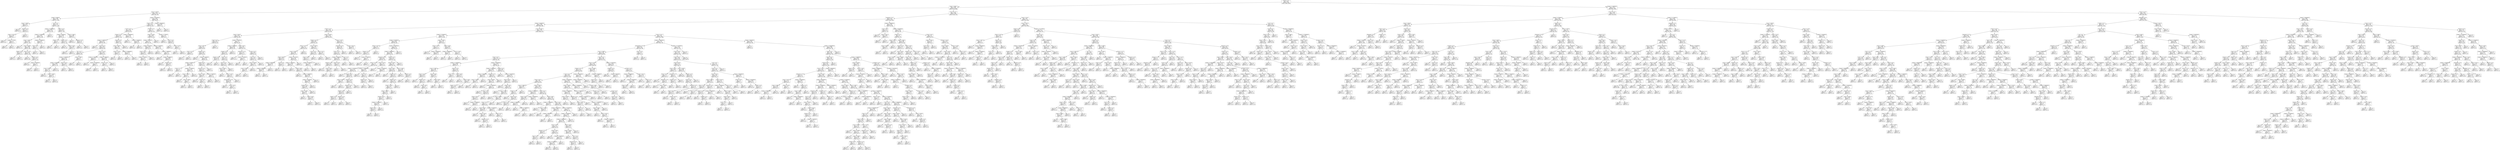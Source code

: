 digraph Tree {
node [shape=box] ;
0 [label="Drama <= 0.5\ngini = 0.491\nsamples = 4587\nvalue = [1985, 2602]"] ;
1 [label="annee <= 1984.5\ngini = 0.489\nsamples = 2318\nvalue = [1330, 988]"] ;
0 -> 1 [labeldistance=2.5, labelangle=45, headlabel="True"] ;
2 [label="annee <= 1976.5\ngini = 0.328\nsamples = 319\nvalue = [66, 253]"] ;
1 -> 2 ;
3 [label="budget <= 95000.0\ngini = 0.169\nsamples = 183\nvalue = [17, 166]"] ;
2 -> 3 ;
4 [label="annee <= 1958.5\ngini = 0.497\nsamples = 13\nvalue = [6, 7]"] ;
3 -> 4 ;
5 [label="gini = 0.0\nsamples = 5\nvalue = [0, 5]"] ;
4 -> 5 ;
6 [label="Thriller <= 0.5\ngini = 0.375\nsamples = 8\nvalue = [6, 2]"] ;
4 -> 6 ;
7 [label="annee <= 1973.0\ngini = 0.245\nsamples = 7\nvalue = [6, 1]"] ;
6 -> 7 ;
8 [label="gini = 0.0\nsamples = 5\nvalue = [5, 0]"] ;
7 -> 8 ;
9 [label="budget <= 71766.0\ngini = 0.5\nsamples = 2\nvalue = [1, 1]"] ;
7 -> 9 ;
10 [label="gini = 0.0\nsamples = 1\nvalue = [1, 0]"] ;
9 -> 10 ;
11 [label="gini = 0.0\nsamples = 1\nvalue = [0, 1]"] ;
9 -> 11 ;
12 [label="gini = 0.0\nsamples = 1\nvalue = [0, 1]"] ;
6 -> 12 ;
13 [label="Sci-Fi <= 0.5\ngini = 0.121\nsamples = 170\nvalue = [11, 159]"] ;
3 -> 13 ;
14 [label="budget <= 22000000.0\ngini = 0.054\nsamples = 145\nvalue = [4, 141]"] ;
13 -> 14 ;
15 [label="budget <= 11000000.0\ngini = 0.041\nsamples = 144\nvalue = [3, 141]"] ;
14 -> 15 ;
16 [label="annee <= 1965.5\ngini = 0.029\nsamples = 137\nvalue = [2, 135]"] ;
15 -> 16 ;
17 [label="gini = 0.0\nsamples = 77\nvalue = [0, 77]"] ;
16 -> 17 ;
18 [label="annee <= 1966.5\ngini = 0.064\nsamples = 60\nvalue = [2, 58]"] ;
16 -> 18 ;
19 [label="Family <= 0.5\ngini = 0.375\nsamples = 4\nvalue = [1, 3]"] ;
18 -> 19 ;
20 [label="gini = 0.0\nsamples = 3\nvalue = [0, 3]"] ;
19 -> 20 ;
21 [label="gini = 0.0\nsamples = 1\nvalue = [1, 0]"] ;
19 -> 21 ;
22 [label="Duree <= 123.5\ngini = 0.035\nsamples = 56\nvalue = [1, 55]"] ;
18 -> 22 ;
23 [label="gini = 0.0\nsamples = 45\nvalue = [0, 45]"] ;
22 -> 23 ;
24 [label="Thriller <= 0.5\ngini = 0.165\nsamples = 11\nvalue = [1, 10]"] ;
22 -> 24 ;
25 [label="gini = 0.0\nsamples = 9\nvalue = [0, 9]"] ;
24 -> 25 ;
26 [label="budget <= 5500000.0\ngini = 0.5\nsamples = 2\nvalue = [1, 1]"] ;
24 -> 26 ;
27 [label="gini = 0.0\nsamples = 1\nvalue = [1, 0]"] ;
26 -> 27 ;
28 [label="gini = 0.0\nsamples = 1\nvalue = [0, 1]"] ;
26 -> 28 ;
29 [label="budget <= 12500000.0\ngini = 0.245\nsamples = 7\nvalue = [1, 6]"] ;
15 -> 29 ;
30 [label="Sport <= 0.5\ngini = 0.5\nsamples = 2\nvalue = [1, 1]"] ;
29 -> 30 ;
31 [label="gini = 0.0\nsamples = 1\nvalue = [1, 0]"] ;
30 -> 31 ;
32 [label="gini = 0.0\nsamples = 1\nvalue = [0, 1]"] ;
30 -> 32 ;
33 [label="gini = 0.0\nsamples = 5\nvalue = [0, 5]"] ;
29 -> 33 ;
34 [label="gini = 0.0\nsamples = 1\nvalue = [1, 0]"] ;
14 -> 34 ;
35 [label="Action <= 0.5\ngini = 0.403\nsamples = 25\nvalue = [7, 18]"] ;
13 -> 35 ;
36 [label="budget <= 265500.0\ngini = 0.208\nsamples = 17\nvalue = [2, 15]"] ;
35 -> 36 ;
37 [label="Thriller <= 0.5\ngini = 0.5\nsamples = 2\nvalue = [1, 1]"] ;
36 -> 37 ;
38 [label="gini = 0.0\nsamples = 1\nvalue = [0, 1]"] ;
37 -> 38 ;
39 [label="gini = 0.0\nsamples = 1\nvalue = [1, 0]"] ;
37 -> 39 ;
40 [label="Comedy <= 0.5\ngini = 0.124\nsamples = 15\nvalue = [1, 14]"] ;
36 -> 40 ;
41 [label="gini = 0.0\nsamples = 12\nvalue = [0, 12]"] ;
40 -> 41 ;
42 [label="Duree <= 94.0\ngini = 0.444\nsamples = 3\nvalue = [1, 2]"] ;
40 -> 42 ;
43 [label="gini = 0.0\nsamples = 2\nvalue = [0, 2]"] ;
42 -> 43 ;
44 [label="gini = 0.0\nsamples = 1\nvalue = [1, 0]"] ;
42 -> 44 ;
45 [label="annee <= 1963.0\ngini = 0.469\nsamples = 8\nvalue = [5, 3]"] ;
35 -> 45 ;
46 [label="gini = 0.0\nsamples = 2\nvalue = [0, 2]"] ;
45 -> 46 ;
47 [label="Romance <= 0.5\ngini = 0.278\nsamples = 6\nvalue = [5, 1]"] ;
45 -> 47 ;
48 [label="gini = 0.0\nsamples = 5\nvalue = [5, 0]"] ;
47 -> 48 ;
49 [label="gini = 0.0\nsamples = 1\nvalue = [0, 1]"] ;
47 -> 49 ;
50 [label="budget <= 33250000.0\ngini = 0.461\nsamples = 136\nvalue = [49, 87]"] ;
2 -> 50 ;
51 [label="Horror <= 0.5\ngini = 0.443\nsamples = 127\nvalue = [42, 85]"] ;
50 -> 51 ;
52 [label="Sci-Fi <= 0.5\ngini = 0.362\nsamples = 80\nvalue = [19, 61]"] ;
51 -> 52 ;
53 [label="Fantasy <= 0.5\ngini = 0.419\nsamples = 57\nvalue = [17, 40]"] ;
52 -> 53 ;
54 [label="budget <= 1390000.0\ngini = 0.351\nsamples = 44\nvalue = [10, 34]"] ;
53 -> 54 ;
55 [label="gini = 0.0\nsamples = 2\nvalue = [2, 0]"] ;
54 -> 55 ;
56 [label="Action <= 0.5\ngini = 0.308\nsamples = 42\nvalue = [8, 34]"] ;
54 -> 56 ;
57 [label="War <= 0.5\ngini = 0.191\nsamples = 28\nvalue = [3, 25]"] ;
56 -> 57 ;
58 [label="budget <= 13500000.0\ngini = 0.142\nsamples = 26\nvalue = [2, 24]"] ;
57 -> 58 ;
59 [label="budget <= 4250000.0\ngini = 0.083\nsamples = 23\nvalue = [1, 22]"] ;
58 -> 59 ;
60 [label="annee <= 1980.5\ngini = 0.18\nsamples = 10\nvalue = [1, 9]"] ;
59 -> 60 ;
61 [label="gini = 0.0\nsamples = 5\nvalue = [0, 5]"] ;
60 -> 61 ;
62 [label="annee <= 1982.0\ngini = 0.32\nsamples = 5\nvalue = [1, 4]"] ;
60 -> 62 ;
63 [label="gini = 0.0\nsamples = 1\nvalue = [1, 0]"] ;
62 -> 63 ;
64 [label="gini = 0.0\nsamples = 4\nvalue = [0, 4]"] ;
62 -> 64 ;
65 [label="gini = 0.0\nsamples = 13\nvalue = [0, 13]"] ;
59 -> 65 ;
66 [label="Duree <= 91.5\ngini = 0.444\nsamples = 3\nvalue = [1, 2]"] ;
58 -> 66 ;
67 [label="gini = 0.0\nsamples = 1\nvalue = [1, 0]"] ;
66 -> 67 ;
68 [label="gini = 0.0\nsamples = 2\nvalue = [0, 2]"] ;
66 -> 68 ;
69 [label="annee <= 1980.5\ngini = 0.5\nsamples = 2\nvalue = [1, 1]"] ;
57 -> 69 ;
70 [label="gini = 0.0\nsamples = 1\nvalue = [1, 0]"] ;
69 -> 70 ;
71 [label="gini = 0.0\nsamples = 1\nvalue = [0, 1]"] ;
69 -> 71 ;
72 [label="Duree <= 102.0\ngini = 0.459\nsamples = 14\nvalue = [5, 9]"] ;
56 -> 72 ;
73 [label="budget <= 11500000.0\ngini = 0.32\nsamples = 5\nvalue = [4, 1]"] ;
72 -> 73 ;
74 [label="gini = 0.0\nsamples = 3\nvalue = [3, 0]"] ;
73 -> 74 ;
75 [label="budget <= 16000000.0\ngini = 0.5\nsamples = 2\nvalue = [1, 1]"] ;
73 -> 75 ;
76 [label="gini = 0.0\nsamples = 1\nvalue = [0, 1]"] ;
75 -> 76 ;
77 [label="gini = 0.0\nsamples = 1\nvalue = [1, 0]"] ;
75 -> 77 ;
78 [label="budget <= 7600000.0\ngini = 0.198\nsamples = 9\nvalue = [1, 8]"] ;
72 -> 78 ;
79 [label="Duree <= 122.0\ngini = 0.5\nsamples = 2\nvalue = [1, 1]"] ;
78 -> 79 ;
80 [label="gini = 0.0\nsamples = 1\nvalue = [1, 0]"] ;
79 -> 80 ;
81 [label="gini = 0.0\nsamples = 1\nvalue = [0, 1]"] ;
79 -> 81 ;
82 [label="gini = 0.0\nsamples = 7\nvalue = [0, 7]"] ;
78 -> 82 ;
83 [label="Musical <= 0.5\ngini = 0.497\nsamples = 13\nvalue = [7, 6]"] ;
53 -> 83 ;
84 [label="annee <= 1982.5\ngini = 0.48\nsamples = 10\nvalue = [4, 6]"] ;
83 -> 84 ;
85 [label="Duree <= 130.5\ngini = 0.278\nsamples = 6\nvalue = [1, 5]"] ;
84 -> 85 ;
86 [label="gini = 0.0\nsamples = 5\nvalue = [0, 5]"] ;
85 -> 86 ;
87 [label="gini = 0.0\nsamples = 1\nvalue = [1, 0]"] ;
85 -> 87 ;
88 [label="budget <= 29500000.0\ngini = 0.375\nsamples = 4\nvalue = [3, 1]"] ;
84 -> 88 ;
89 [label="gini = 0.0\nsamples = 3\nvalue = [3, 0]"] ;
88 -> 89 ;
90 [label="gini = 0.0\nsamples = 1\nvalue = [0, 1]"] ;
88 -> 90 ;
91 [label="gini = 0.0\nsamples = 3\nvalue = [3, 0]"] ;
83 -> 91 ;
92 [label="budget <= 19000000.0\ngini = 0.159\nsamples = 23\nvalue = [2, 21]"] ;
52 -> 92 ;
93 [label="gini = 0.0\nsamples = 17\nvalue = [0, 17]"] ;
92 -> 93 ;
94 [label="budget <= 24500000.0\ngini = 0.444\nsamples = 6\nvalue = [2, 4]"] ;
92 -> 94 ;
95 [label="gini = 0.0\nsamples = 2\nvalue = [2, 0]"] ;
94 -> 95 ;
96 [label="gini = 0.0\nsamples = 4\nvalue = [0, 4]"] ;
94 -> 96 ;
97 [label="Thriller <= 0.5\ngini = 0.5\nsamples = 47\nvalue = [23, 24]"] ;
51 -> 97 ;
98 [label="Duree <= 108.0\ngini = 0.482\nsamples = 37\nvalue = [15, 22]"] ;
97 -> 98 ;
99 [label="budget <= 900000.0\ngini = 0.5\nsamples = 30\nvalue = [15, 15]"] ;
98 -> 99 ;
100 [label="budget <= 437500.0\ngini = 0.444\nsamples = 15\nvalue = [10, 5]"] ;
99 -> 100 ;
101 [label="Duree <= 87.0\ngini = 0.494\nsamples = 9\nvalue = [4, 5]"] ;
100 -> 101 ;
102 [label="budget <= 375000.0\ngini = 0.32\nsamples = 5\nvalue = [4, 1]"] ;
101 -> 102 ;
103 [label="gini = 0.0\nsamples = 4\nvalue = [4, 0]"] ;
102 -> 103 ;
104 [label="gini = 0.0\nsamples = 1\nvalue = [0, 1]"] ;
102 -> 104 ;
105 [label="gini = 0.0\nsamples = 4\nvalue = [0, 4]"] ;
101 -> 105 ;
106 [label="gini = 0.0\nsamples = 6\nvalue = [6, 0]"] ;
100 -> 106 ;
107 [label="budget <= 2250000.0\ngini = 0.444\nsamples = 15\nvalue = [5, 10]"] ;
99 -> 107 ;
108 [label="gini = 0.0\nsamples = 5\nvalue = [0, 5]"] ;
107 -> 108 ;
109 [label="budget <= 2890000.0\ngini = 0.5\nsamples = 10\nvalue = [5, 5]"] ;
107 -> 109 ;
110 [label="gini = 0.0\nsamples = 2\nvalue = [2, 0]"] ;
109 -> 110 ;
111 [label="budget <= 6440000.0\ngini = 0.469\nsamples = 8\nvalue = [3, 5]"] ;
109 -> 111 ;
112 [label="gini = 0.0\nsamples = 3\nvalue = [0, 3]"] ;
111 -> 112 ;
113 [label="Comedy <= 0.5\ngini = 0.48\nsamples = 5\nvalue = [3, 2]"] ;
111 -> 113 ;
114 [label="gini = 0.0\nsamples = 3\nvalue = [3, 0]"] ;
113 -> 114 ;
115 [label="gini = 0.0\nsamples = 2\nvalue = [0, 2]"] ;
113 -> 115 ;
116 [label="gini = 0.0\nsamples = 7\nvalue = [0, 7]"] ;
98 -> 116 ;
117 [label="budget <= 775000.0\ngini = 0.32\nsamples = 10\nvalue = [8, 2]"] ;
97 -> 117 ;
118 [label="gini = 0.0\nsamples = 1\nvalue = [0, 1]"] ;
117 -> 118 ;
119 [label="Sci-Fi <= 0.5\ngini = 0.198\nsamples = 9\nvalue = [8, 1]"] ;
117 -> 119 ;
120 [label="gini = 0.0\nsamples = 7\nvalue = [7, 0]"] ;
119 -> 120 ;
121 [label="Duree <= 102.0\ngini = 0.5\nsamples = 2\nvalue = [1, 1]"] ;
119 -> 121 ;
122 [label="gini = 0.0\nsamples = 1\nvalue = [1, 0]"] ;
121 -> 122 ;
123 [label="gini = 0.0\nsamples = 1\nvalue = [0, 1]"] ;
121 -> 123 ;
124 [label="budget <= 39500000.0\ngini = 0.346\nsamples = 9\nvalue = [7, 2]"] ;
50 -> 124 ;
125 [label="gini = 0.0\nsamples = 7\nvalue = [7, 0]"] ;
124 -> 125 ;
126 [label="gini = 0.0\nsamples = 2\nvalue = [0, 2]"] ;
124 -> 126 ;
127 [label="Duree <= 110.5\ngini = 0.465\nsamples = 1999\nvalue = [1264, 735]"] ;
1 -> 127 ;
128 [label="Animation <= 0.5\ngini = 0.418\nsamples = 1487\nvalue = [1045, 442]"] ;
127 -> 128 ;
129 [label="budget <= 6160000.0\ngini = 0.384\nsamples = 1335\nvalue = [989, 346]"] ;
128 -> 129 ;
130 [label="Horror <= 0.5\ngini = 0.494\nsamples = 222\nvalue = [123, 99]"] ;
129 -> 130 ;
131 [label="annee <= 2003.5\ngini = 0.478\nsamples = 104\nvalue = [41, 63]"] ;
130 -> 131 ;
132 [label="Sport <= 0.5\ngini = 0.343\nsamples = 41\nvalue = [9, 32]"] ;
131 -> 132 ;
133 [label="Duree <= 86.5\ngini = 0.32\nsamples = 40\nvalue = [8, 32]"] ;
132 -> 133 ;
134 [label="Action <= 0.5\ngini = 0.48\nsamples = 5\nvalue = [2, 3]"] ;
133 -> 134 ;
135 [label="gini = 0.0\nsamples = 3\nvalue = [0, 3]"] ;
134 -> 135 ;
136 [label="gini = 0.0\nsamples = 2\nvalue = [2, 0]"] ;
134 -> 136 ;
137 [label="Comedy <= 0.5\ngini = 0.284\nsamples = 35\nvalue = [6, 29]"] ;
133 -> 137 ;
138 [label="gini = 0.0\nsamples = 7\nvalue = [0, 7]"] ;
137 -> 138 ;
139 [label="budget <= 3433000.0\ngini = 0.337\nsamples = 28\nvalue = [6, 22]"] ;
137 -> 139 ;
140 [label="budget <= 450000.0\ngini = 0.231\nsamples = 15\nvalue = [2, 13]"] ;
139 -> 140 ;
141 [label="couleur <= 1.5\ngini = 0.5\nsamples = 2\nvalue = [1, 1]"] ;
140 -> 141 ;
142 [label="gini = 0.0\nsamples = 1\nvalue = [0, 1]"] ;
141 -> 142 ;
143 [label="gini = 0.0\nsamples = 1\nvalue = [1, 0]"] ;
141 -> 143 ;
144 [label="budget <= 1100000.0\ngini = 0.142\nsamples = 13\nvalue = [1, 12]"] ;
140 -> 144 ;
145 [label="annee <= 1995.5\ngini = 0.32\nsamples = 5\nvalue = [1, 4]"] ;
144 -> 145 ;
146 [label="gini = 0.0\nsamples = 3\nvalue = [0, 3]"] ;
145 -> 146 ;
147 [label="annee <= 1999.5\ngini = 0.5\nsamples = 2\nvalue = [1, 1]"] ;
145 -> 147 ;
148 [label="gini = 0.0\nsamples = 1\nvalue = [1, 0]"] ;
147 -> 148 ;
149 [label="gini = 0.0\nsamples = 1\nvalue = [0, 1]"] ;
147 -> 149 ;
150 [label="gini = 0.0\nsamples = 8\nvalue = [0, 8]"] ;
144 -> 150 ;
151 [label="Thriller <= 0.5\ngini = 0.426\nsamples = 13\nvalue = [4, 9]"] ;
139 -> 151 ;
152 [label="Romance <= 0.5\ngini = 0.375\nsamples = 12\nvalue = [3, 9]"] ;
151 -> 152 ;
153 [label="Duree <= 104.0\ngini = 0.219\nsamples = 8\nvalue = [1, 7]"] ;
152 -> 153 ;
154 [label="gini = 0.0\nsamples = 6\nvalue = [0, 6]"] ;
153 -> 154 ;
155 [label="Crime <= 0.5\ngini = 0.5\nsamples = 2\nvalue = [1, 1]"] ;
153 -> 155 ;
156 [label="gini = 0.0\nsamples = 1\nvalue = [1, 0]"] ;
155 -> 156 ;
157 [label="gini = 0.0\nsamples = 1\nvalue = [0, 1]"] ;
155 -> 157 ;
158 [label="budget <= 5500000.0\ngini = 0.5\nsamples = 4\nvalue = [2, 2]"] ;
152 -> 158 ;
159 [label="gini = 0.0\nsamples = 2\nvalue = [0, 2]"] ;
158 -> 159 ;
160 [label="gini = 0.0\nsamples = 2\nvalue = [2, 0]"] ;
158 -> 160 ;
161 [label="gini = 0.0\nsamples = 1\nvalue = [1, 0]"] ;
151 -> 161 ;
162 [label="gini = 0.0\nsamples = 1\nvalue = [1, 0]"] ;
132 -> 162 ;
163 [label="budget <= 2950000.0\ngini = 0.5\nsamples = 63\nvalue = [32, 31]"] ;
131 -> 163 ;
164 [label="budget <= 2250000.0\ngini = 0.436\nsamples = 28\nvalue = [9, 19]"] ;
163 -> 164 ;
165 [label="Comedy <= 0.5\ngini = 0.476\nsamples = 23\nvalue = [9, 14]"] ;
164 -> 165 ;
166 [label="Mystery <= 0.5\ngini = 0.198\nsamples = 9\nvalue = [1, 8]"] ;
165 -> 166 ;
167 [label="gini = 0.0\nsamples = 8\nvalue = [0, 8]"] ;
166 -> 167 ;
168 [label="gini = 0.0\nsamples = 1\nvalue = [1, 0]"] ;
166 -> 168 ;
169 [label="Crime <= 0.5\ngini = 0.49\nsamples = 14\nvalue = [8, 6]"] ;
165 -> 169 ;
170 [label="Short <= 0.5\ngini = 0.444\nsamples = 12\nvalue = [8, 4]"] ;
169 -> 170 ;
171 [label="annee <= 2005.5\ngini = 0.397\nsamples = 11\nvalue = [8, 3]"] ;
170 -> 171 ;
172 [label="gini = 0.0\nsamples = 1\nvalue = [0, 1]"] ;
171 -> 172 ;
173 [label="Duree <= 105.0\ngini = 0.32\nsamples = 10\nvalue = [8, 2]"] ;
171 -> 173 ;
174 [label="Documentary <= 0.5\ngini = 0.198\nsamples = 9\nvalue = [8, 1]"] ;
173 -> 174 ;
175 [label="gini = 0.0\nsamples = 7\nvalue = [7, 0]"] ;
174 -> 175 ;
176 [label="Duree <= 92.0\ngini = 0.5\nsamples = 2\nvalue = [1, 1]"] ;
174 -> 176 ;
177 [label="gini = 0.0\nsamples = 1\nvalue = [0, 1]"] ;
176 -> 177 ;
178 [label="gini = 0.0\nsamples = 1\nvalue = [1, 0]"] ;
176 -> 178 ;
179 [label="gini = 0.0\nsamples = 1\nvalue = [0, 1]"] ;
173 -> 179 ;
180 [label="gini = 0.0\nsamples = 1\nvalue = [0, 1]"] ;
170 -> 180 ;
181 [label="gini = 0.0\nsamples = 2\nvalue = [0, 2]"] ;
169 -> 181 ;
182 [label="gini = 0.0\nsamples = 5\nvalue = [0, 5]"] ;
164 -> 182 ;
183 [label="Duree <= 93.5\ngini = 0.451\nsamples = 35\nvalue = [23, 12]"] ;
163 -> 183 ;
184 [label="Adventure <= 0.5\ngini = 0.124\nsamples = 15\nvalue = [14, 1]"] ;
183 -> 184 ;
185 [label="gini = 0.0\nsamples = 13\nvalue = [13, 0]"] ;
184 -> 185 ;
186 [label="budget <= 4750000.0\ngini = 0.5\nsamples = 2\nvalue = [1, 1]"] ;
184 -> 186 ;
187 [label="gini = 0.0\nsamples = 1\nvalue = [1, 0]"] ;
186 -> 187 ;
188 [label="gini = 0.0\nsamples = 1\nvalue = [0, 1]"] ;
186 -> 188 ;
189 [label="Action <= 0.5\ngini = 0.495\nsamples = 20\nvalue = [9, 11]"] ;
183 -> 189 ;
190 [label="Sci-Fi <= 0.5\ngini = 0.391\nsamples = 15\nvalue = [4, 11]"] ;
189 -> 190 ;
191 [label="annee <= 2009.5\ngini = 0.26\nsamples = 13\nvalue = [2, 11]"] ;
190 -> 191 ;
192 [label="annee <= 2006.5\ngini = 0.48\nsamples = 5\nvalue = [2, 3]"] ;
191 -> 192 ;
193 [label="gini = 0.0\nsamples = 3\nvalue = [0, 3]"] ;
192 -> 193 ;
194 [label="gini = 0.0\nsamples = 2\nvalue = [2, 0]"] ;
192 -> 194 ;
195 [label="gini = 0.0\nsamples = 8\nvalue = [0, 8]"] ;
191 -> 195 ;
196 [label="gini = 0.0\nsamples = 2\nvalue = [2, 0]"] ;
190 -> 196 ;
197 [label="gini = 0.0\nsamples = 5\nvalue = [5, 0]"] ;
189 -> 197 ;
198 [label="annee <= 2008.5\ngini = 0.424\nsamples = 118\nvalue = [82, 36]"] ;
130 -> 198 ;
199 [label="Thriller <= 0.5\ngini = 0.486\nsamples = 72\nvalue = [42, 30]"] ;
198 -> 199 ;
200 [label="Duree <= 101.5\ngini = 0.5\nsamples = 49\nvalue = [24, 25]"] ;
199 -> 200 ;
201 [label="annee <= 1987.5\ngini = 0.485\nsamples = 41\nvalue = [24, 17]"] ;
200 -> 201 ;
202 [label="Duree <= 88.5\ngini = 0.444\nsamples = 12\nvalue = [4, 8]"] ;
201 -> 202 ;
203 [label="budget <= 2850000.0\ngini = 0.219\nsamples = 8\nvalue = [1, 7]"] ;
202 -> 203 ;
204 [label="budget <= 2000000.0\ngini = 0.444\nsamples = 3\nvalue = [1, 2]"] ;
203 -> 204 ;
205 [label="gini = 0.0\nsamples = 2\nvalue = [0, 2]"] ;
204 -> 205 ;
206 [label="gini = 0.0\nsamples = 1\nvalue = [1, 0]"] ;
204 -> 206 ;
207 [label="gini = 0.0\nsamples = 5\nvalue = [0, 5]"] ;
203 -> 207 ;
208 [label="Sci-Fi <= 0.5\ngini = 0.375\nsamples = 4\nvalue = [3, 1]"] ;
202 -> 208 ;
209 [label="gini = 0.0\nsamples = 3\nvalue = [3, 0]"] ;
208 -> 209 ;
210 [label="gini = 0.0\nsamples = 1\nvalue = [0, 1]"] ;
208 -> 210 ;
211 [label="budget <= 5177500.0\ngini = 0.428\nsamples = 29\nvalue = [20, 9]"] ;
201 -> 211 ;
212 [label="budget <= 1100000.0\ngini = 0.384\nsamples = 27\nvalue = [20, 7]"] ;
211 -> 212 ;
213 [label="gini = 0.0\nsamples = 7\nvalue = [7, 0]"] ;
212 -> 213 ;
214 [label="Duree <= 88.5\ngini = 0.455\nsamples = 20\nvalue = [13, 7]"] ;
212 -> 214 ;
215 [label="gini = 0.0\nsamples = 4\nvalue = [4, 0]"] ;
214 -> 215 ;
216 [label="budget <= 4400000.0\ngini = 0.492\nsamples = 16\nvalue = [9, 7]"] ;
214 -> 216 ;
217 [label="budget <= 2243000.0\ngini = 0.486\nsamples = 12\nvalue = [5, 7]"] ;
216 -> 217 ;
218 [label="Comedy <= 0.5\ngini = 0.469\nsamples = 8\nvalue = [5, 3]"] ;
217 -> 218 ;
219 [label="annee <= 1999.5\ngini = 0.48\nsamples = 5\nvalue = [2, 3]"] ;
218 -> 219 ;
220 [label="gini = 0.0\nsamples = 2\nvalue = [0, 2]"] ;
219 -> 220 ;
221 [label="Duree <= 94.0\ngini = 0.444\nsamples = 3\nvalue = [2, 1]"] ;
219 -> 221 ;
222 [label="gini = 0.0\nsamples = 1\nvalue = [0, 1]"] ;
221 -> 222 ;
223 [label="gini = 0.0\nsamples = 2\nvalue = [2, 0]"] ;
221 -> 223 ;
224 [label="gini = 0.0\nsamples = 3\nvalue = [3, 0]"] ;
218 -> 224 ;
225 [label="gini = 0.0\nsamples = 4\nvalue = [0, 4]"] ;
217 -> 225 ;
226 [label="gini = 0.0\nsamples = 4\nvalue = [4, 0]"] ;
216 -> 226 ;
227 [label="gini = 0.0\nsamples = 2\nvalue = [0, 2]"] ;
211 -> 227 ;
228 [label="gini = 0.0\nsamples = 8\nvalue = [0, 8]"] ;
200 -> 228 ;
229 [label="annee <= 2006.5\ngini = 0.34\nsamples = 23\nvalue = [18, 5]"] ;
199 -> 229 ;
230 [label="Crime <= 0.5\ngini = 0.198\nsamples = 18\nvalue = [16, 2]"] ;
229 -> 230 ;
231 [label="Duree <= 86.5\ngini = 0.111\nsamples = 17\nvalue = [16, 1]"] ;
230 -> 231 ;
232 [label="budget <= 3850000.0\ngini = 0.32\nsamples = 5\nvalue = [4, 1]"] ;
231 -> 232 ;
233 [label="gini = 0.0\nsamples = 4\nvalue = [4, 0]"] ;
232 -> 233 ;
234 [label="gini = 0.0\nsamples = 1\nvalue = [0, 1]"] ;
232 -> 234 ;
235 [label="gini = 0.0\nsamples = 12\nvalue = [12, 0]"] ;
231 -> 235 ;
236 [label="gini = 0.0\nsamples = 1\nvalue = [0, 1]"] ;
230 -> 236 ;
237 [label="Duree <= 97.5\ngini = 0.48\nsamples = 5\nvalue = [2, 3]"] ;
229 -> 237 ;
238 [label="gini = 0.0\nsamples = 3\nvalue = [0, 3]"] ;
237 -> 238 ;
239 [label="gini = 0.0\nsamples = 2\nvalue = [2, 0]"] ;
237 -> 239 ;
240 [label="Duree <= 105.5\ngini = 0.227\nsamples = 46\nvalue = [40, 6]"] ;
198 -> 240 ;
241 [label="Adventure <= 0.5\ngini = 0.169\nsamples = 43\nvalue = [39, 4]"] ;
240 -> 241 ;
242 [label="Action <= 0.5\ngini = 0.133\nsamples = 42\nvalue = [39, 3]"] ;
241 -> 242 ;
243 [label="budget <= 5300000.0\ngini = 0.095\nsamples = 40\nvalue = [38, 2]"] ;
242 -> 243 ;
244 [label="Mystery <= 0.5\ngini = 0.054\nsamples = 36\nvalue = [35, 1]"] ;
243 -> 244 ;
245 [label="gini = 0.0\nsamples = 30\nvalue = [30, 0]"] ;
244 -> 245 ;
246 [label="Duree <= 96.0\ngini = 0.278\nsamples = 6\nvalue = [5, 1]"] ;
244 -> 246 ;
247 [label="gini = 0.0\nsamples = 5\nvalue = [5, 0]"] ;
246 -> 247 ;
248 [label="gini = 0.0\nsamples = 1\nvalue = [0, 1]"] ;
246 -> 248 ;
249 [label="Duree <= 87.0\ngini = 0.375\nsamples = 4\nvalue = [3, 1]"] ;
243 -> 249 ;
250 [label="gini = 0.0\nsamples = 1\nvalue = [0, 1]"] ;
249 -> 250 ;
251 [label="gini = 0.0\nsamples = 3\nvalue = [3, 0]"] ;
249 -> 251 ;
252 [label="Crime <= 0.5\ngini = 0.5\nsamples = 2\nvalue = [1, 1]"] ;
242 -> 252 ;
253 [label="gini = 0.0\nsamples = 1\nvalue = [0, 1]"] ;
252 -> 253 ;
254 [label="gini = 0.0\nsamples = 1\nvalue = [1, 0]"] ;
252 -> 254 ;
255 [label="gini = 0.0\nsamples = 1\nvalue = [0, 1]"] ;
241 -> 255 ;
256 [label="annee <= 2011.5\ngini = 0.444\nsamples = 3\nvalue = [1, 2]"] ;
240 -> 256 ;
257 [label="gini = 0.0\nsamples = 1\nvalue = [1, 0]"] ;
256 -> 257 ;
258 [label="gini = 0.0\nsamples = 2\nvalue = [0, 2]"] ;
256 -> 258 ;
259 [label="annee <= 1991.5\ngini = 0.345\nsamples = 1113\nvalue = [866, 247]"] ;
129 -> 259 ;
260 [label="budget <= 27400000.0\ngini = 0.478\nsamples = 124\nvalue = [75, 49]"] ;
259 -> 260 ;
261 [label="budget <= 8750000.0\ngini = 0.494\nsamples = 99\nvalue = [55, 44]"] ;
260 -> 261 ;
262 [label="Duree <= 107.0\ngini = 0.32\nsamples = 15\nvalue = [12, 3]"] ;
261 -> 262 ;
263 [label="Fantasy <= 0.5\ngini = 0.142\nsamples = 13\nvalue = [12, 1]"] ;
262 -> 263 ;
264 [label="gini = 0.0\nsamples = 11\nvalue = [11, 0]"] ;
263 -> 264 ;
265 [label="budget <= 7250000.0\ngini = 0.5\nsamples = 2\nvalue = [1, 1]"] ;
263 -> 265 ;
266 [label="gini = 0.0\nsamples = 1\nvalue = [1, 0]"] ;
265 -> 266 ;
267 [label="gini = 0.0\nsamples = 1\nvalue = [0, 1]"] ;
265 -> 267 ;
268 [label="gini = 0.0\nsamples = 2\nvalue = [0, 2]"] ;
262 -> 268 ;
269 [label="budget <= 25500000.0\ngini = 0.5\nsamples = 84\nvalue = [43, 41]"] ;
261 -> 269 ;
270 [label="budget <= 16950000.0\ngini = 0.498\nsamples = 81\nvalue = [43, 38]"] ;
269 -> 270 ;
271 [label="Adventure <= 0.5\ngini = 0.494\nsamples = 47\nvalue = [21, 26]"] ;
270 -> 271 ;
272 [label="Duree <= 101.0\ngini = 0.5\nsamples = 37\nvalue = [19, 18]"] ;
271 -> 272 ;
273 [label="budget <= 10750000.0\ngini = 0.473\nsamples = 26\nvalue = [16, 10]"] ;
272 -> 273 ;
274 [label="gini = 0.0\nsamples = 7\nvalue = [7, 0]"] ;
273 -> 274 ;
275 [label="Comedy <= 0.5\ngini = 0.499\nsamples = 19\nvalue = [9, 10]"] ;
273 -> 275 ;
276 [label="annee <= 1987.5\ngini = 0.32\nsamples = 5\nvalue = [4, 1]"] ;
275 -> 276 ;
277 [label="gini = 0.0\nsamples = 1\nvalue = [0, 1]"] ;
276 -> 277 ;
278 [label="gini = 0.0\nsamples = 4\nvalue = [4, 0]"] ;
276 -> 278 ;
279 [label="Fantasy <= 0.5\ngini = 0.459\nsamples = 14\nvalue = [5, 9]"] ;
275 -> 279 ;
280 [label="Romance <= 0.5\ngini = 0.496\nsamples = 11\nvalue = [5, 6]"] ;
279 -> 280 ;
281 [label="Thriller <= 0.5\ngini = 0.444\nsamples = 9\nvalue = [3, 6]"] ;
280 -> 281 ;
282 [label="Family <= 0.5\ngini = 0.278\nsamples = 6\nvalue = [1, 5]"] ;
281 -> 282 ;
283 [label="gini = 0.0\nsamples = 5\nvalue = [0, 5]"] ;
282 -> 283 ;
284 [label="gini = 0.0\nsamples = 1\nvalue = [1, 0]"] ;
282 -> 284 ;
285 [label="Mystery <= 0.5\ngini = 0.444\nsamples = 3\nvalue = [2, 1]"] ;
281 -> 285 ;
286 [label="gini = 0.0\nsamples = 2\nvalue = [2, 0]"] ;
285 -> 286 ;
287 [label="gini = 0.0\nsamples = 1\nvalue = [0, 1]"] ;
285 -> 287 ;
288 [label="gini = 0.0\nsamples = 2\nvalue = [2, 0]"] ;
280 -> 288 ;
289 [label="gini = 0.0\nsamples = 3\nvalue = [0, 3]"] ;
279 -> 289 ;
290 [label="budget <= 13000000.0\ngini = 0.397\nsamples = 11\nvalue = [3, 8]"] ;
272 -> 290 ;
291 [label="gini = 0.0\nsamples = 5\nvalue = [0, 5]"] ;
290 -> 291 ;
292 [label="Sci-Fi <= 0.5\ngini = 0.5\nsamples = 6\nvalue = [3, 3]"] ;
290 -> 292 ;
293 [label="Family <= 0.5\ngini = 0.375\nsamples = 4\nvalue = [3, 1]"] ;
292 -> 293 ;
294 [label="gini = 0.0\nsamples = 3\nvalue = [3, 0]"] ;
293 -> 294 ;
295 [label="gini = 0.0\nsamples = 1\nvalue = [0, 1]"] ;
293 -> 295 ;
296 [label="gini = 0.0\nsamples = 2\nvalue = [0, 2]"] ;
292 -> 296 ;
297 [label="Duree <= 102.5\ngini = 0.32\nsamples = 10\nvalue = [2, 8]"] ;
271 -> 297 ;
298 [label="gini = 0.0\nsamples = 7\nvalue = [0, 7]"] ;
297 -> 298 ;
299 [label="budget <= 14162000.0\ngini = 0.444\nsamples = 3\nvalue = [2, 1]"] ;
297 -> 299 ;
300 [label="gini = 0.0\nsamples = 2\nvalue = [2, 0]"] ;
299 -> 300 ;
301 [label="gini = 0.0\nsamples = 1\nvalue = [0, 1]"] ;
299 -> 301 ;
302 [label="Musical <= 0.5\ngini = 0.457\nsamples = 34\nvalue = [22, 12]"] ;
270 -> 302 ;
303 [label="Duree <= 106.5\ngini = 0.43\nsamples = 32\nvalue = [22, 10]"] ;
302 -> 303 ;
304 [label="Duree <= 86.5\ngini = 0.355\nsamples = 26\nvalue = [20, 6]"] ;
303 -> 304 ;
305 [label="gini = 0.0\nsamples = 1\nvalue = [0, 1]"] ;
304 -> 305 ;
306 [label="Comedy <= 0.5\ngini = 0.32\nsamples = 25\nvalue = [20, 5]"] ;
304 -> 306 ;
307 [label="gini = 0.0\nsamples = 7\nvalue = [7, 0]"] ;
306 -> 307 ;
308 [label="Thriller <= 0.5\ngini = 0.401\nsamples = 18\nvalue = [13, 5]"] ;
306 -> 308 ;
309 [label="Duree <= 100.5\ngini = 0.36\nsamples = 17\nvalue = [13, 4]"] ;
308 -> 309 ;
310 [label="annee <= 1988.5\ngini = 0.48\nsamples = 10\nvalue = [6, 4]"] ;
309 -> 310 ;
311 [label="Mystery <= 0.5\ngini = 0.49\nsamples = 7\nvalue = [3, 4]"] ;
310 -> 311 ;
312 [label="budget <= 21350000.0\ngini = 0.444\nsamples = 6\nvalue = [2, 4]"] ;
311 -> 312 ;
313 [label="Family <= 0.5\ngini = 0.444\nsamples = 3\nvalue = [2, 1]"] ;
312 -> 313 ;
314 [label="gini = 0.0\nsamples = 2\nvalue = [2, 0]"] ;
313 -> 314 ;
315 [label="gini = 0.0\nsamples = 1\nvalue = [0, 1]"] ;
313 -> 315 ;
316 [label="gini = 0.0\nsamples = 3\nvalue = [0, 3]"] ;
312 -> 316 ;
317 [label="gini = 0.0\nsamples = 1\nvalue = [1, 0]"] ;
311 -> 317 ;
318 [label="gini = 0.0\nsamples = 3\nvalue = [3, 0]"] ;
310 -> 318 ;
319 [label="gini = 0.0\nsamples = 7\nvalue = [7, 0]"] ;
309 -> 319 ;
320 [label="gini = 0.0\nsamples = 1\nvalue = [0, 1]"] ;
308 -> 320 ;
321 [label="annee <= 1985.5\ngini = 0.444\nsamples = 6\nvalue = [2, 4]"] ;
303 -> 321 ;
322 [label="gini = 0.0\nsamples = 3\nvalue = [0, 3]"] ;
321 -> 322 ;
323 [label="Thriller <= 0.5\ngini = 0.444\nsamples = 3\nvalue = [2, 1]"] ;
321 -> 323 ;
324 [label="gini = 0.0\nsamples = 2\nvalue = [2, 0]"] ;
323 -> 324 ;
325 [label="gini = 0.0\nsamples = 1\nvalue = [0, 1]"] ;
323 -> 325 ;
326 [label="gini = 0.0\nsamples = 2\nvalue = [0, 2]"] ;
302 -> 326 ;
327 [label="gini = 0.0\nsamples = 3\nvalue = [0, 3]"] ;
269 -> 327 ;
328 [label="annee <= 1990.5\ngini = 0.32\nsamples = 25\nvalue = [20, 5]"] ;
260 -> 328 ;
329 [label="Duree <= 107.5\ngini = 0.117\nsamples = 16\nvalue = [15, 1]"] ;
328 -> 329 ;
330 [label="gini = 0.0\nsamples = 13\nvalue = [13, 0]"] ;
329 -> 330 ;
331 [label="budget <= 38500000.0\ngini = 0.444\nsamples = 3\nvalue = [2, 1]"] ;
329 -> 331 ;
332 [label="gini = 0.0\nsamples = 2\nvalue = [2, 0]"] ;
331 -> 332 ;
333 [label="gini = 0.0\nsamples = 1\nvalue = [0, 1]"] ;
331 -> 333 ;
334 [label="Duree <= 99.5\ngini = 0.494\nsamples = 9\nvalue = [5, 4]"] ;
328 -> 334 ;
335 [label="budget <= 39000000.0\ngini = 0.375\nsamples = 4\nvalue = [1, 3]"] ;
334 -> 335 ;
336 [label="gini = 0.0\nsamples = 3\nvalue = [0, 3]"] ;
335 -> 336 ;
337 [label="gini = 0.0\nsamples = 1\nvalue = [1, 0]"] ;
335 -> 337 ;
338 [label="Duree <= 109.5\ngini = 0.32\nsamples = 5\nvalue = [4, 1]"] ;
334 -> 338 ;
339 [label="gini = 0.0\nsamples = 4\nvalue = [4, 0]"] ;
338 -> 339 ;
340 [label="gini = 0.0\nsamples = 1\nvalue = [0, 1]"] ;
338 -> 340 ;
341 [label="Duree <= 101.5\ngini = 0.32\nsamples = 989\nvalue = [791, 198]"] ;
259 -> 341 ;
342 [label="budget <= 33950000.0\ngini = 0.28\nsamples = 702\nvalue = [584, 118]"] ;
341 -> 342 ;
343 [label="Documentary <= 0.5\ngini = 0.334\nsamples = 453\nvalue = [357, 96]"] ;
342 -> 343 ;
344 [label="annee <= 1999.5\ngini = 0.326\nsamples = 448\nvalue = [356, 92]"] ;
343 -> 344 ;
345 [label="Duree <= 91.5\ngini = 0.421\nsamples = 116\nvalue = [81, 35]"] ;
344 -> 345 ;
346 [label="budget <= 12500000.0\ngini = 0.268\nsamples = 44\nvalue = [37, 7]"] ;
345 -> 346 ;
347 [label="annee <= 1996.5\ngini = 0.444\nsamples = 15\nvalue = [10, 5]"] ;
346 -> 347 ;
348 [label="Duree <= 78.5\ngini = 0.298\nsamples = 11\nvalue = [9, 2]"] ;
347 -> 348 ;
349 [label="gini = 0.0\nsamples = 1\nvalue = [0, 1]"] ;
348 -> 349 ;
350 [label="Thriller <= 0.5\ngini = 0.18\nsamples = 10\nvalue = [9, 1]"] ;
348 -> 350 ;
351 [label="gini = 0.0\nsamples = 8\nvalue = [8, 0]"] ;
350 -> 351 ;
352 [label="Duree <= 86.5\ngini = 0.5\nsamples = 2\nvalue = [1, 1]"] ;
350 -> 352 ;
353 [label="gini = 0.0\nsamples = 1\nvalue = [1, 0]"] ;
352 -> 353 ;
354 [label="gini = 0.0\nsamples = 1\nvalue = [0, 1]"] ;
352 -> 354 ;
355 [label="Duree <= 86.5\ngini = 0.375\nsamples = 4\nvalue = [1, 3]"] ;
347 -> 355 ;
356 [label="gini = 0.0\nsamples = 2\nvalue = [0, 2]"] ;
355 -> 356 ;
357 [label="Duree <= 88.0\ngini = 0.5\nsamples = 2\nvalue = [1, 1]"] ;
355 -> 357 ;
358 [label="gini = 0.0\nsamples = 1\nvalue = [1, 0]"] ;
357 -> 358 ;
359 [label="gini = 0.0\nsamples = 1\nvalue = [0, 1]"] ;
357 -> 359 ;
360 [label="Duree <= 75.5\ngini = 0.128\nsamples = 29\nvalue = [27, 2]"] ;
346 -> 360 ;
361 [label="Duree <= 73.5\ngini = 0.5\nsamples = 2\nvalue = [1, 1]"] ;
360 -> 361 ;
362 [label="gini = 0.0\nsamples = 1\nvalue = [1, 0]"] ;
361 -> 362 ;
363 [label="gini = 0.0\nsamples = 1\nvalue = [0, 1]"] ;
361 -> 363 ;
364 [label="Duree <= 88.5\ngini = 0.071\nsamples = 27\nvalue = [26, 1]"] ;
360 -> 364 ;
365 [label="gini = 0.0\nsamples = 20\nvalue = [20, 0]"] ;
364 -> 365 ;
366 [label="Duree <= 89.5\ngini = 0.245\nsamples = 7\nvalue = [6, 1]"] ;
364 -> 366 ;
367 [label="Family <= 0.5\ngini = 0.444\nsamples = 3\nvalue = [2, 1]"] ;
366 -> 367 ;
368 [label="gini = 0.0\nsamples = 1\nvalue = [0, 1]"] ;
367 -> 368 ;
369 [label="gini = 0.0\nsamples = 2\nvalue = [2, 0]"] ;
367 -> 369 ;
370 [label="gini = 0.0\nsamples = 4\nvalue = [4, 0]"] ;
366 -> 370 ;
371 [label="budget <= 16500000.0\ngini = 0.475\nsamples = 72\nvalue = [44, 28]"] ;
345 -> 371 ;
372 [label="budget <= 10500000.0\ngini = 0.495\nsamples = 31\nvalue = [14, 17]"] ;
371 -> 372 ;
373 [label="budget <= 8250000.0\ngini = 0.397\nsamples = 11\nvalue = [8, 3]"] ;
372 -> 373 ;
374 [label="annee <= 1993.0\ngini = 0.48\nsamples = 5\nvalue = [2, 3]"] ;
373 -> 374 ;
375 [label="gini = 0.0\nsamples = 2\nvalue = [2, 0]"] ;
374 -> 375 ;
376 [label="gini = 0.0\nsamples = 3\nvalue = [0, 3]"] ;
374 -> 376 ;
377 [label="gini = 0.0\nsamples = 6\nvalue = [6, 0]"] ;
373 -> 377 ;
378 [label="Romance <= 0.5\ngini = 0.42\nsamples = 20\nvalue = [6, 14]"] ;
372 -> 378 ;
379 [label="annee <= 1994.5\ngini = 0.48\nsamples = 15\nvalue = [6, 9]"] ;
378 -> 379 ;
380 [label="gini = 0.0\nsamples = 3\nvalue = [0, 3]"] ;
379 -> 380 ;
381 [label="budget <= 12500000.0\ngini = 0.5\nsamples = 12\nvalue = [6, 6]"] ;
379 -> 381 ;
382 [label="gini = 0.0\nsamples = 3\nvalue = [0, 3]"] ;
381 -> 382 ;
383 [label="Music <= 0.5\ngini = 0.444\nsamples = 9\nvalue = [6, 3]"] ;
381 -> 383 ;
384 [label="Duree <= 93.0\ngini = 0.375\nsamples = 8\nvalue = [6, 2]"] ;
383 -> 384 ;
385 [label="gini = 0.0\nsamples = 1\nvalue = [0, 1]"] ;
384 -> 385 ;
386 [label="budget <= 15500000.0\ngini = 0.245\nsamples = 7\nvalue = [6, 1]"] ;
384 -> 386 ;
387 [label="gini = 0.0\nsamples = 6\nvalue = [6, 0]"] ;
386 -> 387 ;
388 [label="gini = 0.0\nsamples = 1\nvalue = [0, 1]"] ;
386 -> 388 ;
389 [label="gini = 0.0\nsamples = 1\nvalue = [0, 1]"] ;
383 -> 389 ;
390 [label="gini = 0.0\nsamples = 5\nvalue = [0, 5]"] ;
378 -> 390 ;
391 [label="Comedy <= 0.5\ngini = 0.393\nsamples = 41\nvalue = [30, 11]"] ;
371 -> 391 ;
392 [label="gini = 0.0\nsamples = 12\nvalue = [12, 0]"] ;
391 -> 392 ;
393 [label="budget <= 32000000.0\ngini = 0.471\nsamples = 29\nvalue = [18, 11]"] ;
391 -> 393 ;
394 [label="Duree <= 93.5\ngini = 0.444\nsamples = 27\nvalue = [18, 9]"] ;
393 -> 394 ;
395 [label="gini = 0.0\nsamples = 6\nvalue = [6, 0]"] ;
394 -> 395 ;
396 [label="Duree <= 95.5\ngini = 0.49\nsamples = 21\nvalue = [12, 9]"] ;
394 -> 396 ;
397 [label="gini = 0.0\nsamples = 3\nvalue = [0, 3]"] ;
396 -> 397 ;
398 [label="annee <= 1992.5\ngini = 0.444\nsamples = 18\nvalue = [12, 6]"] ;
396 -> 398 ;
399 [label="gini = 0.0\nsamples = 3\nvalue = [3, 0]"] ;
398 -> 399 ;
400 [label="annee <= 1998.0\ngini = 0.48\nsamples = 15\nvalue = [9, 6]"] ;
398 -> 400 ;
401 [label="Action <= 0.5\ngini = 0.5\nsamples = 12\nvalue = [6, 6]"] ;
400 -> 401 ;
402 [label="Duree <= 99.0\ngini = 0.469\nsamples = 8\nvalue = [3, 5]"] ;
401 -> 402 ;
403 [label="gini = 0.0\nsamples = 3\nvalue = [0, 3]"] ;
402 -> 403 ;
404 [label="Duree <= 100.5\ngini = 0.48\nsamples = 5\nvalue = [3, 2]"] ;
402 -> 404 ;
405 [label="gini = 0.0\nsamples = 2\nvalue = [2, 0]"] ;
404 -> 405 ;
406 [label="Romance <= 0.5\ngini = 0.444\nsamples = 3\nvalue = [1, 2]"] ;
404 -> 406 ;
407 [label="gini = 0.0\nsamples = 1\nvalue = [1, 0]"] ;
406 -> 407 ;
408 [label="gini = 0.0\nsamples = 2\nvalue = [0, 2]"] ;
406 -> 408 ;
409 [label="budget <= 22500000.0\ngini = 0.375\nsamples = 4\nvalue = [3, 1]"] ;
401 -> 409 ;
410 [label="gini = 0.0\nsamples = 2\nvalue = [2, 0]"] ;
409 -> 410 ;
411 [label="Duree <= 97.5\ngini = 0.5\nsamples = 2\nvalue = [1, 1]"] ;
409 -> 411 ;
412 [label="gini = 0.0\nsamples = 1\nvalue = [1, 0]"] ;
411 -> 412 ;
413 [label="gini = 0.0\nsamples = 1\nvalue = [0, 1]"] ;
411 -> 413 ;
414 [label="gini = 0.0\nsamples = 3\nvalue = [3, 0]"] ;
400 -> 414 ;
415 [label="gini = 0.0\nsamples = 2\nvalue = [0, 2]"] ;
393 -> 415 ;
416 [label="Horror <= 0.5\ngini = 0.284\nsamples = 332\nvalue = [275, 57]"] ;
344 -> 416 ;
417 [label="Duree <= 100.5\ngini = 0.331\nsamples = 239\nvalue = [189, 50]"] ;
416 -> 417 ;
418 [label="Mystery <= 0.5\ngini = 0.317\nsamples = 228\nvalue = [183, 45]"] ;
417 -> 418 ;
419 [label="Crime <= 0.5\ngini = 0.299\nsamples = 213\nvalue = [174, 39]"] ;
418 -> 419 ;
420 [label="Duree <= 82.5\ngini = 0.26\nsamples = 163\nvalue = [138, 25]"] ;
419 -> 420 ;
421 [label="annee <= 2008.0\ngini = 0.463\nsamples = 11\nvalue = [7, 4]"] ;
420 -> 421 ;
422 [label="Comedy <= 0.5\ngini = 0.5\nsamples = 8\nvalue = [4, 4]"] ;
421 -> 422 ;
423 [label="gini = 0.0\nsamples = 2\nvalue = [0, 2]"] ;
422 -> 423 ;
424 [label="Duree <= 81.0\ngini = 0.444\nsamples = 6\nvalue = [4, 2]"] ;
422 -> 424 ;
425 [label="gini = 0.0\nsamples = 3\nvalue = [3, 0]"] ;
424 -> 425 ;
426 [label="Action <= 0.5\ngini = 0.444\nsamples = 3\nvalue = [1, 2]"] ;
424 -> 426 ;
427 [label="gini = 0.0\nsamples = 2\nvalue = [0, 2]"] ;
426 -> 427 ;
428 [label="gini = 0.0\nsamples = 1\nvalue = [1, 0]"] ;
426 -> 428 ;
429 [label="gini = 0.0\nsamples = 3\nvalue = [3, 0]"] ;
421 -> 429 ;
430 [label="annee <= 2002.5\ngini = 0.238\nsamples = 152\nvalue = [131, 21]"] ;
420 -> 430 ;
431 [label="budget <= 27000000.0\ngini = 0.102\nsamples = 37\nvalue = [35, 2]"] ;
430 -> 431 ;
432 [label="Duree <= 84.5\ngini = 0.059\nsamples = 33\nvalue = [32, 1]"] ;
431 -> 432 ;
433 [label="budget <= 14586050.0\ngini = 0.32\nsamples = 5\nvalue = [4, 1]"] ;
432 -> 433 ;
434 [label="gini = 0.0\nsamples = 3\nvalue = [3, 0]"] ;
433 -> 434 ;
435 [label="budget <= 19086050.0\ngini = 0.5\nsamples = 2\nvalue = [1, 1]"] ;
433 -> 435 ;
436 [label="gini = 0.0\nsamples = 1\nvalue = [0, 1]"] ;
435 -> 436 ;
437 [label="gini = 0.0\nsamples = 1\nvalue = [1, 0]"] ;
435 -> 437 ;
438 [label="gini = 0.0\nsamples = 28\nvalue = [28, 0]"] ;
432 -> 438 ;
439 [label="budget <= 28500000.0\ngini = 0.375\nsamples = 4\nvalue = [3, 1]"] ;
431 -> 439 ;
440 [label="gini = 0.0\nsamples = 1\nvalue = [0, 1]"] ;
439 -> 440 ;
441 [label="gini = 0.0\nsamples = 3\nvalue = [3, 0]"] ;
439 -> 441 ;
442 [label="Duree <= 87.5\ngini = 0.276\nsamples = 115\nvalue = [96, 19]"] ;
430 -> 442 ;
443 [label="gini = 0.0\nsamples = 14\nvalue = [14, 0]"] ;
442 -> 443 ;
444 [label="Duree <= 88.5\ngini = 0.305\nsamples = 101\nvalue = [82, 19]"] ;
442 -> 444 ;
445 [label="budget <= 14000000.0\ngini = 0.49\nsamples = 7\nvalue = [3, 4]"] ;
444 -> 445 ;
446 [label="gini = 0.0\nsamples = 3\nvalue = [0, 3]"] ;
445 -> 446 ;
447 [label="annee <= 2004.5\ngini = 0.375\nsamples = 4\nvalue = [3, 1]"] ;
445 -> 447 ;
448 [label="gini = 0.0\nsamples = 1\nvalue = [0, 1]"] ;
447 -> 448 ;
449 [label="gini = 0.0\nsamples = 3\nvalue = [3, 0]"] ;
447 -> 449 ;
450 [label="Duree <= 91.5\ngini = 0.268\nsamples = 94\nvalue = [79, 15]"] ;
444 -> 450 ;
451 [label="budget <= 9302500.0\ngini = 0.091\nsamples = 21\nvalue = [20, 1]"] ;
450 -> 451 ;
452 [label="budget <= 8650000.0\ngini = 0.5\nsamples = 2\nvalue = [1, 1]"] ;
451 -> 452 ;
453 [label="gini = 0.0\nsamples = 1\nvalue = [1, 0]"] ;
452 -> 453 ;
454 [label="gini = 0.0\nsamples = 1\nvalue = [0, 1]"] ;
452 -> 454 ;
455 [label="gini = 0.0\nsamples = 19\nvalue = [19, 0]"] ;
451 -> 455 ;
456 [label="budget <= 32500000.0\ngini = 0.31\nsamples = 73\nvalue = [59, 14]"] ;
450 -> 456 ;
457 [label="budget <= 27000000.0\ngini = 0.296\nsamples = 72\nvalue = [59, 13]"] ;
456 -> 457 ;
458 [label="budget <= 24500000.0\ngini = 0.339\nsamples = 60\nvalue = [47, 13]"] ;
457 -> 458 ;
459 [label="Duree <= 92.5\ngini = 0.273\nsamples = 49\nvalue = [41, 8]"] ;
458 -> 459 ;
460 [label="Romance <= 0.5\ngini = 0.49\nsamples = 7\nvalue = [4, 3]"] ;
459 -> 460 ;
461 [label="Sport <= 0.5\ngini = 0.32\nsamples = 5\nvalue = [4, 1]"] ;
460 -> 461 ;
462 [label="gini = 0.0\nsamples = 4\nvalue = [4, 0]"] ;
461 -> 462 ;
463 [label="gini = 0.0\nsamples = 1\nvalue = [0, 1]"] ;
461 -> 463 ;
464 [label="gini = 0.0\nsamples = 2\nvalue = [0, 2]"] ;
460 -> 464 ;
465 [label="Duree <= 96.0\ngini = 0.21\nsamples = 42\nvalue = [37, 5]"] ;
459 -> 465 ;
466 [label="gini = 0.0\nsamples = 18\nvalue = [18, 0]"] ;
465 -> 466 ;
467 [label="budget <= 20500000.0\ngini = 0.33\nsamples = 24\nvalue = [19, 5]"] ;
465 -> 467 ;
468 [label="budget <= 17500000.0\ngini = 0.287\nsamples = 23\nvalue = [19, 4]"] ;
467 -> 468 ;
469 [label="gini = 0.36\nsamples = 17\nvalue = [13, 4]"] ;
468 -> 469 ;
470 [label="gini = 0.0\nsamples = 6\nvalue = [6, 0]"] ;
468 -> 470 ;
471 [label="gini = 0.0\nsamples = 1\nvalue = [0, 1]"] ;
467 -> 471 ;
472 [label="Duree <= 98.5\ngini = 0.496\nsamples = 11\nvalue = [6, 5]"] ;
458 -> 472 ;
473 [label="annee <= 2003.5\ngini = 0.469\nsamples = 8\nvalue = [3, 5]"] ;
472 -> 473 ;
474 [label="gini = 0.0\nsamples = 1\nvalue = [1, 0]"] ;
473 -> 474 ;
475 [label="War <= 0.5\ngini = 0.408\nsamples = 7\nvalue = [2, 5]"] ;
473 -> 475 ;
476 [label="Romance <= 0.5\ngini = 0.278\nsamples = 6\nvalue = [1, 5]"] ;
475 -> 476 ;
477 [label="gini = 0.0\nsamples = 5\nvalue = [0, 5]"] ;
476 -> 477 ;
478 [label="gini = 0.0\nsamples = 1\nvalue = [1, 0]"] ;
476 -> 478 ;
479 [label="gini = 0.0\nsamples = 1\nvalue = [1, 0]"] ;
475 -> 479 ;
480 [label="gini = 0.0\nsamples = 3\nvalue = [3, 0]"] ;
472 -> 480 ;
481 [label="gini = 0.0\nsamples = 12\nvalue = [12, 0]"] ;
457 -> 481 ;
482 [label="gini = 0.0\nsamples = 1\nvalue = [0, 1]"] ;
456 -> 482 ;
483 [label="budget <= 24500000.0\ngini = 0.403\nsamples = 50\nvalue = [36, 14]"] ;
419 -> 483 ;
484 [label="annee <= 2006.5\ngini = 0.461\nsamples = 36\nvalue = [23, 13]"] ;
483 -> 484 ;
485 [label="budget <= 13280000.0\ngini = 0.499\nsamples = 19\nvalue = [10, 9]"] ;
484 -> 485 ;
486 [label="annee <= 2005.0\ngini = 0.32\nsamples = 10\nvalue = [8, 2]"] ;
485 -> 486 ;
487 [label="gini = 0.0\nsamples = 8\nvalue = [8, 0]"] ;
486 -> 487 ;
488 [label="gini = 0.0\nsamples = 2\nvalue = [0, 2]"] ;
486 -> 488 ;
489 [label="Romance <= 0.5\ngini = 0.346\nsamples = 9\nvalue = [2, 7]"] ;
485 -> 489 ;
490 [label="Duree <= 89.0\ngini = 0.219\nsamples = 8\nvalue = [1, 7]"] ;
489 -> 490 ;
491 [label="Action <= 0.5\ngini = 0.5\nsamples = 2\nvalue = [1, 1]"] ;
490 -> 491 ;
492 [label="gini = 0.0\nsamples = 1\nvalue = [1, 0]"] ;
491 -> 492 ;
493 [label="gini = 0.0\nsamples = 1\nvalue = [0, 1]"] ;
491 -> 493 ;
494 [label="gini = 0.0\nsamples = 6\nvalue = [0, 6]"] ;
490 -> 494 ;
495 [label="gini = 0.0\nsamples = 1\nvalue = [1, 0]"] ;
489 -> 495 ;
496 [label="budget <= 17000000.0\ngini = 0.36\nsamples = 17\nvalue = [13, 4]"] ;
484 -> 496 ;
497 [label="budget <= 15500000.0\ngini = 0.444\nsamples = 12\nvalue = [8, 4]"] ;
496 -> 497 ;
498 [label="budget <= 13100000.0\ngini = 0.397\nsamples = 11\nvalue = [8, 3]"] ;
497 -> 498 ;
499 [label="annee <= 2009.5\ngini = 0.469\nsamples = 8\nvalue = [5, 3]"] ;
498 -> 499 ;
500 [label="gini = 0.0\nsamples = 3\nvalue = [3, 0]"] ;
499 -> 500 ;
501 [label="annee <= 2012.5\ngini = 0.48\nsamples = 5\nvalue = [2, 3]"] ;
499 -> 501 ;
502 [label="gini = 0.0\nsamples = 2\nvalue = [0, 2]"] ;
501 -> 502 ;
503 [label="budget <= 12500000.0\ngini = 0.444\nsamples = 3\nvalue = [2, 1]"] ;
501 -> 503 ;
504 [label="gini = 0.0\nsamples = 2\nvalue = [2, 0]"] ;
503 -> 504 ;
505 [label="gini = 0.0\nsamples = 1\nvalue = [0, 1]"] ;
503 -> 505 ;
506 [label="gini = 0.0\nsamples = 3\nvalue = [3, 0]"] ;
498 -> 506 ;
507 [label="gini = 0.0\nsamples = 1\nvalue = [0, 1]"] ;
497 -> 507 ;
508 [label="gini = 0.0\nsamples = 5\nvalue = [5, 0]"] ;
496 -> 508 ;
509 [label="budget <= 30503600.0\ngini = 0.133\nsamples = 14\nvalue = [13, 1]"] ;
483 -> 509 ;
510 [label="gini = 0.0\nsamples = 10\nvalue = [10, 0]"] ;
509 -> 510 ;
511 [label="Action <= 0.5\ngini = 0.375\nsamples = 4\nvalue = [3, 1]"] ;
509 -> 511 ;
512 [label="gini = 0.0\nsamples = 1\nvalue = [0, 1]"] ;
511 -> 512 ;
513 [label="gini = 0.0\nsamples = 3\nvalue = [3, 0]"] ;
511 -> 513 ;
514 [label="budget <= 26420000.0\ngini = 0.48\nsamples = 15\nvalue = [9, 6]"] ;
418 -> 514 ;
515 [label="budget <= 8050000.0\ngini = 0.375\nsamples = 12\nvalue = [9, 3]"] ;
514 -> 515 ;
516 [label="gini = 0.0\nsamples = 1\nvalue = [0, 1]"] ;
515 -> 516 ;
517 [label="Duree <= 96.5\ngini = 0.298\nsamples = 11\nvalue = [9, 2]"] ;
515 -> 517 ;
518 [label="gini = 0.0\nsamples = 6\nvalue = [6, 0]"] ;
517 -> 518 ;
519 [label="Crime <= 0.5\ngini = 0.48\nsamples = 5\nvalue = [3, 2]"] ;
517 -> 519 ;
520 [label="Sci-Fi <= 0.5\ngini = 0.444\nsamples = 3\nvalue = [1, 2]"] ;
519 -> 520 ;
521 [label="gini = 0.0\nsamples = 2\nvalue = [0, 2]"] ;
520 -> 521 ;
522 [label="gini = 0.0\nsamples = 1\nvalue = [1, 0]"] ;
520 -> 522 ;
523 [label="gini = 0.0\nsamples = 2\nvalue = [2, 0]"] ;
519 -> 523 ;
524 [label="gini = 0.0\nsamples = 3\nvalue = [0, 3]"] ;
514 -> 524 ;
525 [label="annee <= 2006.0\ngini = 0.496\nsamples = 11\nvalue = [6, 5]"] ;
417 -> 525 ;
526 [label="gini = 0.0\nsamples = 4\nvalue = [4, 0]"] ;
525 -> 526 ;
527 [label="budget <= 16780000.0\ngini = 0.408\nsamples = 7\nvalue = [2, 5]"] ;
525 -> 527 ;
528 [label="Action <= 0.5\ngini = 0.444\nsamples = 3\nvalue = [2, 1]"] ;
527 -> 528 ;
529 [label="gini = 0.0\nsamples = 1\nvalue = [0, 1]"] ;
528 -> 529 ;
530 [label="gini = 0.0\nsamples = 2\nvalue = [2, 0]"] ;
528 -> 530 ;
531 [label="gini = 0.0\nsamples = 4\nvalue = [0, 4]"] ;
527 -> 531 ;
532 [label="budget <= 21991000.0\ngini = 0.139\nsamples = 93\nvalue = [86, 7]"] ;
416 -> 532 ;
533 [label="Comedy <= 0.5\ngini = 0.029\nsamples = 69\nvalue = [68, 1]"] ;
532 -> 533 ;
534 [label="gini = 0.0\nsamples = 64\nvalue = [64, 0]"] ;
533 -> 534 ;
535 [label="budget <= 8825000.0\ngini = 0.32\nsamples = 5\nvalue = [4, 1]"] ;
533 -> 535 ;
536 [label="gini = 0.0\nsamples = 1\nvalue = [0, 1]"] ;
535 -> 536 ;
537 [label="gini = 0.0\nsamples = 4\nvalue = [4, 0]"] ;
535 -> 537 ;
538 [label="Thriller <= 0.5\ngini = 0.375\nsamples = 24\nvalue = [18, 6]"] ;
532 -> 538 ;
539 [label="budget <= 23800000.0\ngini = 0.496\nsamples = 11\nvalue = [6, 5]"] ;
538 -> 539 ;
540 [label="gini = 0.0\nsamples = 2\nvalue = [0, 2]"] ;
539 -> 540 ;
541 [label="budget <= 29000000.0\ngini = 0.444\nsamples = 9\nvalue = [6, 3]"] ;
539 -> 541 ;
542 [label="Duree <= 86.0\ngini = 0.245\nsamples = 7\nvalue = [6, 1]"] ;
541 -> 542 ;
543 [label="gini = 0.0\nsamples = 1\nvalue = [0, 1]"] ;
542 -> 543 ;
544 [label="gini = 0.0\nsamples = 6\nvalue = [6, 0]"] ;
542 -> 544 ;
545 [label="gini = 0.0\nsamples = 2\nvalue = [0, 2]"] ;
541 -> 545 ;
546 [label="annee <= 2011.5\ngini = 0.142\nsamples = 13\nvalue = [12, 1]"] ;
538 -> 546 ;
547 [label="gini = 0.0\nsamples = 11\nvalue = [11, 0]"] ;
546 -> 547 ;
548 [label="Action <= 0.5\ngini = 0.5\nsamples = 2\nvalue = [1, 1]"] ;
546 -> 548 ;
549 [label="gini = 0.0\nsamples = 1\nvalue = [0, 1]"] ;
548 -> 549 ;
550 [label="gini = 0.0\nsamples = 1\nvalue = [1, 0]"] ;
548 -> 550 ;
551 [label="Music <= 0.5\ngini = 0.32\nsamples = 5\nvalue = [1, 4]"] ;
343 -> 551 ;
552 [label="gini = 0.0\nsamples = 4\nvalue = [0, 4]"] ;
551 -> 552 ;
553 [label="gini = 0.0\nsamples = 1\nvalue = [1, 0]"] ;
551 -> 553 ;
554 [label="budget <= 177500000.0\ngini = 0.161\nsamples = 249\nvalue = [227, 22]"] ;
342 -> 554 ;
555 [label="Duree <= 99.5\ngini = 0.155\nsamples = 248\nvalue = [227, 21]"] ;
554 -> 555 ;
556 [label="Duree <= 94.5\ngini = 0.188\nsamples = 200\nvalue = [179, 21]"] ;
555 -> 556 ;
557 [label="Duree <= 86.5\ngini = 0.114\nsamples = 115\nvalue = [108, 7]"] ;
556 -> 557 ;
558 [label="Duree <= 85.5\ngini = 0.269\nsamples = 25\nvalue = [21, 4]"] ;
557 -> 558 ;
559 [label="Duree <= 84.5\ngini = 0.1\nsamples = 19\nvalue = [18, 1]"] ;
558 -> 559 ;
560 [label="gini = 0.0\nsamples = 14\nvalue = [14, 0]"] ;
559 -> 560 ;
561 [label="Adventure <= 0.5\ngini = 0.32\nsamples = 5\nvalue = [4, 1]"] ;
559 -> 561 ;
562 [label="gini = 0.0\nsamples = 3\nvalue = [3, 0]"] ;
561 -> 562 ;
563 [label="annee <= 2006.0\ngini = 0.5\nsamples = 2\nvalue = [1, 1]"] ;
561 -> 563 ;
564 [label="gini = 0.0\nsamples = 1\nvalue = [0, 1]"] ;
563 -> 564 ;
565 [label="gini = 0.0\nsamples = 1\nvalue = [1, 0]"] ;
563 -> 565 ;
566 [label="Adventure <= 0.5\ngini = 0.5\nsamples = 6\nvalue = [3, 3]"] ;
558 -> 566 ;
567 [label="Comedy <= 0.5\ngini = 0.375\nsamples = 4\nvalue = [1, 3]"] ;
566 -> 567 ;
568 [label="gini = 0.0\nsamples = 1\nvalue = [1, 0]"] ;
567 -> 568 ;
569 [label="gini = 0.0\nsamples = 3\nvalue = [0, 3]"] ;
567 -> 569 ;
570 [label="gini = 0.0\nsamples = 2\nvalue = [2, 0]"] ;
566 -> 570 ;
571 [label="annee <= 2008.5\ngini = 0.064\nsamples = 90\nvalue = [87, 3]"] ;
557 -> 571 ;
572 [label="gini = 0.0\nsamples = 64\nvalue = [64, 0]"] ;
571 -> 572 ;
573 [label="Comedy <= 0.5\ngini = 0.204\nsamples = 26\nvalue = [23, 3]"] ;
571 -> 573 ;
574 [label="Action <= 0.5\ngini = 0.355\nsamples = 13\nvalue = [10, 3]"] ;
573 -> 574 ;
575 [label="gini = 0.0\nsamples = 1\nvalue = [0, 1]"] ;
574 -> 575 ;
576 [label="Adventure <= 0.5\ngini = 0.278\nsamples = 12\nvalue = [10, 2]"] ;
574 -> 576 ;
577 [label="Duree <= 92.5\ngini = 0.165\nsamples = 11\nvalue = [10, 1]"] ;
576 -> 577 ;
578 [label="gini = 0.0\nsamples = 9\nvalue = [9, 0]"] ;
577 -> 578 ;
579 [label="annee <= 2011.5\ngini = 0.5\nsamples = 2\nvalue = [1, 1]"] ;
577 -> 579 ;
580 [label="gini = 0.0\nsamples = 1\nvalue = [0, 1]"] ;
579 -> 580 ;
581 [label="gini = 0.0\nsamples = 1\nvalue = [1, 0]"] ;
579 -> 581 ;
582 [label="gini = 0.0\nsamples = 1\nvalue = [0, 1]"] ;
576 -> 582 ;
583 [label="gini = 0.0\nsamples = 13\nvalue = [13, 0]"] ;
573 -> 583 ;
584 [label="War <= 0.5\ngini = 0.275\nsamples = 85\nvalue = [71, 14]"] ;
556 -> 584 ;
585 [label="Action <= 0.5\ngini = 0.262\nsamples = 84\nvalue = [71, 13]"] ;
584 -> 585 ;
586 [label="Duree <= 97.0\ngini = 0.359\nsamples = 47\nvalue = [36, 11]"] ;
585 -> 586 ;
587 [label="annee <= 2003.5\ngini = 0.463\nsamples = 22\nvalue = [14, 8]"] ;
586 -> 587 ;
588 [label="Horror <= 0.5\ngini = 0.198\nsamples = 9\nvalue = [8, 1]"] ;
587 -> 588 ;
589 [label="gini = 0.0\nsamples = 7\nvalue = [7, 0]"] ;
588 -> 589 ;
590 [label="Crime <= 0.5\ngini = 0.5\nsamples = 2\nvalue = [1, 1]"] ;
588 -> 590 ;
591 [label="gini = 0.0\nsamples = 1\nvalue = [0, 1]"] ;
590 -> 591 ;
592 [label="gini = 0.0\nsamples = 1\nvalue = [1, 0]"] ;
590 -> 592 ;
593 [label="Romance <= 0.5\ngini = 0.497\nsamples = 13\nvalue = [6, 7]"] ;
587 -> 593 ;
594 [label="Fantasy <= 0.5\ngini = 0.375\nsamples = 8\nvalue = [2, 6]"] ;
593 -> 594 ;
595 [label="gini = 0.0\nsamples = 5\nvalue = [0, 5]"] ;
594 -> 595 ;
596 [label="Comedy <= 0.5\ngini = 0.444\nsamples = 3\nvalue = [2, 1]"] ;
594 -> 596 ;
597 [label="gini = 0.0\nsamples = 1\nvalue = [0, 1]"] ;
596 -> 597 ;
598 [label="gini = 0.0\nsamples = 2\nvalue = [2, 0]"] ;
596 -> 598 ;
599 [label="budget <= 54000000.0\ngini = 0.32\nsamples = 5\nvalue = [4, 1]"] ;
593 -> 599 ;
600 [label="gini = 0.0\nsamples = 4\nvalue = [4, 0]"] ;
599 -> 600 ;
601 [label="gini = 0.0\nsamples = 1\nvalue = [0, 1]"] ;
599 -> 601 ;
602 [label="annee <= 2012.5\ngini = 0.211\nsamples = 25\nvalue = [22, 3]"] ;
586 -> 602 ;
603 [label="budget <= 70000000.0\ngini = 0.159\nsamples = 23\nvalue = [21, 2]"] ;
602 -> 603 ;
604 [label="gini = 0.0\nsamples = 17\nvalue = [17, 0]"] ;
603 -> 604 ;
605 [label="annee <= 2005.5\ngini = 0.444\nsamples = 6\nvalue = [4, 2]"] ;
603 -> 605 ;
606 [label="Duree <= 98.5\ngini = 0.444\nsamples = 3\nvalue = [1, 2]"] ;
605 -> 606 ;
607 [label="Sci-Fi <= 0.5\ngini = 0.5\nsamples = 2\nvalue = [1, 1]"] ;
606 -> 607 ;
608 [label="gini = 0.0\nsamples = 1\nvalue = [1, 0]"] ;
607 -> 608 ;
609 [label="gini = 0.0\nsamples = 1\nvalue = [0, 1]"] ;
607 -> 609 ;
610 [label="gini = 0.0\nsamples = 1\nvalue = [0, 1]"] ;
606 -> 610 ;
611 [label="gini = 0.0\nsamples = 3\nvalue = [3, 0]"] ;
605 -> 611 ;
612 [label="Horror <= 0.5\ngini = 0.5\nsamples = 2\nvalue = [1, 1]"] ;
602 -> 612 ;
613 [label="gini = 0.0\nsamples = 1\nvalue = [1, 0]"] ;
612 -> 613 ;
614 [label="gini = 0.0\nsamples = 1\nvalue = [0, 1]"] ;
612 -> 614 ;
615 [label="budget <= 36500000.0\ngini = 0.102\nsamples = 37\nvalue = [35, 2]"] ;
585 -> 615 ;
616 [label="Duree <= 95.5\ngini = 0.5\nsamples = 2\nvalue = [1, 1]"] ;
615 -> 616 ;
617 [label="gini = 0.0\nsamples = 1\nvalue = [0, 1]"] ;
616 -> 617 ;
618 [label="gini = 0.0\nsamples = 1\nvalue = [1, 0]"] ;
616 -> 618 ;
619 [label="budget <= 92500000.0\ngini = 0.056\nsamples = 35\nvalue = [34, 1]"] ;
615 -> 619 ;
620 [label="gini = 0.0\nsamples = 31\nvalue = [31, 0]"] ;
619 -> 620 ;
621 [label="Thriller <= 0.5\ngini = 0.375\nsamples = 4\nvalue = [3, 1]"] ;
619 -> 621 ;
622 [label="gini = 0.0\nsamples = 3\nvalue = [3, 0]"] ;
621 -> 622 ;
623 [label="gini = 0.0\nsamples = 1\nvalue = [0, 1]"] ;
621 -> 623 ;
624 [label="gini = 0.0\nsamples = 1\nvalue = [0, 1]"] ;
584 -> 624 ;
625 [label="gini = 0.0\nsamples = 48\nvalue = [48, 0]"] ;
555 -> 625 ;
626 [label="gini = 0.0\nsamples = 1\nvalue = [0, 1]"] ;
554 -> 626 ;
627 [label="budget <= 6950000.0\ngini = 0.402\nsamples = 287\nvalue = [207, 80]"] ;
341 -> 627 ;
628 [label="gini = 0.0\nsamples = 2\nvalue = [0, 2]"] ;
627 -> 628 ;
629 [label="budget <= 205000000.0\ngini = 0.398\nsamples = 285\nvalue = [207, 78]"] ;
627 -> 629 ;
630 [label="Crime <= 0.5\ngini = 0.393\nsamples = 283\nvalue = [207, 76]"] ;
629 -> 630 ;
631 [label="History <= 0.5\ngini = 0.366\nsamples = 224\nvalue = [170, 54]"] ;
630 -> 631 ;
632 [label="Musical <= 0.5\ngini = 0.362\nsamples = 223\nvalue = [170, 53]"] ;
631 -> 632 ;
633 [label="Duree <= 103.5\ngini = 0.356\nsamples = 220\nvalue = [169, 51]"] ;
632 -> 633 ;
634 [label="Adventure <= 0.5\ngini = 0.21\nsamples = 42\nvalue = [37, 5]"] ;
633 -> 634 ;
635 [label="annee <= 2012.5\ngini = 0.121\nsamples = 31\nvalue = [29, 2]"] ;
634 -> 635 ;
636 [label="annee <= 1996.5\ngini = 0.067\nsamples = 29\nvalue = [28, 1]"] ;
635 -> 636 ;
637 [label="budget <= 35500000.0\ngini = 0.32\nsamples = 5\nvalue = [4, 1]"] ;
636 -> 637 ;
638 [label="gini = 0.0\nsamples = 4\nvalue = [4, 0]"] ;
637 -> 638 ;
639 [label="gini = 0.0\nsamples = 1\nvalue = [0, 1]"] ;
637 -> 639 ;
640 [label="gini = 0.0\nsamples = 24\nvalue = [24, 0]"] ;
636 -> 640 ;
641 [label="Duree <= 102.5\ngini = 0.5\nsamples = 2\nvalue = [1, 1]"] ;
635 -> 641 ;
642 [label="gini = 0.0\nsamples = 1\nvalue = [0, 1]"] ;
641 -> 642 ;
643 [label="gini = 0.0\nsamples = 1\nvalue = [1, 0]"] ;
641 -> 643 ;
644 [label="budget <= 25000000.0\ngini = 0.397\nsamples = 11\nvalue = [8, 3]"] ;
634 -> 644 ;
645 [label="gini = 0.0\nsamples = 1\nvalue = [0, 1]"] ;
644 -> 645 ;
646 [label="Fantasy <= 0.5\ngini = 0.32\nsamples = 10\nvalue = [8, 2]"] ;
644 -> 646 ;
647 [label="annee <= 1998.5\ngini = 0.444\nsamples = 6\nvalue = [4, 2]"] ;
646 -> 647 ;
648 [label="gini = 0.0\nsamples = 3\nvalue = [3, 0]"] ;
647 -> 648 ;
649 [label="budget <= 96000000.0\ngini = 0.444\nsamples = 3\nvalue = [1, 2]"] ;
647 -> 649 ;
650 [label="gini = 0.0\nsamples = 2\nvalue = [0, 2]"] ;
649 -> 650 ;
651 [label="gini = 0.0\nsamples = 1\nvalue = [1, 0]"] ;
649 -> 651 ;
652 [label="gini = 0.0\nsamples = 4\nvalue = [4, 0]"] ;
646 -> 652 ;
653 [label="Duree <= 104.5\ngini = 0.383\nsamples = 178\nvalue = [132, 46]"] ;
633 -> 653 ;
654 [label="budget <= 62500000.0\ngini = 0.475\nsamples = 31\nvalue = [19, 12]"] ;
653 -> 654 ;
655 [label="budget <= 41500000.0\ngini = 0.426\nsamples = 26\nvalue = [18, 8]"] ;
654 -> 655 ;
656 [label="Adventure <= 0.5\ngini = 0.492\nsamples = 16\nvalue = [9, 7]"] ;
655 -> 656 ;
657 [label="Sci-Fi <= 0.5\ngini = 0.459\nsamples = 14\nvalue = [9, 5]"] ;
656 -> 657 ;
658 [label="annee <= 2002.0\ngini = 0.5\nsamples = 10\nvalue = [5, 5]"] ;
657 -> 658 ;
659 [label="gini = 0.0\nsamples = 3\nvalue = [0, 3]"] ;
658 -> 659 ;
660 [label="annee <= 2014.5\ngini = 0.408\nsamples = 7\nvalue = [5, 2]"] ;
658 -> 660 ;
661 [label="Fantasy <= 0.5\ngini = 0.278\nsamples = 6\nvalue = [5, 1]"] ;
660 -> 661 ;
662 [label="gini = 0.0\nsamples = 4\nvalue = [4, 0]"] ;
661 -> 662 ;
663 [label="budget <= 13500000.0\ngini = 0.5\nsamples = 2\nvalue = [1, 1]"] ;
661 -> 663 ;
664 [label="gini = 0.0\nsamples = 1\nvalue = [1, 0]"] ;
663 -> 664 ;
665 [label="gini = 0.0\nsamples = 1\nvalue = [0, 1]"] ;
663 -> 665 ;
666 [label="gini = 0.0\nsamples = 1\nvalue = [0, 1]"] ;
660 -> 666 ;
667 [label="gini = 0.0\nsamples = 4\nvalue = [4, 0]"] ;
657 -> 667 ;
668 [label="gini = 0.0\nsamples = 2\nvalue = [0, 2]"] ;
656 -> 668 ;
669 [label="Romance <= 0.5\ngini = 0.18\nsamples = 10\nvalue = [9, 1]"] ;
655 -> 669 ;
670 [label="gini = 0.0\nsamples = 8\nvalue = [8, 0]"] ;
669 -> 670 ;
671 [label="Fantasy <= 0.5\ngini = 0.5\nsamples = 2\nvalue = [1, 1]"] ;
669 -> 671 ;
672 [label="gini = 0.0\nsamples = 1\nvalue = [1, 0]"] ;
671 -> 672 ;
673 [label="gini = 0.0\nsamples = 1\nvalue = [0, 1]"] ;
671 -> 673 ;
674 [label="budget <= 92500000.0\ngini = 0.32\nsamples = 5\nvalue = [1, 4]"] ;
654 -> 674 ;
675 [label="gini = 0.0\nsamples = 4\nvalue = [0, 4]"] ;
674 -> 675 ;
676 [label="gini = 0.0\nsamples = 1\nvalue = [1, 0]"] ;
674 -> 676 ;
677 [label="budget <= 21000000.0\ngini = 0.356\nsamples = 147\nvalue = [113, 34]"] ;
653 -> 677 ;
678 [label="annee <= 1993.5\ngini = 0.198\nsamples = 36\nvalue = [32, 4]"] ;
677 -> 678 ;
679 [label="gini = 0.0\nsamples = 1\nvalue = [0, 1]"] ;
678 -> 679 ;
680 [label="Romance <= 0.5\ngini = 0.157\nsamples = 35\nvalue = [32, 3]"] ;
678 -> 680 ;
681 [label="gini = 0.0\nsamples = 26\nvalue = [26, 0]"] ;
680 -> 681 ;
682 [label="budget <= 13610500.0\ngini = 0.444\nsamples = 9\nvalue = [6, 3]"] ;
680 -> 682 ;
683 [label="gini = 0.0\nsamples = 3\nvalue = [0, 3]"] ;
682 -> 683 ;
684 [label="gini = 0.0\nsamples = 6\nvalue = [6, 0]"] ;
682 -> 684 ;
685 [label="annee <= 1997.5\ngini = 0.394\nsamples = 111\nvalue = [81, 30]"] ;
677 -> 685 ;
686 [label="budget <= 75000000.0\ngini = 0.124\nsamples = 15\nvalue = [14, 1]"] ;
685 -> 686 ;
687 [label="gini = 0.0\nsamples = 13\nvalue = [13, 0]"] ;
686 -> 687 ;
688 [label="budget <= 98000000.0\ngini = 0.5\nsamples = 2\nvalue = [1, 1]"] ;
686 -> 688 ;
689 [label="gini = 0.0\nsamples = 1\nvalue = [0, 1]"] ;
688 -> 689 ;
690 [label="gini = 0.0\nsamples = 1\nvalue = [1, 0]"] ;
688 -> 690 ;
691 [label="budget <= 23500000.0\ngini = 0.422\nsamples = 96\nvalue = [67, 29]"] ;
685 -> 691 ;
692 [label="Duree <= 109.5\ngini = 0.375\nsamples = 4\nvalue = [1, 3]"] ;
691 -> 692 ;
693 [label="gini = 0.0\nsamples = 3\nvalue = [0, 3]"] ;
692 -> 693 ;
694 [label="gini = 0.0\nsamples = 1\nvalue = [1, 0]"] ;
692 -> 694 ;
695 [label="budget <= 57500000.0\ngini = 0.405\nsamples = 92\nvalue = [66, 26]"] ;
691 -> 695 ;
696 [label="Sci-Fi <= 0.5\ngini = 0.452\nsamples = 58\nvalue = [38, 20]"] ;
695 -> 696 ;
697 [label="budget <= 54500000.0\ngini = 0.363\nsamples = 42\nvalue = [32, 10]"] ;
696 -> 697 ;
698 [label="Music <= 0.5\ngini = 0.32\nsamples = 40\nvalue = [32, 8]"] ;
697 -> 698 ;
699 [label="annee <= 2012.5\ngini = 0.295\nsamples = 39\nvalue = [32, 7]"] ;
698 -> 699 ;
700 [label="annee <= 1998.5\ngini = 0.213\nsamples = 33\nvalue = [29, 4]"] ;
699 -> 700 ;
701 [label="gini = 0.0\nsamples = 1\nvalue = [0, 1]"] ;
700 -> 701 ;
702 [label="annee <= 2008.5\ngini = 0.17\nsamples = 32\nvalue = [29, 3]"] ;
700 -> 702 ;
703 [label="gini = 0.0\nsamples = 16\nvalue = [16, 0]"] ;
702 -> 703 ;
704 [label="annee <= 2009.5\ngini = 0.305\nsamples = 16\nvalue = [13, 3]"] ;
702 -> 704 ;
705 [label="Thriller <= 0.5\ngini = 0.5\nsamples = 4\nvalue = [2, 2]"] ;
704 -> 705 ;
706 [label="gini = 0.0\nsamples = 2\nvalue = [0, 2]"] ;
705 -> 706 ;
707 [label="gini = 0.0\nsamples = 2\nvalue = [2, 0]"] ;
705 -> 707 ;
708 [label="Romance <= 0.5\ngini = 0.153\nsamples = 12\nvalue = [11, 1]"] ;
704 -> 708 ;
709 [label="gini = 0.0\nsamples = 7\nvalue = [7, 0]"] ;
708 -> 709 ;
710 [label="gini = 0.32\nsamples = 5\nvalue = [4, 1]"] ;
708 -> 710 ;
711 [label="Duree <= 108.0\ngini = 0.5\nsamples = 6\nvalue = [3, 3]"] ;
699 -> 711 ;
712 [label="Romance <= 0.5\ngini = 0.375\nsamples = 4\nvalue = [1, 3]"] ;
711 -> 712 ;
713 [label="gini = 0.0\nsamples = 3\nvalue = [0, 3]"] ;
712 -> 713 ;
714 [label="gini = 0.0\nsamples = 1\nvalue = [1, 0]"] ;
712 -> 714 ;
715 [label="gini = 0.0\nsamples = 2\nvalue = [2, 0]"] ;
711 -> 715 ;
716 [label="gini = 0.0\nsamples = 1\nvalue = [0, 1]"] ;
698 -> 716 ;
717 [label="gini = 0.0\nsamples = 2\nvalue = [0, 2]"] ;
697 -> 717 ;
718 [label="annee <= 2001.0\ngini = 0.469\nsamples = 16\nvalue = [6, 10]"] ;
696 -> 718 ;
719 [label="gini = 0.0\nsamples = 2\nvalue = [2, 0]"] ;
718 -> 719 ;
720 [label="annee <= 2007.5\ngini = 0.408\nsamples = 14\nvalue = [4, 10]"] ;
718 -> 720 ;
721 [label="gini = 0.0\nsamples = 5\nvalue = [0, 5]"] ;
720 -> 721 ;
722 [label="annee <= 2008.5\ngini = 0.494\nsamples = 9\nvalue = [4, 5]"] ;
720 -> 722 ;
723 [label="gini = 0.0\nsamples = 2\nvalue = [2, 0]"] ;
722 -> 723 ;
724 [label="Adventure <= 0.5\ngini = 0.408\nsamples = 7\nvalue = [2, 5]"] ;
722 -> 724 ;
725 [label="gini = 0.0\nsamples = 5\nvalue = [0, 5]"] ;
724 -> 725 ;
726 [label="gini = 0.0\nsamples = 2\nvalue = [2, 0]"] ;
724 -> 726 ;
727 [label="budget <= 95000000.0\ngini = 0.291\nsamples = 34\nvalue = [28, 6]"] ;
695 -> 727 ;
728 [label="Adventure <= 0.5\ngini = 0.159\nsamples = 23\nvalue = [21, 2]"] ;
727 -> 728 ;
729 [label="annee <= 2003.5\ngini = 0.245\nsamples = 14\nvalue = [12, 2]"] ;
728 -> 729 ;
730 [label="gini = 0.0\nsamples = 5\nvalue = [5, 0]"] ;
729 -> 730 ;
731 [label="annee <= 2010.0\ngini = 0.346\nsamples = 9\nvalue = [7, 2]"] ;
729 -> 731 ;
732 [label="annee <= 2007.0\ngini = 0.48\nsamples = 5\nvalue = [3, 2]"] ;
731 -> 732 ;
733 [label="Action <= 0.5\ngini = 0.375\nsamples = 4\nvalue = [3, 1]"] ;
732 -> 733 ;
734 [label="gini = 0.0\nsamples = 2\nvalue = [2, 0]"] ;
733 -> 734 ;
735 [label="annee <= 2004.5\ngini = 0.5\nsamples = 2\nvalue = [1, 1]"] ;
733 -> 735 ;
736 [label="gini = 0.0\nsamples = 1\nvalue = [0, 1]"] ;
735 -> 736 ;
737 [label="gini = 0.0\nsamples = 1\nvalue = [1, 0]"] ;
735 -> 737 ;
738 [label="gini = 0.0\nsamples = 1\nvalue = [0, 1]"] ;
732 -> 738 ;
739 [label="gini = 0.0\nsamples = 4\nvalue = [4, 0]"] ;
731 -> 739 ;
740 [label="gini = 0.0\nsamples = 9\nvalue = [9, 0]"] ;
728 -> 740 ;
741 [label="Adventure <= 0.5\ngini = 0.463\nsamples = 11\nvalue = [7, 4]"] ;
727 -> 741 ;
742 [label="gini = 0.0\nsamples = 3\nvalue = [3, 0]"] ;
741 -> 742 ;
743 [label="annee <= 2005.0\ngini = 0.5\nsamples = 8\nvalue = [4, 4]"] ;
741 -> 743 ;
744 [label="gini = 0.0\nsamples = 2\nvalue = [0, 2]"] ;
743 -> 744 ;
745 [label="Fantasy <= 0.5\ngini = 0.444\nsamples = 6\nvalue = [4, 2]"] ;
743 -> 745 ;
746 [label="gini = 0.0\nsamples = 2\nvalue = [0, 2]"] ;
745 -> 746 ;
747 [label="gini = 0.0\nsamples = 4\nvalue = [4, 0]"] ;
745 -> 747 ;
748 [label="budget <= 48500000.0\ngini = 0.444\nsamples = 3\nvalue = [1, 2]"] ;
632 -> 748 ;
749 [label="gini = 0.0\nsamples = 2\nvalue = [0, 2]"] ;
748 -> 749 ;
750 [label="gini = 0.0\nsamples = 1\nvalue = [1, 0]"] ;
748 -> 750 ;
751 [label="gini = 0.0\nsamples = 1\nvalue = [0, 1]"] ;
631 -> 751 ;
752 [label="budget <= 19500000.0\ngini = 0.468\nsamples = 59\nvalue = [37, 22]"] ;
630 -> 752 ;
753 [label="annee <= 2006.0\ngini = 0.444\nsamples = 15\nvalue = [5, 10]"] ;
752 -> 753 ;
754 [label="Fantasy <= 0.5\ngini = 0.198\nsamples = 9\nvalue = [1, 8]"] ;
753 -> 754 ;
755 [label="gini = 0.0\nsamples = 8\nvalue = [0, 8]"] ;
754 -> 755 ;
756 [label="gini = 0.0\nsamples = 1\nvalue = [1, 0]"] ;
754 -> 756 ;
757 [label="Duree <= 109.0\ngini = 0.444\nsamples = 6\nvalue = [4, 2]"] ;
753 -> 757 ;
758 [label="budget <= 11250000.0\ngini = 0.32\nsamples = 5\nvalue = [4, 1]"] ;
757 -> 758 ;
759 [label="Mystery <= 0.5\ngini = 0.5\nsamples = 2\nvalue = [1, 1]"] ;
758 -> 759 ;
760 [label="gini = 0.0\nsamples = 1\nvalue = [0, 1]"] ;
759 -> 760 ;
761 [label="gini = 0.0\nsamples = 1\nvalue = [1, 0]"] ;
759 -> 761 ;
762 [label="gini = 0.0\nsamples = 3\nvalue = [3, 0]"] ;
758 -> 762 ;
763 [label="gini = 0.0\nsamples = 1\nvalue = [0, 1]"] ;
757 -> 763 ;
764 [label="Thriller <= 0.5\ngini = 0.397\nsamples = 44\nvalue = [32, 12]"] ;
752 -> 764 ;
765 [label="budget <= 36000000.0\ngini = 0.497\nsamples = 13\nvalue = [6, 7]"] ;
764 -> 765 ;
766 [label="gini = 0.0\nsamples = 6\nvalue = [0, 6]"] ;
765 -> 766 ;
767 [label="Duree <= 108.0\ngini = 0.245\nsamples = 7\nvalue = [6, 1]"] ;
765 -> 767 ;
768 [label="gini = 0.0\nsamples = 5\nvalue = [5, 0]"] ;
767 -> 768 ;
769 [label="annee <= 2006.0\ngini = 0.5\nsamples = 2\nvalue = [1, 1]"] ;
767 -> 769 ;
770 [label="gini = 0.0\nsamples = 1\nvalue = [1, 0]"] ;
769 -> 770 ;
771 [label="gini = 0.0\nsamples = 1\nvalue = [0, 1]"] ;
769 -> 771 ;
772 [label="budget <= 30125000.0\ngini = 0.271\nsamples = 31\nvalue = [26, 5]"] ;
764 -> 772 ;
773 [label="gini = 0.0\nsamples = 15\nvalue = [15, 0]"] ;
772 -> 773 ;
774 [label="annee <= 2010.5\ngini = 0.43\nsamples = 16\nvalue = [11, 5]"] ;
772 -> 774 ;
775 [label="budget <= 32075000.0\ngini = 0.337\nsamples = 14\nvalue = [11, 3]"] ;
774 -> 775 ;
776 [label="gini = 0.0\nsamples = 1\nvalue = [0, 1]"] ;
775 -> 776 ;
777 [label="Fantasy <= 0.5\ngini = 0.26\nsamples = 13\nvalue = [11, 2]"] ;
775 -> 777 ;
778 [label="annee <= 2002.0\ngini = 0.165\nsamples = 11\nvalue = [10, 1]"] ;
777 -> 778 ;
779 [label="Duree <= 105.5\ngini = 0.444\nsamples = 3\nvalue = [2, 1]"] ;
778 -> 779 ;
780 [label="gini = 0.0\nsamples = 2\nvalue = [2, 0]"] ;
779 -> 780 ;
781 [label="gini = 0.0\nsamples = 1\nvalue = [0, 1]"] ;
779 -> 781 ;
782 [label="gini = 0.0\nsamples = 8\nvalue = [8, 0]"] ;
778 -> 782 ;
783 [label="Duree <= 106.5\ngini = 0.5\nsamples = 2\nvalue = [1, 1]"] ;
777 -> 783 ;
784 [label="gini = 0.0\nsamples = 1\nvalue = [1, 0]"] ;
783 -> 784 ;
785 [label="gini = 0.0\nsamples = 1\nvalue = [0, 1]"] ;
783 -> 785 ;
786 [label="gini = 0.0\nsamples = 2\nvalue = [0, 2]"] ;
774 -> 786 ;
787 [label="gini = 0.0\nsamples = 2\nvalue = [0, 2]"] ;
629 -> 787 ;
788 [label="budget <= 19000000.0\ngini = 0.465\nsamples = 152\nvalue = [56, 96]"] ;
128 -> 788 ;
789 [label="Action <= 0.5\ngini = 0.142\nsamples = 13\nvalue = [1, 12]"] ;
788 -> 789 ;
790 [label="gini = 0.0\nsamples = 10\nvalue = [0, 10]"] ;
789 -> 790 ;
791 [label="annee <= 2007.5\ngini = 0.444\nsamples = 3\nvalue = [1, 2]"] ;
789 -> 791 ;
792 [label="gini = 0.0\nsamples = 2\nvalue = [0, 2]"] ;
791 -> 792 ;
793 [label="gini = 0.0\nsamples = 1\nvalue = [1, 0]"] ;
791 -> 793 ;
794 [label="budget <= 82500000.0\ngini = 0.478\nsamples = 139\nvalue = [55, 84]"] ;
788 -> 794 ;
795 [label="Family <= 0.5\ngini = 0.5\nsamples = 74\nvalue = [37, 37]"] ;
794 -> 795 ;
796 [label="annee <= 2002.5\ngini = 0.32\nsamples = 10\nvalue = [2, 8]"] ;
795 -> 796 ;
797 [label="annee <= 2000.0\ngini = 0.444\nsamples = 3\nvalue = [2, 1]"] ;
796 -> 797 ;
798 [label="gini = 0.0\nsamples = 1\nvalue = [0, 1]"] ;
797 -> 798 ;
799 [label="gini = 0.0\nsamples = 2\nvalue = [2, 0]"] ;
797 -> 799 ;
800 [label="gini = 0.0\nsamples = 7\nvalue = [0, 7]"] ;
796 -> 800 ;
801 [label="annee <= 2000.5\ngini = 0.496\nsamples = 64\nvalue = [35, 29]"] ;
795 -> 801 ;
802 [label="Fantasy <= 0.5\ngini = 0.457\nsamples = 17\nvalue = [6, 11]"] ;
801 -> 802 ;
803 [label="gini = 0.0\nsamples = 4\nvalue = [0, 4]"] ;
802 -> 803 ;
804 [label="Duree <= 84.5\ngini = 0.497\nsamples = 13\nvalue = [6, 7]"] ;
802 -> 804 ;
805 [label="annee <= 1987.0\ngini = 0.32\nsamples = 5\nvalue = [1, 4]"] ;
804 -> 805 ;
806 [label="gini = 0.0\nsamples = 1\nvalue = [1, 0]"] ;
805 -> 806 ;
807 [label="gini = 0.0\nsamples = 4\nvalue = [0, 4]"] ;
805 -> 807 ;
808 [label="annee <= 1993.0\ngini = 0.469\nsamples = 8\nvalue = [5, 3]"] ;
804 -> 808 ;
809 [label="gini = 0.0\nsamples = 3\nvalue = [0, 3]"] ;
808 -> 809 ;
810 [label="gini = 0.0\nsamples = 5\nvalue = [5, 0]"] ;
808 -> 810 ;
811 [label="Duree <= 95.5\ngini = 0.473\nsamples = 47\nvalue = [29, 18]"] ;
801 -> 811 ;
812 [label="Mystery <= 0.5\ngini = 0.444\nsamples = 42\nvalue = [28, 14]"] ;
811 -> 812 ;
813 [label="Duree <= 88.5\ngini = 0.42\nsamples = 40\nvalue = [28, 12]"] ;
812 -> 813 ;
814 [label="Fantasy <= 0.5\ngini = 0.483\nsamples = 22\nvalue = [13, 9]"] ;
813 -> 814 ;
815 [label="Duree <= 85.5\ngini = 0.48\nsamples = 15\nvalue = [6, 9]"] ;
814 -> 815 ;
816 [label="annee <= 2005.5\ngini = 0.444\nsamples = 9\nvalue = [6, 3]"] ;
815 -> 816 ;
817 [label="gini = 0.0\nsamples = 3\nvalue = [3, 0]"] ;
816 -> 817 ;
818 [label="budget <= 36000000.0\ngini = 0.5\nsamples = 6\nvalue = [3, 3]"] ;
816 -> 818 ;
819 [label="gini = 0.0\nsamples = 2\nvalue = [0, 2]"] ;
818 -> 819 ;
820 [label="annee <= 2008.0\ngini = 0.375\nsamples = 4\nvalue = [3, 1]"] ;
818 -> 820 ;
821 [label="gini = 0.0\nsamples = 1\nvalue = [0, 1]"] ;
820 -> 821 ;
822 [label="gini = 0.0\nsamples = 3\nvalue = [3, 0]"] ;
820 -> 822 ;
823 [label="gini = 0.0\nsamples = 6\nvalue = [0, 6]"] ;
815 -> 823 ;
824 [label="gini = 0.0\nsamples = 7\nvalue = [7, 0]"] ;
814 -> 824 ;
825 [label="Fantasy <= 0.5\ngini = 0.278\nsamples = 18\nvalue = [15, 3]"] ;
813 -> 825 ;
826 [label="gini = 0.0\nsamples = 11\nvalue = [11, 0]"] ;
825 -> 826 ;
827 [label="budget <= 61500000.0\ngini = 0.49\nsamples = 7\nvalue = [4, 3]"] ;
825 -> 827 ;
828 [label="Music <= 0.5\ngini = 0.375\nsamples = 4\nvalue = [1, 3]"] ;
827 -> 828 ;
829 [label="gini = 0.0\nsamples = 3\nvalue = [0, 3]"] ;
828 -> 829 ;
830 [label="gini = 0.0\nsamples = 1\nvalue = [1, 0]"] ;
828 -> 830 ;
831 [label="gini = 0.0\nsamples = 3\nvalue = [3, 0]"] ;
827 -> 831 ;
832 [label="gini = 0.0\nsamples = 2\nvalue = [0, 2]"] ;
812 -> 832 ;
833 [label="Duree <= 103.5\ngini = 0.32\nsamples = 5\nvalue = [1, 4]"] ;
811 -> 833 ;
834 [label="gini = 0.0\nsamples = 4\nvalue = [0, 4]"] ;
833 -> 834 ;
835 [label="gini = 0.0\nsamples = 1\nvalue = [1, 0]"] ;
833 -> 835 ;
836 [label="Duree <= 84.5\ngini = 0.4\nsamples = 65\nvalue = [18, 47]"] ;
794 -> 836 ;
837 [label="annee <= 2001.0\ngini = 0.375\nsamples = 8\nvalue = [6, 2]"] ;
836 -> 837 ;
838 [label="Sci-Fi <= 0.5\ngini = 0.444\nsamples = 3\nvalue = [1, 2]"] ;
837 -> 838 ;
839 [label="gini = 0.0\nsamples = 2\nvalue = [0, 2]"] ;
838 -> 839 ;
840 [label="gini = 0.0\nsamples = 1\nvalue = [1, 0]"] ;
838 -> 840 ;
841 [label="gini = 0.0\nsamples = 5\nvalue = [5, 0]"] ;
837 -> 841 ;
842 [label="Duree <= 104.5\ngini = 0.332\nsamples = 57\nvalue = [12, 45]"] ;
836 -> 842 ;
843 [label="annee <= 2006.5\ngini = 0.269\nsamples = 50\nvalue = [8, 42]"] ;
842 -> 843 ;
844 [label="gini = 0.0\nsamples = 11\nvalue = [0, 11]"] ;
843 -> 844 ;
845 [label="annee <= 2007.5\ngini = 0.326\nsamples = 39\nvalue = [8, 31]"] ;
843 -> 845 ;
846 [label="budget <= 117500000.0\ngini = 0.444\nsamples = 3\nvalue = [2, 1]"] ;
845 -> 846 ;
847 [label="gini = 0.0\nsamples = 1\nvalue = [0, 1]"] ;
846 -> 847 ;
848 [label="gini = 0.0\nsamples = 2\nvalue = [2, 0]"] ;
846 -> 848 ;
849 [label="Sport <= 0.5\ngini = 0.278\nsamples = 36\nvalue = [6, 30]"] ;
845 -> 849 ;
850 [label="Duree <= 99.0\ngini = 0.245\nsamples = 35\nvalue = [5, 30]"] ;
849 -> 850 ;
851 [label="budget <= 147500000.0\ngini = 0.153\nsamples = 24\nvalue = [2, 22]"] ;
850 -> 851 ;
852 [label="gini = 0.0\nsamples = 15\nvalue = [0, 15]"] ;
851 -> 852 ;
853 [label="Duree <= 88.5\ngini = 0.346\nsamples = 9\nvalue = [2, 7]"] ;
851 -> 853 ;
854 [label="gini = 0.0\nsamples = 1\nvalue = [1, 0]"] ;
853 -> 854 ;
855 [label="Fantasy <= 0.5\ngini = 0.219\nsamples = 8\nvalue = [1, 7]"] ;
853 -> 855 ;
856 [label="gini = 0.0\nsamples = 5\nvalue = [0, 5]"] ;
855 -> 856 ;
857 [label="Comedy <= 0.5\ngini = 0.444\nsamples = 3\nvalue = [1, 2]"] ;
855 -> 857 ;
858 [label="gini = 0.0\nsamples = 1\nvalue = [0, 1]"] ;
857 -> 858 ;
859 [label="annee <= 2011.0\ngini = 0.5\nsamples = 2\nvalue = [1, 1]"] ;
857 -> 859 ;
860 [label="gini = 0.0\nsamples = 1\nvalue = [1, 0]"] ;
859 -> 860 ;
861 [label="gini = 0.0\nsamples = 1\nvalue = [0, 1]"] ;
859 -> 861 ;
862 [label="budget <= 137500000.0\ngini = 0.397\nsamples = 11\nvalue = [3, 8]"] ;
850 -> 862 ;
863 [label="Comedy <= 0.5\ngini = 0.375\nsamples = 4\nvalue = [3, 1]"] ;
862 -> 863 ;
864 [label="gini = 0.0\nsamples = 1\nvalue = [0, 1]"] ;
863 -> 864 ;
865 [label="gini = 0.0\nsamples = 3\nvalue = [3, 0]"] ;
863 -> 865 ;
866 [label="gini = 0.0\nsamples = 7\nvalue = [0, 7]"] ;
862 -> 866 ;
867 [label="gini = 0.0\nsamples = 1\nvalue = [1, 0]"] ;
849 -> 867 ;
868 [label="Duree <= 106.5\ngini = 0.49\nsamples = 7\nvalue = [4, 3]"] ;
842 -> 868 ;
869 [label="gini = 0.0\nsamples = 3\nvalue = [3, 0]"] ;
868 -> 869 ;
870 [label="Duree <= 107.5\ngini = 0.375\nsamples = 4\nvalue = [1, 3]"] ;
868 -> 870 ;
871 [label="gini = 0.0\nsamples = 3\nvalue = [0, 3]"] ;
870 -> 871 ;
872 [label="gini = 0.0\nsamples = 1\nvalue = [1, 0]"] ;
870 -> 872 ;
873 [label="Duree <= 134.5\ngini = 0.49\nsamples = 512\nvalue = [219, 293]"] ;
127 -> 873 ;
874 [label="annee <= 1992.5\ngini = 0.5\nsamples = 398\nvalue = [193, 205]"] ;
873 -> 874 ;
875 [label="Family <= 0.5\ngini = 0.355\nsamples = 39\nvalue = [9, 30]"] ;
874 -> 875 ;
876 [label="Duree <= 115.5\ngini = 0.307\nsamples = 37\nvalue = [7, 30]"] ;
875 -> 876 ;
877 [label="annee <= 1987.5\ngini = 0.5\nsamples = 8\nvalue = [4, 4]"] ;
876 -> 877 ;
878 [label="gini = 0.0\nsamples = 2\nvalue = [0, 2]"] ;
877 -> 878 ;
879 [label="budget <= 26500000.0\ngini = 0.444\nsamples = 6\nvalue = [4, 2]"] ;
877 -> 879 ;
880 [label="gini = 0.0\nsamples = 3\nvalue = [3, 0]"] ;
879 -> 880 ;
881 [label="budget <= 31000000.0\ngini = 0.444\nsamples = 3\nvalue = [1, 2]"] ;
879 -> 881 ;
882 [label="gini = 0.0\nsamples = 1\nvalue = [0, 1]"] ;
881 -> 882 ;
883 [label="Comedy <= 0.5\ngini = 0.5\nsamples = 2\nvalue = [1, 1]"] ;
881 -> 883 ;
884 [label="gini = 0.0\nsamples = 1\nvalue = [0, 1]"] ;
883 -> 884 ;
885 [label="gini = 0.0\nsamples = 1\nvalue = [1, 0]"] ;
883 -> 885 ;
886 [label="Horror <= 0.5\ngini = 0.185\nsamples = 29\nvalue = [3, 26]"] ;
876 -> 886 ;
887 [label="annee <= 1985.5\ngini = 0.071\nsamples = 27\nvalue = [1, 26]"] ;
886 -> 887 ;
888 [label="Sci-Fi <= 0.5\ngini = 0.5\nsamples = 2\nvalue = [1, 1]"] ;
887 -> 888 ;
889 [label="gini = 0.0\nsamples = 1\nvalue = [1, 0]"] ;
888 -> 889 ;
890 [label="gini = 0.0\nsamples = 1\nvalue = [0, 1]"] ;
888 -> 890 ;
891 [label="gini = 0.0\nsamples = 25\nvalue = [0, 25]"] ;
887 -> 891 ;
892 [label="gini = 0.0\nsamples = 2\nvalue = [2, 0]"] ;
886 -> 892 ;
893 [label="gini = 0.0\nsamples = 2\nvalue = [2, 0]"] ;
875 -> 893 ;
894 [label="budget <= 21170000.0\ngini = 0.5\nsamples = 359\nvalue = [184, 175]"] ;
874 -> 894 ;
895 [label="Horror <= 0.5\ngini = 0.448\nsamples = 56\nvalue = [19, 37]"] ;
894 -> 895 ;
896 [label="Action <= 0.5\ngini = 0.381\nsamples = 43\nvalue = [11, 32]"] ;
895 -> 896 ;
897 [label="budget <= 19105000.0\ngini = 0.313\nsamples = 36\nvalue = [7, 29]"] ;
896 -> 897 ;
898 [label="Comedy <= 0.5\ngini = 0.257\nsamples = 33\nvalue = [5, 28]"] ;
897 -> 898 ;
899 [label="Duree <= 126.0\ngini = 0.391\nsamples = 15\nvalue = [4, 11]"] ;
898 -> 899 ;
900 [label="Music <= 0.5\ngini = 0.337\nsamples = 14\nvalue = [3, 11]"] ;
899 -> 900 ;
901 [label="Mystery <= 0.5\ngini = 0.26\nsamples = 13\nvalue = [2, 11]"] ;
900 -> 901 ;
902 [label="gini = 0.0\nsamples = 8\nvalue = [0, 8]"] ;
901 -> 902 ;
903 [label="annee <= 2001.5\ngini = 0.48\nsamples = 5\nvalue = [2, 3]"] ;
901 -> 903 ;
904 [label="gini = 0.0\nsamples = 2\nvalue = [0, 2]"] ;
903 -> 904 ;
905 [label="Romance <= 0.5\ngini = 0.444\nsamples = 3\nvalue = [2, 1]"] ;
903 -> 905 ;
906 [label="gini = 0.0\nsamples = 2\nvalue = [2, 0]"] ;
905 -> 906 ;
907 [label="gini = 0.0\nsamples = 1\nvalue = [0, 1]"] ;
905 -> 907 ;
908 [label="gini = 0.0\nsamples = 1\nvalue = [1, 0]"] ;
900 -> 908 ;
909 [label="gini = 0.0\nsamples = 1\nvalue = [1, 0]"] ;
899 -> 909 ;
910 [label="Fantasy <= 0.5\ngini = 0.105\nsamples = 18\nvalue = [1, 17]"] ;
898 -> 910 ;
911 [label="gini = 0.0\nsamples = 14\nvalue = [0, 14]"] ;
910 -> 911 ;
912 [label="Romance <= 0.5\ngini = 0.375\nsamples = 4\nvalue = [1, 3]"] ;
910 -> 912 ;
913 [label="gini = 0.0\nsamples = 3\nvalue = [0, 3]"] ;
912 -> 913 ;
914 [label="gini = 0.0\nsamples = 1\nvalue = [1, 0]"] ;
912 -> 914 ;
915 [label="annee <= 2009.0\ngini = 0.444\nsamples = 3\nvalue = [2, 1]"] ;
897 -> 915 ;
916 [label="gini = 0.0\nsamples = 1\nvalue = [0, 1]"] ;
915 -> 916 ;
917 [label="gini = 0.0\nsamples = 2\nvalue = [2, 0]"] ;
915 -> 917 ;
918 [label="budget <= 11120000.0\ngini = 0.49\nsamples = 7\nvalue = [4, 3]"] ;
896 -> 918 ;
919 [label="gini = 0.0\nsamples = 3\nvalue = [3, 0]"] ;
918 -> 919 ;
920 [label="Duree <= 124.5\ngini = 0.375\nsamples = 4\nvalue = [1, 3]"] ;
918 -> 920 ;
921 [label="gini = 0.0\nsamples = 3\nvalue = [0, 3]"] ;
920 -> 921 ;
922 [label="gini = 0.0\nsamples = 1\nvalue = [1, 0]"] ;
920 -> 922 ;
923 [label="budget <= 16500000.0\ngini = 0.473\nsamples = 13\nvalue = [8, 5]"] ;
895 -> 923 ;
924 [label="Duree <= 116.5\ngini = 0.397\nsamples = 11\nvalue = [8, 3]"] ;
923 -> 924 ;
925 [label="budget <= 13250000.0\ngini = 0.5\nsamples = 6\nvalue = [3, 3]"] ;
924 -> 925 ;
926 [label="annee <= 2004.5\ngini = 0.375\nsamples = 4\nvalue = [3, 1]"] ;
925 -> 926 ;
927 [label="gini = 0.0\nsamples = 1\nvalue = [0, 1]"] ;
926 -> 927 ;
928 [label="gini = 0.0\nsamples = 3\nvalue = [3, 0]"] ;
926 -> 928 ;
929 [label="gini = 0.0\nsamples = 2\nvalue = [0, 2]"] ;
925 -> 929 ;
930 [label="gini = 0.0\nsamples = 5\nvalue = [5, 0]"] ;
924 -> 930 ;
931 [label="gini = 0.0\nsamples = 2\nvalue = [0, 2]"] ;
923 -> 931 ;
932 [label="annee <= 2005.5\ngini = 0.496\nsamples = 303\nvalue = [165, 138]"] ;
894 -> 932 ;
933 [label="Comedy <= 0.5\ngini = 0.465\nsamples = 147\nvalue = [93, 54]"] ;
932 -> 933 ;
934 [label="budget <= 49000000.0\ngini = 0.489\nsamples = 101\nvalue = [58, 43]"] ;
933 -> 934 ;
935 [label="annee <= 2000.5\ngini = 0.488\nsamples = 26\nvalue = [11, 15]"] ;
934 -> 935 ;
936 [label="annee <= 1999.5\ngini = 0.494\nsamples = 18\nvalue = [10, 8]"] ;
935 -> 936 ;
937 [label="Thriller <= 0.5\ngini = 0.498\nsamples = 15\nvalue = [7, 8]"] ;
936 -> 937 ;
938 [label="annee <= 1998.5\ngini = 0.32\nsamples = 5\nvalue = [4, 1]"] ;
937 -> 938 ;
939 [label="gini = 0.0\nsamples = 4\nvalue = [4, 0]"] ;
938 -> 939 ;
940 [label="gini = 0.0\nsamples = 1\nvalue = [0, 1]"] ;
938 -> 940 ;
941 [label="Duree <= 115.5\ngini = 0.42\nsamples = 10\nvalue = [3, 7]"] ;
937 -> 941 ;
942 [label="budget <= 40000000.0\ngini = 0.48\nsamples = 5\nvalue = [3, 2]"] ;
941 -> 942 ;
943 [label="gini = 0.0\nsamples = 2\nvalue = [2, 0]"] ;
942 -> 943 ;
944 [label="annee <= 1995.0\ngini = 0.444\nsamples = 3\nvalue = [1, 2]"] ;
942 -> 944 ;
945 [label="gini = 0.0\nsamples = 1\nvalue = [1, 0]"] ;
944 -> 945 ;
946 [label="gini = 0.0\nsamples = 2\nvalue = [0, 2]"] ;
944 -> 946 ;
947 [label="gini = 0.0\nsamples = 5\nvalue = [0, 5]"] ;
941 -> 947 ;
948 [label="gini = 0.0\nsamples = 3\nvalue = [3, 0]"] ;
936 -> 948 ;
949 [label="annee <= 2004.0\ngini = 0.219\nsamples = 8\nvalue = [1, 7]"] ;
935 -> 949 ;
950 [label="gini = 0.0\nsamples = 6\nvalue = [0, 6]"] ;
949 -> 950 ;
951 [label="Adventure <= 0.5\ngini = 0.5\nsamples = 2\nvalue = [1, 1]"] ;
949 -> 951 ;
952 [label="gini = 0.0\nsamples = 1\nvalue = [1, 0]"] ;
951 -> 952 ;
953 [label="gini = 0.0\nsamples = 1\nvalue = [0, 1]"] ;
951 -> 953 ;
954 [label="War <= 0.5\ngini = 0.468\nsamples = 75\nvalue = [47, 28]"] ;
934 -> 954 ;
955 [label="annee <= 2004.5\ngini = 0.459\nsamples = 73\nvalue = [47, 26]"] ;
954 -> 955 ;
956 [label="Horror <= 0.5\ngini = 0.472\nsamples = 68\nvalue = [42, 26]"] ;
955 -> 956 ;
957 [label="annee <= 2000.5\ngini = 0.485\nsamples = 63\nvalue = [37, 26]"] ;
956 -> 957 ;
958 [label="annee <= 1994.5\ngini = 0.431\nsamples = 35\nvalue = [24, 11]"] ;
957 -> 958 ;
959 [label="Sci-Fi <= 0.5\ngini = 0.375\nsamples = 4\nvalue = [1, 3]"] ;
958 -> 959 ;
960 [label="gini = 0.0\nsamples = 1\nvalue = [1, 0]"] ;
959 -> 960 ;
961 [label="gini = 0.0\nsamples = 3\nvalue = [0, 3]"] ;
959 -> 961 ;
962 [label="Duree <= 120.0\ngini = 0.383\nsamples = 31\nvalue = [23, 8]"] ;
958 -> 962 ;
963 [label="gini = 0.0\nsamples = 7\nvalue = [7, 0]"] ;
962 -> 963 ;
964 [label="annee <= 1999.5\ngini = 0.444\nsamples = 24\nvalue = [16, 8]"] ;
962 -> 964 ;
965 [label="Duree <= 131.5\ngini = 0.48\nsamples = 20\nvalue = [12, 8]"] ;
964 -> 965 ;
966 [label="budget <= 96500000.0\ngini = 0.498\nsamples = 17\nvalue = [9, 8]"] ;
965 -> 966 ;
967 [label="Duree <= 123.5\ngini = 0.486\nsamples = 12\nvalue = [5, 7]"] ;
966 -> 967 ;
968 [label="gini = 0.0\nsamples = 3\nvalue = [0, 3]"] ;
967 -> 968 ;
969 [label="budget <= 85000000.0\ngini = 0.494\nsamples = 9\nvalue = [5, 4]"] ;
967 -> 969 ;
970 [label="annee <= 1996.0\ngini = 0.408\nsamples = 7\nvalue = [5, 2]"] ;
969 -> 970 ;
971 [label="gini = 0.0\nsamples = 1\nvalue = [0, 1]"] ;
970 -> 971 ;
972 [label="annee <= 1998.5\ngini = 0.278\nsamples = 6\nvalue = [5, 1]"] ;
970 -> 972 ;
973 [label="gini = 0.0\nsamples = 5\nvalue = [5, 0]"] ;
972 -> 973 ;
974 [label="gini = 0.0\nsamples = 1\nvalue = [0, 1]"] ;
972 -> 974 ;
975 [label="gini = 0.0\nsamples = 2\nvalue = [0, 2]"] ;
969 -> 975 ;
976 [label="Duree <= 126.0\ngini = 0.32\nsamples = 5\nvalue = [4, 1]"] ;
966 -> 976 ;
977 [label="gini = 0.0\nsamples = 3\nvalue = [3, 0]"] ;
976 -> 977 ;
978 [label="Duree <= 127.5\ngini = 0.5\nsamples = 2\nvalue = [1, 1]"] ;
976 -> 978 ;
979 [label="gini = 0.0\nsamples = 1\nvalue = [0, 1]"] ;
978 -> 979 ;
980 [label="gini = 0.0\nsamples = 1\nvalue = [1, 0]"] ;
978 -> 980 ;
981 [label="gini = 0.0\nsamples = 3\nvalue = [3, 0]"] ;
965 -> 981 ;
982 [label="gini = 0.0\nsamples = 4\nvalue = [4, 0]"] ;
964 -> 982 ;
983 [label="Duree <= 115.5\ngini = 0.497\nsamples = 28\nvalue = [13, 15]"] ;
957 -> 983 ;
984 [label="gini = 0.0\nsamples = 4\nvalue = [0, 4]"] ;
983 -> 984 ;
985 [label="Duree <= 133.5\ngini = 0.497\nsamples = 24\nvalue = [13, 11]"] ;
983 -> 985 ;
986 [label="Adventure <= 0.5\ngini = 0.483\nsamples = 22\nvalue = [13, 9]"] ;
985 -> 986 ;
987 [label="annee <= 2002.5\ngini = 0.48\nsamples = 10\nvalue = [4, 6]"] ;
986 -> 987 ;
988 [label="gini = 0.0\nsamples = 4\nvalue = [0, 4]"] ;
987 -> 988 ;
989 [label="Thriller <= 0.5\ngini = 0.444\nsamples = 6\nvalue = [4, 2]"] ;
987 -> 989 ;
990 [label="gini = 0.0\nsamples = 2\nvalue = [0, 2]"] ;
989 -> 990 ;
991 [label="gini = 0.0\nsamples = 4\nvalue = [4, 0]"] ;
989 -> 991 ;
992 [label="budget <= 99000000.0\ngini = 0.375\nsamples = 12\nvalue = [9, 3]"] ;
986 -> 992 ;
993 [label="gini = 0.0\nsamples = 5\nvalue = [5, 0]"] ;
992 -> 993 ;
994 [label="budget <= 140500000.0\ngini = 0.49\nsamples = 7\nvalue = [4, 3]"] ;
992 -> 994 ;
995 [label="Sci-Fi <= 0.5\ngini = 0.48\nsamples = 5\nvalue = [2, 3]"] ;
994 -> 995 ;
996 [label="gini = 0.0\nsamples = 2\nvalue = [0, 2]"] ;
995 -> 996 ;
997 [label="Fantasy <= 0.5\ngini = 0.444\nsamples = 3\nvalue = [2, 1]"] ;
995 -> 997 ;
998 [label="gini = 0.0\nsamples = 2\nvalue = [2, 0]"] ;
997 -> 998 ;
999 [label="gini = 0.0\nsamples = 1\nvalue = [0, 1]"] ;
997 -> 999 ;
1000 [label="gini = 0.0\nsamples = 2\nvalue = [2, 0]"] ;
994 -> 1000 ;
1001 [label="gini = 0.0\nsamples = 2\nvalue = [0, 2]"] ;
985 -> 1001 ;
1002 [label="gini = 0.0\nsamples = 5\nvalue = [5, 0]"] ;
956 -> 1002 ;
1003 [label="gini = 0.0\nsamples = 5\nvalue = [5, 0]"] ;
955 -> 1003 ;
1004 [label="gini = 0.0\nsamples = 2\nvalue = [0, 2]"] ;
954 -> 1004 ;
1005 [label="annee <= 1998.5\ngini = 0.364\nsamples = 46\nvalue = [35, 11]"] ;
933 -> 1005 ;
1006 [label="annee <= 1993.5\ngini = 0.5\nsamples = 12\nvalue = [6, 6]"] ;
1005 -> 1006 ;
1007 [label="gini = 0.0\nsamples = 2\nvalue = [2, 0]"] ;
1006 -> 1007 ;
1008 [label="budget <= 35500000.0\ngini = 0.48\nsamples = 10\nvalue = [4, 6]"] ;
1006 -> 1008 ;
1009 [label="Crime <= 0.5\ngini = 0.32\nsamples = 5\nvalue = [1, 4]"] ;
1008 -> 1009 ;
1010 [label="gini = 0.0\nsamples = 4\nvalue = [0, 4]"] ;
1009 -> 1010 ;
1011 [label="gini = 0.0\nsamples = 1\nvalue = [1, 0]"] ;
1009 -> 1011 ;
1012 [label="Duree <= 120.0\ngini = 0.48\nsamples = 5\nvalue = [3, 2]"] ;
1008 -> 1012 ;
1013 [label="gini = 0.0\nsamples = 2\nvalue = [2, 0]"] ;
1012 -> 1013 ;
1014 [label="budget <= 86500000.0\ngini = 0.444\nsamples = 3\nvalue = [1, 2]"] ;
1012 -> 1014 ;
1015 [label="gini = 0.0\nsamples = 2\nvalue = [0, 2]"] ;
1014 -> 1015 ;
1016 [label="gini = 0.0\nsamples = 1\nvalue = [1, 0]"] ;
1014 -> 1016 ;
1017 [label="Duree <= 127.5\ngini = 0.251\nsamples = 34\nvalue = [29, 5]"] ;
1005 -> 1017 ;
1018 [label="budget <= 140000000.0\ngini = 0.175\nsamples = 31\nvalue = [28, 3]"] ;
1017 -> 1018 ;
1019 [label="Musical <= 0.5\ngini = 0.124\nsamples = 30\nvalue = [28, 2]"] ;
1018 -> 1019 ;
1020 [label="annee <= 2004.5\ngini = 0.067\nsamples = 29\nvalue = [28, 1]"] ;
1019 -> 1020 ;
1021 [label="gini = 0.0\nsamples = 21\nvalue = [21, 0]"] ;
1020 -> 1021 ;
1022 [label="Romance <= 0.5\ngini = 0.219\nsamples = 8\nvalue = [7, 1]"] ;
1020 -> 1022 ;
1023 [label="gini = 0.0\nsamples = 6\nvalue = [6, 0]"] ;
1022 -> 1023 ;
1024 [label="budget <= 95000000.0\ngini = 0.5\nsamples = 2\nvalue = [1, 1]"] ;
1022 -> 1024 ;
1025 [label="gini = 0.0\nsamples = 1\nvalue = [0, 1]"] ;
1024 -> 1025 ;
1026 [label="gini = 0.0\nsamples = 1\nvalue = [1, 0]"] ;
1024 -> 1026 ;
1027 [label="gini = 0.0\nsamples = 1\nvalue = [0, 1]"] ;
1019 -> 1027 ;
1028 [label="gini = 0.0\nsamples = 1\nvalue = [0, 1]"] ;
1018 -> 1028 ;
1029 [label="Romance <= 0.5\ngini = 0.444\nsamples = 3\nvalue = [1, 2]"] ;
1017 -> 1029 ;
1030 [label="gini = 0.0\nsamples = 1\nvalue = [1, 0]"] ;
1029 -> 1030 ;
1031 [label="gini = 0.0\nsamples = 2\nvalue = [0, 2]"] ;
1029 -> 1031 ;
1032 [label="Action <= 0.5\ngini = 0.497\nsamples = 156\nvalue = [72, 84]"] ;
932 -> 1032 ;
1033 [label="annee <= 2007.5\ngini = 0.465\nsamples = 57\nvalue = [36, 21]"] ;
1032 -> 1033 ;
1034 [label="Duree <= 116.5\ngini = 0.444\nsamples = 12\nvalue = [4, 8]"] ;
1033 -> 1034 ;
1035 [label="Romance <= 0.5\ngini = 0.5\nsamples = 8\nvalue = [4, 4]"] ;
1034 -> 1035 ;
1036 [label="Adventure <= 0.5\ngini = 0.444\nsamples = 6\nvalue = [2, 4]"] ;
1035 -> 1036 ;
1037 [label="gini = 0.0\nsamples = 4\nvalue = [0, 4]"] ;
1036 -> 1037 ;
1038 [label="gini = 0.0\nsamples = 2\nvalue = [2, 0]"] ;
1036 -> 1038 ;
1039 [label="gini = 0.0\nsamples = 2\nvalue = [2, 0]"] ;
1035 -> 1039 ;
1040 [label="gini = 0.0\nsamples = 4\nvalue = [0, 4]"] ;
1034 -> 1040 ;
1041 [label="Duree <= 119.5\ngini = 0.411\nsamples = 45\nvalue = [32, 13]"] ;
1033 -> 1041 ;
1042 [label="Music <= 0.5\ngini = 0.285\nsamples = 29\nvalue = [24, 5]"] ;
1041 -> 1042 ;
1043 [label="Sci-Fi <= 0.5\ngini = 0.198\nsamples = 27\nvalue = [24, 3]"] ;
1042 -> 1043 ;
1044 [label="annee <= 2011.5\ngini = 0.147\nsamples = 25\nvalue = [23, 2]"] ;
1043 -> 1044 ;
1045 [label="gini = 0.0\nsamples = 13\nvalue = [13, 0]"] ;
1044 -> 1045 ;
1046 [label="annee <= 2012.5\ngini = 0.278\nsamples = 12\nvalue = [10, 2]"] ;
1044 -> 1046 ;
1047 [label="budget <= 60000000.0\ngini = 0.5\nsamples = 4\nvalue = [2, 2]"] ;
1046 -> 1047 ;
1048 [label="gini = 0.0\nsamples = 2\nvalue = [0, 2]"] ;
1047 -> 1048 ;
1049 [label="gini = 0.0\nsamples = 2\nvalue = [2, 0]"] ;
1047 -> 1049 ;
1050 [label="gini = 0.0\nsamples = 8\nvalue = [8, 0]"] ;
1046 -> 1050 ;
1051 [label="budget <= 80000000.0\ngini = 0.5\nsamples = 2\nvalue = [1, 1]"] ;
1043 -> 1051 ;
1052 [label="gini = 0.0\nsamples = 1\nvalue = [0, 1]"] ;
1051 -> 1052 ;
1053 [label="gini = 0.0\nsamples = 1\nvalue = [1, 0]"] ;
1051 -> 1053 ;
1054 [label="gini = 0.0\nsamples = 2\nvalue = [0, 2]"] ;
1042 -> 1054 ;
1055 [label="Duree <= 124.5\ngini = 0.5\nsamples = 16\nvalue = [8, 8]"] ;
1041 -> 1055 ;
1056 [label="Crime <= 0.5\ngini = 0.278\nsamples = 6\nvalue = [1, 5]"] ;
1055 -> 1056 ;
1057 [label="gini = 0.0\nsamples = 5\nvalue = [0, 5]"] ;
1056 -> 1057 ;
1058 [label="gini = 0.0\nsamples = 1\nvalue = [1, 0]"] ;
1056 -> 1058 ;
1059 [label="annee <= 2014.5\ngini = 0.42\nsamples = 10\nvalue = [7, 3]"] ;
1055 -> 1059 ;
1060 [label="Mystery <= 0.5\ngini = 0.346\nsamples = 9\nvalue = [7, 2]"] ;
1059 -> 1060 ;
1061 [label="annee <= 2011.5\ngini = 0.219\nsamples = 8\nvalue = [7, 1]"] ;
1060 -> 1061 ;
1062 [label="annee <= 2010.5\ngini = 0.5\nsamples = 2\nvalue = [1, 1]"] ;
1061 -> 1062 ;
1063 [label="gini = 0.0\nsamples = 1\nvalue = [1, 0]"] ;
1062 -> 1063 ;
1064 [label="gini = 0.0\nsamples = 1\nvalue = [0, 1]"] ;
1062 -> 1064 ;
1065 [label="gini = 0.0\nsamples = 6\nvalue = [6, 0]"] ;
1061 -> 1065 ;
1066 [label="gini = 0.0\nsamples = 1\nvalue = [0, 1]"] ;
1060 -> 1066 ;
1067 [label="gini = 0.0\nsamples = 1\nvalue = [0, 1]"] ;
1059 -> 1067 ;
1068 [label="Romance <= 0.5\ngini = 0.463\nsamples = 99\nvalue = [36, 63]"] ;
1032 -> 1068 ;
1069 [label="Thriller <= 0.5\ngini = 0.447\nsamples = 92\nvalue = [31, 61]"] ;
1068 -> 1069 ;
1070 [label="annee <= 2008.5\ngini = 0.363\nsamples = 42\nvalue = [10, 32]"] ;
1069 -> 1070 ;
1071 [label="budget <= 145000000.0\ngini = 0.496\nsamples = 11\nvalue = [5, 6]"] ;
1070 -> 1071 ;
1072 [label="Sport <= 0.5\ngini = 0.444\nsamples = 9\nvalue = [3, 6]"] ;
1071 -> 1072 ;
1073 [label="Duree <= 116.0\ngini = 0.375\nsamples = 8\nvalue = [2, 6]"] ;
1072 -> 1073 ;
1074 [label="annee <= 2007.0\ngini = 0.444\nsamples = 3\nvalue = [2, 1]"] ;
1073 -> 1074 ;
1075 [label="gini = 0.0\nsamples = 1\nvalue = [0, 1]"] ;
1074 -> 1075 ;
1076 [label="gini = 0.0\nsamples = 2\nvalue = [2, 0]"] ;
1074 -> 1076 ;
1077 [label="gini = 0.0\nsamples = 5\nvalue = [0, 5]"] ;
1073 -> 1077 ;
1078 [label="gini = 0.0\nsamples = 1\nvalue = [1, 0]"] ;
1072 -> 1078 ;
1079 [label="gini = 0.0\nsamples = 2\nvalue = [2, 0]"] ;
1071 -> 1079 ;
1080 [label="annee <= 2014.5\ngini = 0.271\nsamples = 31\nvalue = [5, 26]"] ;
1070 -> 1080 ;
1081 [label="budget <= 80000000.0\ngini = 0.204\nsamples = 26\nvalue = [3, 23]"] ;
1080 -> 1081 ;
1082 [label="budget <= 60000000.0\ngini = 0.444\nsamples = 9\nvalue = [3, 6]"] ;
1081 -> 1082 ;
1083 [label="annee <= 2012.0\ngini = 0.245\nsamples = 7\nvalue = [1, 6]"] ;
1082 -> 1083 ;
1084 [label="Crime <= 0.5\ngini = 0.444\nsamples = 3\nvalue = [1, 2]"] ;
1083 -> 1084 ;
1085 [label="gini = 0.0\nsamples = 2\nvalue = [0, 2]"] ;
1084 -> 1085 ;
1086 [label="gini = 0.0\nsamples = 1\nvalue = [1, 0]"] ;
1084 -> 1086 ;
1087 [label="gini = 0.0\nsamples = 4\nvalue = [0, 4]"] ;
1083 -> 1087 ;
1088 [label="gini = 0.0\nsamples = 2\nvalue = [2, 0]"] ;
1082 -> 1088 ;
1089 [label="gini = 0.0\nsamples = 17\nvalue = [0, 17]"] ;
1081 -> 1089 ;
1090 [label="budget <= 153000000.0\ngini = 0.48\nsamples = 5\nvalue = [2, 3]"] ;
1080 -> 1090 ;
1091 [label="gini = 0.0\nsamples = 3\nvalue = [0, 3]"] ;
1090 -> 1091 ;
1092 [label="gini = 0.0\nsamples = 2\nvalue = [2, 0]"] ;
1090 -> 1092 ;
1093 [label="annee <= 2014.5\ngini = 0.487\nsamples = 50\nvalue = [21, 29]"] ;
1069 -> 1093 ;
1094 [label="Sci-Fi <= 0.5\ngini = 0.499\nsamples = 44\nvalue = [21, 23]"] ;
1093 -> 1094 ;
1095 [label="Fantasy <= 0.5\ngini = 0.452\nsamples = 29\nvalue = [10, 19]"] ;
1094 -> 1095 ;
1096 [label="budget <= 49000000.0\ngini = 0.417\nsamples = 27\nvalue = [8, 19]"] ;
1095 -> 1096 ;
1097 [label="Duree <= 114.0\ngini = 0.48\nsamples = 5\nvalue = [3, 2]"] ;
1096 -> 1097 ;
1098 [label="gini = 0.0\nsamples = 2\nvalue = [0, 2]"] ;
1097 -> 1098 ;
1099 [label="gini = 0.0\nsamples = 3\nvalue = [3, 0]"] ;
1097 -> 1099 ;
1100 [label="Duree <= 133.5\ngini = 0.351\nsamples = 22\nvalue = [5, 17]"] ;
1096 -> 1100 ;
1101 [label="Crime <= 0.5\ngini = 0.308\nsamples = 21\nvalue = [4, 17]"] ;
1100 -> 1101 ;
1102 [label="budget <= 100000000.0\ngini = 0.48\nsamples = 10\nvalue = [4, 6]"] ;
1101 -> 1102 ;
1103 [label="Mystery <= 0.5\ngini = 0.48\nsamples = 5\nvalue = [3, 2]"] ;
1102 -> 1103 ;
1104 [label="gini = 0.0\nsamples = 3\nvalue = [3, 0]"] ;
1103 -> 1104 ;
1105 [label="gini = 0.0\nsamples = 2\nvalue = [0, 2]"] ;
1103 -> 1105 ;
1106 [label="Mystery <= 0.5\ngini = 0.32\nsamples = 5\nvalue = [1, 4]"] ;
1102 -> 1106 ;
1107 [label="gini = 0.0\nsamples = 4\nvalue = [0, 4]"] ;
1106 -> 1107 ;
1108 [label="gini = 0.0\nsamples = 1\nvalue = [1, 0]"] ;
1106 -> 1108 ;
1109 [label="gini = 0.0\nsamples = 11\nvalue = [0, 11]"] ;
1101 -> 1109 ;
1110 [label="gini = 0.0\nsamples = 1\nvalue = [1, 0]"] ;
1100 -> 1110 ;
1111 [label="gini = 0.0\nsamples = 2\nvalue = [2, 0]"] ;
1095 -> 1111 ;
1112 [label="budget <= 36000000.0\ngini = 0.391\nsamples = 15\nvalue = [11, 4]"] ;
1094 -> 1112 ;
1113 [label="annee <= 2011.0\ngini = 0.444\nsamples = 3\nvalue = [1, 2]"] ;
1112 -> 1113 ;
1114 [label="gini = 0.0\nsamples = 1\nvalue = [1, 0]"] ;
1113 -> 1114 ;
1115 [label="gini = 0.0\nsamples = 2\nvalue = [0, 2]"] ;
1113 -> 1115 ;
1116 [label="annee <= 2007.5\ngini = 0.278\nsamples = 12\nvalue = [10, 2]"] ;
1112 -> 1116 ;
1117 [label="gini = 0.0\nsamples = 1\nvalue = [0, 1]"] ;
1116 -> 1117 ;
1118 [label="Horror <= 0.5\ngini = 0.165\nsamples = 11\nvalue = [10, 1]"] ;
1116 -> 1118 ;
1119 [label="gini = 0.0\nsamples = 10\nvalue = [10, 0]"] ;
1118 -> 1119 ;
1120 [label="gini = 0.0\nsamples = 1\nvalue = [0, 1]"] ;
1118 -> 1120 ;
1121 [label="gini = 0.0\nsamples = 6\nvalue = [0, 6]"] ;
1093 -> 1121 ;
1122 [label="Fantasy <= 0.5\ngini = 0.408\nsamples = 7\nvalue = [5, 2]"] ;
1068 -> 1122 ;
1123 [label="gini = 0.0\nsamples = 4\nvalue = [4, 0]"] ;
1122 -> 1123 ;
1124 [label="annee <= 2011.5\ngini = 0.444\nsamples = 3\nvalue = [1, 2]"] ;
1122 -> 1124 ;
1125 [label="gini = 0.0\nsamples = 2\nvalue = [0, 2]"] ;
1124 -> 1125 ;
1126 [label="gini = 0.0\nsamples = 1\nvalue = [1, 0]"] ;
1124 -> 1126 ;
1127 [label="Sci-Fi <= 0.5\ngini = 0.352\nsamples = 114\nvalue = [26, 88]"] ;
873 -> 1127 ;
1128 [label="Sport <= 0.5\ngini = 0.248\nsamples = 69\nvalue = [10, 59]"] ;
1127 -> 1128 ;
1129 [label="Duree <= 156.5\ngini = 0.23\nsamples = 68\nvalue = [9, 59]"] ;
1128 -> 1129 ;
1130 [label="Duree <= 145.0\ngini = 0.305\nsamples = 48\nvalue = [9, 39]"] ;
1129 -> 1130 ;
1131 [label="annee <= 2012.5\ngini = 0.128\nsamples = 29\nvalue = [2, 27]"] ;
1130 -> 1131 ;
1132 [label="gini = 0.0\nsamples = 26\nvalue = [0, 26]"] ;
1131 -> 1132 ;
1133 [label="Thriller <= 0.5\ngini = 0.444\nsamples = 3\nvalue = [2, 1]"] ;
1131 -> 1133 ;
1134 [label="gini = 0.0\nsamples = 2\nvalue = [2, 0]"] ;
1133 -> 1134 ;
1135 [label="gini = 0.0\nsamples = 1\nvalue = [0, 1]"] ;
1133 -> 1135 ;
1136 [label="Western <= 0.5\ngini = 0.465\nsamples = 19\nvalue = [7, 12]"] ;
1130 -> 1136 ;
1137 [label="annee <= 2007.5\ngini = 0.415\nsamples = 17\nvalue = [5, 12]"] ;
1136 -> 1137 ;
1138 [label="annee <= 2002.5\ngini = 0.5\nsamples = 10\nvalue = [5, 5]"] ;
1137 -> 1138 ;
1139 [label="gini = 0.0\nsamples = 3\nvalue = [0, 3]"] ;
1138 -> 1139 ;
1140 [label="Duree <= 151.5\ngini = 0.408\nsamples = 7\nvalue = [5, 2]"] ;
1138 -> 1140 ;
1141 [label="Duree <= 150.0\ngini = 0.48\nsamples = 5\nvalue = [3, 2]"] ;
1140 -> 1141 ;
1142 [label="Action <= 0.5\ngini = 0.375\nsamples = 4\nvalue = [3, 1]"] ;
1141 -> 1142 ;
1143 [label="Duree <= 148.0\ngini = 0.5\nsamples = 2\nvalue = [1, 1]"] ;
1142 -> 1143 ;
1144 [label="gini = 0.0\nsamples = 1\nvalue = [0, 1]"] ;
1143 -> 1144 ;
1145 [label="gini = 0.0\nsamples = 1\nvalue = [1, 0]"] ;
1143 -> 1145 ;
1146 [label="gini = 0.0\nsamples = 2\nvalue = [2, 0]"] ;
1142 -> 1146 ;
1147 [label="gini = 0.0\nsamples = 1\nvalue = [0, 1]"] ;
1141 -> 1147 ;
1148 [label="gini = 0.0\nsamples = 2\nvalue = [2, 0]"] ;
1140 -> 1148 ;
1149 [label="gini = 0.0\nsamples = 7\nvalue = [0, 7]"] ;
1137 -> 1149 ;
1150 [label="gini = 0.0\nsamples = 2\nvalue = [2, 0]"] ;
1136 -> 1150 ;
1151 [label="gini = 0.0\nsamples = 20\nvalue = [0, 20]"] ;
1129 -> 1151 ;
1152 [label="gini = 0.0\nsamples = 1\nvalue = [1, 0]"] ;
1128 -> 1152 ;
1153 [label="budget <= 65500000.0\ngini = 0.458\nsamples = 45\nvalue = [16, 29]"] ;
1127 -> 1153 ;
1154 [label="annee <= 1986.5\ngini = 0.486\nsamples = 12\nvalue = [7, 5]"] ;
1153 -> 1154 ;
1155 [label="gini = 0.0\nsamples = 2\nvalue = [0, 2]"] ;
1154 -> 1155 ;
1156 [label="budget <= 9250000.0\ngini = 0.42\nsamples = 10\nvalue = [7, 3]"] ;
1154 -> 1156 ;
1157 [label="gini = 0.0\nsamples = 1\nvalue = [0, 1]"] ;
1156 -> 1157 ;
1158 [label="Duree <= 171.0\ngini = 0.346\nsamples = 9\nvalue = [7, 2]"] ;
1156 -> 1158 ;
1159 [label="budget <= 61500000.0\ngini = 0.219\nsamples = 8\nvalue = [7, 1]"] ;
1158 -> 1159 ;
1160 [label="gini = 0.0\nsamples = 6\nvalue = [6, 0]"] ;
1159 -> 1160 ;
1161 [label="Horror <= 0.5\ngini = 0.5\nsamples = 2\nvalue = [1, 1]"] ;
1159 -> 1161 ;
1162 [label="gini = 0.0\nsamples = 1\nvalue = [0, 1]"] ;
1161 -> 1162 ;
1163 [label="gini = 0.0\nsamples = 1\nvalue = [1, 0]"] ;
1161 -> 1163 ;
1164 [label="gini = 0.0\nsamples = 1\nvalue = [0, 1]"] ;
1158 -> 1164 ;
1165 [label="budget <= 172500000.0\ngini = 0.397\nsamples = 33\nvalue = [9, 24]"] ;
1153 -> 1165 ;
1166 [label="Duree <= 139.5\ngini = 0.255\nsamples = 20\nvalue = [3, 17]"] ;
1165 -> 1166 ;
1167 [label="annee <= 2004.0\ngini = 0.42\nsamples = 10\nvalue = [3, 7]"] ;
1166 -> 1167 ;
1168 [label="annee <= 1997.5\ngini = 0.48\nsamples = 5\nvalue = [3, 2]"] ;
1167 -> 1168 ;
1169 [label="gini = 0.0\nsamples = 1\nvalue = [0, 1]"] ;
1168 -> 1169 ;
1170 [label="budget <= 143500000.0\ngini = 0.375\nsamples = 4\nvalue = [3, 1]"] ;
1168 -> 1170 ;
1171 [label="gini = 0.0\nsamples = 3\nvalue = [3, 0]"] ;
1170 -> 1171 ;
1172 [label="gini = 0.0\nsamples = 1\nvalue = [0, 1]"] ;
1170 -> 1172 ;
1173 [label="gini = 0.0\nsamples = 5\nvalue = [0, 5]"] ;
1167 -> 1173 ;
1174 [label="gini = 0.0\nsamples = 10\nvalue = [0, 10]"] ;
1166 -> 1174 ;
1175 [label="annee <= 2011.5\ngini = 0.497\nsamples = 13\nvalue = [6, 7]"] ;
1165 -> 1175 ;
1176 [label="Duree <= 177.0\ngini = 0.278\nsamples = 6\nvalue = [5, 1]"] ;
1175 -> 1176 ;
1177 [label="gini = 0.0\nsamples = 5\nvalue = [5, 0]"] ;
1176 -> 1177 ;
1178 [label="gini = 0.0\nsamples = 1\nvalue = [0, 1]"] ;
1176 -> 1178 ;
1179 [label="budget <= 205000000.0\ngini = 0.245\nsamples = 7\nvalue = [1, 6]"] ;
1175 -> 1179 ;
1180 [label="gini = 0.0\nsamples = 3\nvalue = [0, 3]"] ;
1179 -> 1180 ;
1181 [label="budget <= 215000000.0\ngini = 0.375\nsamples = 4\nvalue = [1, 3]"] ;
1179 -> 1181 ;
1182 [label="gini = 0.0\nsamples = 1\nvalue = [1, 0]"] ;
1181 -> 1182 ;
1183 [label="gini = 0.0\nsamples = 3\nvalue = [0, 3]"] ;
1181 -> 1183 ;
1184 [label="budget <= 15660000.0\ngini = 0.411\nsamples = 2269\nvalue = [655, 1614]"] ;
0 -> 1184 [labeldistance=2.5, labelangle=-45, headlabel="False"] ;
1185 [label="Duree <= 104.5\ngini = 0.283\nsamples = 1113\nvalue = [190, 923]"] ;
1184 -> 1185 ;
1186 [label="budget <= 2750000.0\ngini = 0.387\nsamples = 480\nvalue = [126, 354]"] ;
1185 -> 1186 ;
1187 [label="annee <= 2004.5\ngini = 0.209\nsamples = 177\nvalue = [21, 156]"] ;
1186 -> 1187 ;
1188 [label="Music <= 0.5\ngini = 0.069\nsamples = 112\nvalue = [4, 108]"] ;
1187 -> 1188 ;
1189 [label="Biography <= 0.5\ngini = 0.053\nsamples = 110\nvalue = [3, 107]"] ;
1188 -> 1189 ;
1190 [label="budget <= 1140000.0\ngini = 0.037\nsamples = 106\nvalue = [2, 104]"] ;
1189 -> 1190 ;
1191 [label="gini = 0.0\nsamples = 72\nvalue = [0, 72]"] ;
1190 -> 1191 ;
1192 [label="budget <= 1225000.0\ngini = 0.111\nsamples = 34\nvalue = [2, 32]"] ;
1190 -> 1192 ;
1193 [label="annee <= 1995.5\ngini = 0.444\nsamples = 3\nvalue = [1, 2]"] ;
1192 -> 1193 ;
1194 [label="gini = 0.0\nsamples = 2\nvalue = [0, 2]"] ;
1193 -> 1194 ;
1195 [label="gini = 0.0\nsamples = 1\nvalue = [1, 0]"] ;
1193 -> 1195 ;
1196 [label="Thriller <= 0.5\ngini = 0.062\nsamples = 31\nvalue = [1, 30]"] ;
1192 -> 1196 ;
1197 [label="gini = 0.0\nsamples = 25\nvalue = [0, 25]"] ;
1196 -> 1197 ;
1198 [label="annee <= 1982.0\ngini = 0.278\nsamples = 6\nvalue = [1, 5]"] ;
1196 -> 1198 ;
1199 [label="gini = 0.0\nsamples = 5\nvalue = [0, 5]"] ;
1198 -> 1199 ;
1200 [label="gini = 0.0\nsamples = 1\nvalue = [1, 0]"] ;
1198 -> 1200 ;
1201 [label="Duree <= 85.5\ngini = 0.375\nsamples = 4\nvalue = [1, 3]"] ;
1189 -> 1201 ;
1202 [label="gini = 0.0\nsamples = 1\nvalue = [1, 0]"] ;
1201 -> 1202 ;
1203 [label="gini = 0.0\nsamples = 3\nvalue = [0, 3]"] ;
1201 -> 1203 ;
1204 [label="Comedy <= 0.5\ngini = 0.5\nsamples = 2\nvalue = [1, 1]"] ;
1188 -> 1204 ;
1205 [label="gini = 0.0\nsamples = 1\nvalue = [1, 0]"] ;
1204 -> 1205 ;
1206 [label="gini = 0.0\nsamples = 1\nvalue = [0, 1]"] ;
1204 -> 1206 ;
1207 [label="Horror <= 0.5\ngini = 0.386\nsamples = 65\nvalue = [17, 48]"] ;
1187 -> 1207 ;
1208 [label="Duree <= 78.5\ngini = 0.306\nsamples = 53\nvalue = [10, 43]"] ;
1207 -> 1208 ;
1209 [label="gini = 0.0\nsamples = 1\nvalue = [1, 0]"] ;
1208 -> 1209 ;
1210 [label="budget <= 11085.0\ngini = 0.286\nsamples = 52\nvalue = [9, 43]"] ;
1208 -> 1210 ;
1211 [label="gini = 0.0\nsamples = 1\nvalue = [1, 0]"] ;
1210 -> 1211 ;
1212 [label="Thriller <= 0.5\ngini = 0.265\nsamples = 51\nvalue = [8, 43]"] ;
1210 -> 1212 ;
1213 [label="Duree <= 89.5\ngini = 0.206\nsamples = 43\nvalue = [5, 38]"] ;
1212 -> 1213 ;
1214 [label="gini = 0.0\nsamples = 11\nvalue = [0, 11]"] ;
1213 -> 1214 ;
1215 [label="budget <= 2317500.0\ngini = 0.264\nsamples = 32\nvalue = [5, 27]"] ;
1213 -> 1215 ;
1216 [label="Duree <= 94.5\ngini = 0.231\nsamples = 30\nvalue = [4, 26]"] ;
1215 -> 1216 ;
1217 [label="budget <= 487500.0\ngini = 0.397\nsamples = 11\nvalue = [3, 8]"] ;
1216 -> 1217 ;
1218 [label="gini = 0.0\nsamples = 4\nvalue = [0, 4]"] ;
1217 -> 1218 ;
1219 [label="budget <= 1780000.0\ngini = 0.49\nsamples = 7\nvalue = [3, 4]"] ;
1217 -> 1219 ;
1220 [label="Animation <= 0.5\ngini = 0.48\nsamples = 5\nvalue = [3, 2]"] ;
1219 -> 1220 ;
1221 [label="Duree <= 93.5\ngini = 0.375\nsamples = 4\nvalue = [3, 1]"] ;
1220 -> 1221 ;
1222 [label="gini = 0.0\nsamples = 2\nvalue = [2, 0]"] ;
1221 -> 1222 ;
1223 [label="Romance <= 0.5\ngini = 0.5\nsamples = 2\nvalue = [1, 1]"] ;
1221 -> 1223 ;
1224 [label="gini = 0.0\nsamples = 1\nvalue = [1, 0]"] ;
1223 -> 1224 ;
1225 [label="gini = 0.0\nsamples = 1\nvalue = [0, 1]"] ;
1223 -> 1225 ;
1226 [label="gini = 0.0\nsamples = 1\nvalue = [0, 1]"] ;
1220 -> 1226 ;
1227 [label="gini = 0.0\nsamples = 2\nvalue = [0, 2]"] ;
1219 -> 1227 ;
1228 [label="budget <= 124300.0\ngini = 0.1\nsamples = 19\nvalue = [1, 18]"] ;
1216 -> 1228 ;
1229 [label="budget <= 57500.0\ngini = 0.5\nsamples = 2\nvalue = [1, 1]"] ;
1228 -> 1229 ;
1230 [label="gini = 0.0\nsamples = 1\nvalue = [0, 1]"] ;
1229 -> 1230 ;
1231 [label="gini = 0.0\nsamples = 1\nvalue = [1, 0]"] ;
1229 -> 1231 ;
1232 [label="gini = 0.0\nsamples = 17\nvalue = [0, 17]"] ;
1228 -> 1232 ;
1233 [label="Comedy <= 0.5\ngini = 0.5\nsamples = 2\nvalue = [1, 1]"] ;
1215 -> 1233 ;
1234 [label="gini = 0.0\nsamples = 1\nvalue = [1, 0]"] ;
1233 -> 1234 ;
1235 [label="gini = 0.0\nsamples = 1\nvalue = [0, 1]"] ;
1233 -> 1235 ;
1236 [label="budget <= 925000.0\ngini = 0.469\nsamples = 8\nvalue = [3, 5]"] ;
1212 -> 1236 ;
1237 [label="gini = 0.0\nsamples = 3\nvalue = [3, 0]"] ;
1236 -> 1237 ;
1238 [label="gini = 0.0\nsamples = 5\nvalue = [0, 5]"] ;
1236 -> 1238 ;
1239 [label="Duree <= 100.5\ngini = 0.486\nsamples = 12\nvalue = [7, 5]"] ;
1207 -> 1239 ;
1240 [label="budget <= 1825000.0\ngini = 0.42\nsamples = 10\nvalue = [7, 3]"] ;
1239 -> 1240 ;
1241 [label="Crime <= 0.5\ngini = 0.245\nsamples = 7\nvalue = [6, 1]"] ;
1240 -> 1241 ;
1242 [label="gini = 0.0\nsamples = 6\nvalue = [6, 0]"] ;
1241 -> 1242 ;
1243 [label="gini = 0.0\nsamples = 1\nvalue = [0, 1]"] ;
1241 -> 1243 ;
1244 [label="Romance <= 0.5\ngini = 0.444\nsamples = 3\nvalue = [1, 2]"] ;
1240 -> 1244 ;
1245 [label="gini = 0.0\nsamples = 2\nvalue = [0, 2]"] ;
1244 -> 1245 ;
1246 [label="gini = 0.0\nsamples = 1\nvalue = [1, 0]"] ;
1244 -> 1246 ;
1247 [label="gini = 0.0\nsamples = 2\nvalue = [0, 2]"] ;
1239 -> 1247 ;
1248 [label="Thriller <= 0.5\ngini = 0.453\nsamples = 303\nvalue = [105, 198]"] ;
1186 -> 1248 ;
1249 [label="Animation <= 0.5\ngini = 0.411\nsamples = 218\nvalue = [63, 155]"] ;
1248 -> 1249 ;
1250 [label="Adventure <= 0.5\ngini = 0.42\nsamples = 210\nvalue = [63, 147]"] ;
1249 -> 1250 ;
1251 [label="annee <= 2009.5\ngini = 0.408\nsamples = 196\nvalue = [56, 140]"] ;
1250 -> 1251 ;
1252 [label="Comedy <= 0.5\ngini = 0.366\nsamples = 137\nvalue = [33, 104]"] ;
1251 -> 1252 ;
1253 [label="Music <= 0.5\ngini = 0.278\nsamples = 66\nvalue = [11, 55]"] ;
1252 -> 1253 ;
1254 [label="budget <= 5907000.0\ngini = 0.231\nsamples = 60\nvalue = [8, 52]"] ;
1253 -> 1254 ;
1255 [label="gini = 0.0\nsamples = 20\nvalue = [0, 20]"] ;
1254 -> 1255 ;
1256 [label="annee <= 2006.5\ngini = 0.32\nsamples = 40\nvalue = [8, 32]"] ;
1254 -> 1256 ;
1257 [label="annee <= 2000.5\ngini = 0.391\nsamples = 30\nvalue = [8, 22]"] ;
1256 -> 1257 ;
1258 [label="Duree <= 96.0\ngini = 0.198\nsamples = 18\nvalue = [2, 16]"] ;
1257 -> 1258 ;
1259 [label="annee <= 1984.0\ngini = 0.408\nsamples = 7\nvalue = [2, 5]"] ;
1258 -> 1259 ;
1260 [label="gini = 0.0\nsamples = 3\nvalue = [0, 3]"] ;
1259 -> 1260 ;
1261 [label="annee <= 1997.5\ngini = 0.5\nsamples = 4\nvalue = [2, 2]"] ;
1259 -> 1261 ;
1262 [label="gini = 0.0\nsamples = 2\nvalue = [2, 0]"] ;
1261 -> 1262 ;
1263 [label="gini = 0.0\nsamples = 2\nvalue = [0, 2]"] ;
1261 -> 1263 ;
1264 [label="gini = 0.0\nsamples = 11\nvalue = [0, 11]"] ;
1258 -> 1264 ;
1265 [label="budget <= 10500000.0\ngini = 0.5\nsamples = 12\nvalue = [6, 6]"] ;
1257 -> 1265 ;
1266 [label="budget <= 8250000.0\ngini = 0.444\nsamples = 9\nvalue = [6, 3]"] ;
1265 -> 1266 ;
1267 [label="Duree <= 97.5\ngini = 0.5\nsamples = 6\nvalue = [3, 3]"] ;
1266 -> 1267 ;
1268 [label="gini = 0.0\nsamples = 3\nvalue = [0, 3]"] ;
1267 -> 1268 ;
1269 [label="gini = 0.0\nsamples = 3\nvalue = [3, 0]"] ;
1267 -> 1269 ;
1270 [label="gini = 0.0\nsamples = 3\nvalue = [3, 0]"] ;
1266 -> 1270 ;
1271 [label="gini = 0.0\nsamples = 3\nvalue = [0, 3]"] ;
1265 -> 1271 ;
1272 [label="gini = 0.0\nsamples = 10\nvalue = [0, 10]"] ;
1256 -> 1272 ;
1273 [label="Duree <= 96.0\ngini = 0.5\nsamples = 6\nvalue = [3, 3]"] ;
1253 -> 1273 ;
1274 [label="gini = 0.0\nsamples = 2\nvalue = [2, 0]"] ;
1273 -> 1274 ;
1275 [label="Crime <= 0.5\ngini = 0.375\nsamples = 4\nvalue = [1, 3]"] ;
1273 -> 1275 ;
1276 [label="gini = 0.0\nsamples = 3\nvalue = [0, 3]"] ;
1275 -> 1276 ;
1277 [label="gini = 0.0\nsamples = 1\nvalue = [1, 0]"] ;
1275 -> 1277 ;
1278 [label="Crime <= 0.5\ngini = 0.428\nsamples = 71\nvalue = [22, 49]"] ;
1252 -> 1278 ;
1279 [label="Duree <= 88.5\ngini = 0.461\nsamples = 61\nvalue = [22, 39]"] ;
1278 -> 1279 ;
1280 [label="gini = 0.0\nsamples = 2\nvalue = [2, 0]"] ;
1279 -> 1280 ;
1281 [label="annee <= 2003.0\ngini = 0.448\nsamples = 59\nvalue = [20, 39]"] ;
1279 -> 1281 ;
1282 [label="Sport <= 0.5\ngini = 0.493\nsamples = 34\nvalue = [15, 19]"] ;
1281 -> 1282 ;
1283 [label="annee <= 1998.5\ngini = 0.475\nsamples = 31\nvalue = [12, 19]"] ;
1282 -> 1283 ;
1284 [label="Duree <= 101.0\ngini = 0.36\nsamples = 17\nvalue = [4, 13]"] ;
1283 -> 1284 ;
1285 [label="budget <= 4000000.0\ngini = 0.142\nsamples = 13\nvalue = [1, 12]"] ;
1284 -> 1285 ;
1286 [label="Duree <= 96.5\ngini = 0.375\nsamples = 4\nvalue = [1, 3]"] ;
1285 -> 1286 ;
1287 [label="Music <= 0.5\ngini = 0.5\nsamples = 2\nvalue = [1, 1]"] ;
1286 -> 1287 ;
1288 [label="gini = 0.0\nsamples = 1\nvalue = [1, 0]"] ;
1287 -> 1288 ;
1289 [label="gini = 0.0\nsamples = 1\nvalue = [0, 1]"] ;
1287 -> 1289 ;
1290 [label="gini = 0.0\nsamples = 2\nvalue = [0, 2]"] ;
1286 -> 1290 ;
1291 [label="gini = 0.0\nsamples = 9\nvalue = [0, 9]"] ;
1285 -> 1291 ;
1292 [label="budget <= 13000000.0\ngini = 0.375\nsamples = 4\nvalue = [3, 1]"] ;
1284 -> 1292 ;
1293 [label="gini = 0.0\nsamples = 3\nvalue = [3, 0]"] ;
1292 -> 1293 ;
1294 [label="gini = 0.0\nsamples = 1\nvalue = [0, 1]"] ;
1292 -> 1294 ;
1295 [label="Duree <= 102.5\ngini = 0.49\nsamples = 14\nvalue = [8, 6]"] ;
1283 -> 1295 ;
1296 [label="Romance <= 0.5\ngini = 0.444\nsamples = 12\nvalue = [8, 4]"] ;
1295 -> 1296 ;
1297 [label="budget <= 9500000.0\ngini = 0.48\nsamples = 5\nvalue = [2, 3]"] ;
1296 -> 1297 ;
1298 [label="gini = 0.0\nsamples = 3\nvalue = [0, 3]"] ;
1297 -> 1298 ;
1299 [label="gini = 0.0\nsamples = 2\nvalue = [2, 0]"] ;
1297 -> 1299 ;
1300 [label="budget <= 13500000.0\ngini = 0.245\nsamples = 7\nvalue = [6, 1]"] ;
1296 -> 1300 ;
1301 [label="gini = 0.0\nsamples = 6\nvalue = [6, 0]"] ;
1300 -> 1301 ;
1302 [label="gini = 0.0\nsamples = 1\nvalue = [0, 1]"] ;
1300 -> 1302 ;
1303 [label="gini = 0.0\nsamples = 2\nvalue = [0, 2]"] ;
1295 -> 1303 ;
1304 [label="gini = 0.0\nsamples = 3\nvalue = [3, 0]"] ;
1282 -> 1304 ;
1305 [label="budget <= 13350000.0\ngini = 0.32\nsamples = 25\nvalue = [5, 20]"] ;
1281 -> 1305 ;
1306 [label="budget <= 3025500.0\ngini = 0.227\nsamples = 23\nvalue = [3, 20]"] ;
1305 -> 1306 ;
1307 [label="gini = 0.0\nsamples = 1\nvalue = [1, 0]"] ;
1306 -> 1307 ;
1308 [label="Duree <= 96.5\ngini = 0.165\nsamples = 22\nvalue = [2, 20]"] ;
1306 -> 1308 ;
1309 [label="budget <= 9500000.0\ngini = 0.278\nsamples = 12\nvalue = [2, 10]"] ;
1308 -> 1309 ;
1310 [label="annee <= 2008.5\ngini = 0.165\nsamples = 11\nvalue = [1, 10]"] ;
1309 -> 1310 ;
1311 [label="gini = 0.0\nsamples = 9\nvalue = [0, 9]"] ;
1310 -> 1311 ;
1312 [label="Duree <= 95.5\ngini = 0.5\nsamples = 2\nvalue = [1, 1]"] ;
1310 -> 1312 ;
1313 [label="gini = 0.0\nsamples = 1\nvalue = [0, 1]"] ;
1312 -> 1313 ;
1314 [label="gini = 0.0\nsamples = 1\nvalue = [1, 0]"] ;
1312 -> 1314 ;
1315 [label="gini = 0.0\nsamples = 1\nvalue = [1, 0]"] ;
1309 -> 1315 ;
1316 [label="gini = 0.0\nsamples = 10\nvalue = [0, 10]"] ;
1308 -> 1316 ;
1317 [label="gini = 0.0\nsamples = 2\nvalue = [2, 0]"] ;
1305 -> 1317 ;
1318 [label="gini = 0.0\nsamples = 10\nvalue = [0, 10]"] ;
1278 -> 1318 ;
1319 [label="Duree <= 97.5\ngini = 0.476\nsamples = 59\nvalue = [23, 36]"] ;
1251 -> 1319 ;
1320 [label="Duree <= 96.5\ngini = 0.497\nsamples = 28\nvalue = [15, 13]"] ;
1319 -> 1320 ;
1321 [label="annee <= 2013.5\ngini = 0.496\nsamples = 22\nvalue = [10, 12]"] ;
1320 -> 1321 ;
1322 [label="Biography <= 0.5\ngini = 0.499\nsamples = 19\nvalue = [10, 9]"] ;
1321 -> 1322 ;
1323 [label="budget <= 13000000.0\ngini = 0.498\nsamples = 17\nvalue = [8, 9]"] ;
1322 -> 1323 ;
1324 [label="budget <= 6815000.0\ngini = 0.498\nsamples = 15\nvalue = [8, 7]"] ;
1323 -> 1324 ;
1325 [label="Duree <= 90.5\ngini = 0.48\nsamples = 10\nvalue = [4, 6]"] ;
1324 -> 1325 ;
1326 [label="budget <= 5500000.0\ngini = 0.375\nsamples = 4\nvalue = [3, 1]"] ;
1325 -> 1326 ;
1327 [label="gini = 0.0\nsamples = 3\nvalue = [3, 0]"] ;
1326 -> 1327 ;
1328 [label="gini = 0.0\nsamples = 1\nvalue = [0, 1]"] ;
1326 -> 1328 ;
1329 [label="annee <= 2011.5\ngini = 0.278\nsamples = 6\nvalue = [1, 5]"] ;
1325 -> 1329 ;
1330 [label="gini = 0.0\nsamples = 5\nvalue = [0, 5]"] ;
1329 -> 1330 ;
1331 [label="gini = 0.0\nsamples = 1\nvalue = [1, 0]"] ;
1329 -> 1331 ;
1332 [label="annee <= 2012.5\ngini = 0.32\nsamples = 5\nvalue = [4, 1]"] ;
1324 -> 1332 ;
1333 [label="gini = 0.0\nsamples = 4\nvalue = [4, 0]"] ;
1332 -> 1333 ;
1334 [label="gini = 0.0\nsamples = 1\nvalue = [0, 1]"] ;
1332 -> 1334 ;
1335 [label="gini = 0.0\nsamples = 2\nvalue = [0, 2]"] ;
1323 -> 1335 ;
1336 [label="gini = 0.0\nsamples = 2\nvalue = [2, 0]"] ;
1322 -> 1336 ;
1337 [label="gini = 0.0\nsamples = 3\nvalue = [0, 3]"] ;
1321 -> 1337 ;
1338 [label="Crime <= 0.5\ngini = 0.278\nsamples = 6\nvalue = [5, 1]"] ;
1320 -> 1338 ;
1339 [label="gini = 0.0\nsamples = 5\nvalue = [5, 0]"] ;
1338 -> 1339 ;
1340 [label="gini = 0.0\nsamples = 1\nvalue = [0, 1]"] ;
1338 -> 1340 ;
1341 [label="annee <= 2013.5\ngini = 0.383\nsamples = 31\nvalue = [8, 23]"] ;
1319 -> 1341 ;
1342 [label="History <= 0.5\ngini = 0.269\nsamples = 25\nvalue = [4, 21]"] ;
1341 -> 1342 ;
1343 [label="annee <= 2011.5\ngini = 0.219\nsamples = 24\nvalue = [3, 21]"] ;
1342 -> 1343 ;
1344 [label="Duree <= 101.5\ngini = 0.32\nsamples = 15\nvalue = [3, 12]"] ;
1343 -> 1344 ;
1345 [label="budget <= 7500000.0\ngini = 0.18\nsamples = 10\nvalue = [1, 9]"] ;
1344 -> 1345 ;
1346 [label="budget <= 6750000.0\ngini = 0.444\nsamples = 3\nvalue = [1, 2]"] ;
1345 -> 1346 ;
1347 [label="gini = 0.0\nsamples = 2\nvalue = [0, 2]"] ;
1346 -> 1347 ;
1348 [label="gini = 0.0\nsamples = 1\nvalue = [1, 0]"] ;
1346 -> 1348 ;
1349 [label="gini = 0.0\nsamples = 7\nvalue = [0, 7]"] ;
1345 -> 1349 ;
1350 [label="budget <= 13500000.0\ngini = 0.48\nsamples = 5\nvalue = [2, 3]"] ;
1344 -> 1350 ;
1351 [label="budget <= 9085000.0\ngini = 0.444\nsamples = 3\nvalue = [2, 1]"] ;
1350 -> 1351 ;
1352 [label="gini = 0.0\nsamples = 1\nvalue = [1, 0]"] ;
1351 -> 1352 ;
1353 [label="Comedy <= 0.5\ngini = 0.5\nsamples = 2\nvalue = [1, 1]"] ;
1351 -> 1353 ;
1354 [label="gini = 0.0\nsamples = 1\nvalue = [1, 0]"] ;
1353 -> 1354 ;
1355 [label="gini = 0.0\nsamples = 1\nvalue = [0, 1]"] ;
1353 -> 1355 ;
1356 [label="gini = 0.0\nsamples = 2\nvalue = [0, 2]"] ;
1350 -> 1356 ;
1357 [label="gini = 0.0\nsamples = 9\nvalue = [0, 9]"] ;
1343 -> 1357 ;
1358 [label="gini = 0.0\nsamples = 1\nvalue = [1, 0]"] ;
1342 -> 1358 ;
1359 [label="budget <= 12625000.0\ngini = 0.444\nsamples = 6\nvalue = [4, 2]"] ;
1341 -> 1359 ;
1360 [label="budget <= 5550000.0\ngini = 0.32\nsamples = 5\nvalue = [4, 1]"] ;
1359 -> 1360 ;
1361 [label="Comedy <= 0.5\ngini = 0.5\nsamples = 2\nvalue = [1, 1]"] ;
1360 -> 1361 ;
1362 [label="gini = 0.0\nsamples = 1\nvalue = [0, 1]"] ;
1361 -> 1362 ;
1363 [label="gini = 0.0\nsamples = 1\nvalue = [1, 0]"] ;
1361 -> 1363 ;
1364 [label="gini = 0.0\nsamples = 3\nvalue = [3, 0]"] ;
1360 -> 1364 ;
1365 [label="gini = 0.0\nsamples = 1\nvalue = [0, 1]"] ;
1359 -> 1365 ;
1366 [label="Duree <= 101.5\ngini = 0.5\nsamples = 14\nvalue = [7, 7]"] ;
1250 -> 1366 ;
1367 [label="Fantasy <= 0.5\ngini = 0.42\nsamples = 10\nvalue = [3, 7]"] ;
1366 -> 1367 ;
1368 [label="Family <= 0.5\ngini = 0.245\nsamples = 7\nvalue = [1, 6]"] ;
1367 -> 1368 ;
1369 [label="gini = 0.0\nsamples = 5\nvalue = [0, 5]"] ;
1368 -> 1369 ;
1370 [label="Action <= 0.5\ngini = 0.5\nsamples = 2\nvalue = [1, 1]"] ;
1368 -> 1370 ;
1371 [label="gini = 0.0\nsamples = 1\nvalue = [1, 0]"] ;
1370 -> 1371 ;
1372 [label="gini = 0.0\nsamples = 1\nvalue = [0, 1]"] ;
1370 -> 1372 ;
1373 [label="Family <= 0.5\ngini = 0.444\nsamples = 3\nvalue = [2, 1]"] ;
1367 -> 1373 ;
1374 [label="gini = 0.0\nsamples = 2\nvalue = [2, 0]"] ;
1373 -> 1374 ;
1375 [label="gini = 0.0\nsamples = 1\nvalue = [0, 1]"] ;
1373 -> 1375 ;
1376 [label="gini = 0.0\nsamples = 4\nvalue = [4, 0]"] ;
1366 -> 1376 ;
1377 [label="gini = 0.0\nsamples = 8\nvalue = [0, 8]"] ;
1249 -> 1377 ;
1378 [label="annee <= 2005.5\ngini = 0.5\nsamples = 85\nvalue = [42, 43]"] ;
1248 -> 1378 ;
1379 [label="Duree <= 95.5\ngini = 0.457\nsamples = 48\nvalue = [17, 31]"] ;
1378 -> 1379 ;
1380 [label="annee <= 1987.5\ngini = 0.496\nsamples = 22\nvalue = [12, 10]"] ;
1379 -> 1380 ;
1381 [label="gini = 0.0\nsamples = 4\nvalue = [0, 4]"] ;
1380 -> 1381 ;
1382 [label="Duree <= 83.0\ngini = 0.444\nsamples = 18\nvalue = [12, 6]"] ;
1380 -> 1382 ;
1383 [label="gini = 0.0\nsamples = 2\nvalue = [0, 2]"] ;
1382 -> 1383 ;
1384 [label="budget <= 5500000.0\ngini = 0.375\nsamples = 16\nvalue = [12, 4]"] ;
1382 -> 1384 ;
1385 [label="annee <= 2001.5\ngini = 0.5\nsamples = 6\nvalue = [3, 3]"] ;
1384 -> 1385 ;
1386 [label="Action <= 0.5\ngini = 0.375\nsamples = 4\nvalue = [3, 1]"] ;
1385 -> 1386 ;
1387 [label="gini = 0.0\nsamples = 3\nvalue = [3, 0]"] ;
1386 -> 1387 ;
1388 [label="gini = 0.0\nsamples = 1\nvalue = [0, 1]"] ;
1386 -> 1388 ;
1389 [label="gini = 0.0\nsamples = 2\nvalue = [0, 2]"] ;
1385 -> 1389 ;
1390 [label="Mystery <= 0.5\ngini = 0.18\nsamples = 10\nvalue = [9, 1]"] ;
1384 -> 1390 ;
1391 [label="gini = 0.0\nsamples = 8\nvalue = [8, 0]"] ;
1390 -> 1391 ;
1392 [label="Horror <= 0.5\ngini = 0.5\nsamples = 2\nvalue = [1, 1]"] ;
1390 -> 1392 ;
1393 [label="gini = 0.0\nsamples = 1\nvalue = [0, 1]"] ;
1392 -> 1393 ;
1394 [label="gini = 0.0\nsamples = 1\nvalue = [1, 0]"] ;
1392 -> 1394 ;
1395 [label="Horror <= 0.5\ngini = 0.311\nsamples = 26\nvalue = [5, 21]"] ;
1379 -> 1395 ;
1396 [label="budget <= 2945000.0\ngini = 0.219\nsamples = 24\nvalue = [3, 21]"] ;
1395 -> 1396 ;
1397 [label="gini = 0.0\nsamples = 1\nvalue = [1, 0]"] ;
1396 -> 1397 ;
1398 [label="Biography <= 0.5\ngini = 0.159\nsamples = 23\nvalue = [2, 21]"] ;
1396 -> 1398 ;
1399 [label="Action <= 0.5\ngini = 0.087\nsamples = 22\nvalue = [1, 21]"] ;
1398 -> 1399 ;
1400 [label="gini = 0.0\nsamples = 19\nvalue = [0, 19]"] ;
1399 -> 1400 ;
1401 [label="Duree <= 98.5\ngini = 0.444\nsamples = 3\nvalue = [1, 2]"] ;
1399 -> 1401 ;
1402 [label="gini = 0.0\nsamples = 1\nvalue = [1, 0]"] ;
1401 -> 1402 ;
1403 [label="gini = 0.0\nsamples = 2\nvalue = [0, 2]"] ;
1401 -> 1403 ;
1404 [label="gini = 0.0\nsamples = 1\nvalue = [1, 0]"] ;
1398 -> 1404 ;
1405 [label="gini = 0.0\nsamples = 2\nvalue = [2, 0]"] ;
1395 -> 1405 ;
1406 [label="Horror <= 0.5\ngini = 0.438\nsamples = 37\nvalue = [25, 12]"] ;
1378 -> 1406 ;
1407 [label="Duree <= 94.5\ngini = 0.488\nsamples = 26\nvalue = [15, 11]"] ;
1406 -> 1407 ;
1408 [label="Crime <= 0.5\ngini = 0.375\nsamples = 12\nvalue = [9, 3]"] ;
1407 -> 1408 ;
1409 [label="Mystery <= 0.5\ngini = 0.48\nsamples = 5\nvalue = [2, 3]"] ;
1408 -> 1409 ;
1410 [label="gini = 0.0\nsamples = 3\nvalue = [0, 3]"] ;
1409 -> 1410 ;
1411 [label="gini = 0.0\nsamples = 2\nvalue = [2, 0]"] ;
1409 -> 1411 ;
1412 [label="gini = 0.0\nsamples = 7\nvalue = [7, 0]"] ;
1408 -> 1412 ;
1413 [label="Duree <= 102.5\ngini = 0.49\nsamples = 14\nvalue = [6, 8]"] ;
1407 -> 1413 ;
1414 [label="Sci-Fi <= 0.5\ngini = 0.444\nsamples = 12\nvalue = [4, 8]"] ;
1413 -> 1414 ;
1415 [label="annee <= 2011.5\ngini = 0.397\nsamples = 11\nvalue = [3, 8]"] ;
1414 -> 1415 ;
1416 [label="Mystery <= 0.5\ngini = 0.219\nsamples = 8\nvalue = [1, 7]"] ;
1415 -> 1416 ;
1417 [label="gini = 0.0\nsamples = 6\nvalue = [0, 6]"] ;
1416 -> 1417 ;
1418 [label="Duree <= 95.5\ngini = 0.5\nsamples = 2\nvalue = [1, 1]"] ;
1416 -> 1418 ;
1419 [label="gini = 0.0\nsamples = 1\nvalue = [0, 1]"] ;
1418 -> 1419 ;
1420 [label="gini = 0.0\nsamples = 1\nvalue = [1, 0]"] ;
1418 -> 1420 ;
1421 [label="Duree <= 98.0\ngini = 0.444\nsamples = 3\nvalue = [2, 1]"] ;
1415 -> 1421 ;
1422 [label="gini = 0.0\nsamples = 2\nvalue = [2, 0]"] ;
1421 -> 1422 ;
1423 [label="gini = 0.0\nsamples = 1\nvalue = [0, 1]"] ;
1421 -> 1423 ;
1424 [label="gini = 0.0\nsamples = 1\nvalue = [1, 0]"] ;
1414 -> 1424 ;
1425 [label="gini = 0.0\nsamples = 2\nvalue = [2, 0]"] ;
1413 -> 1425 ;
1426 [label="Duree <= 101.5\ngini = 0.165\nsamples = 11\nvalue = [10, 1]"] ;
1406 -> 1426 ;
1427 [label="gini = 0.0\nsamples = 8\nvalue = [8, 0]"] ;
1426 -> 1427 ;
1428 [label="annee <= 2010.0\ngini = 0.444\nsamples = 3\nvalue = [2, 1]"] ;
1426 -> 1428 ;
1429 [label="gini = 0.0\nsamples = 2\nvalue = [2, 0]"] ;
1428 -> 1429 ;
1430 [label="gini = 0.0\nsamples = 1\nvalue = [0, 1]"] ;
1428 -> 1430 ;
1431 [label="budget <= 11158052.5\ngini = 0.182\nsamples = 633\nvalue = [64, 569]"] ;
1185 -> 1431 ;
1432 [label="Animation <= 0.5\ngini = 0.104\nsamples = 456\nvalue = [25, 431]"] ;
1431 -> 1432 ;
1433 [label="budget <= 17805.0\ngini = 0.1\nsamples = 455\nvalue = [24, 431]"] ;
1432 -> 1433 ;
1434 [label="gini = 0.0\nsamples = 1\nvalue = [1, 0]"] ;
1433 -> 1434 ;
1435 [label="Sci-Fi <= 0.5\ngini = 0.096\nsamples = 454\nvalue = [23, 431]"] ;
1433 -> 1435 ;
1436 [label="budget <= 4570000.0\ngini = 0.084\nsamples = 435\nvalue = [19, 416]"] ;
1435 -> 1436 ;
1437 [label="annee <= 2011.5\ngini = 0.026\nsamples = 224\nvalue = [3, 221]"] ;
1436 -> 1437 ;
1438 [label="budget <= 517750.0\ngini = 0.009\nsamples = 211\nvalue = [1, 210]"] ;
1437 -> 1438 ;
1439 [label="annee <= 2007.0\ngini = 0.117\nsamples = 16\nvalue = [1, 15]"] ;
1438 -> 1439 ;
1440 [label="gini = 0.0\nsamples = 14\nvalue = [0, 14]"] ;
1439 -> 1440 ;
1441 [label="Duree <= 122.5\ngini = 0.5\nsamples = 2\nvalue = [1, 1]"] ;
1439 -> 1441 ;
1442 [label="gini = 0.0\nsamples = 1\nvalue = [1, 0]"] ;
1441 -> 1442 ;
1443 [label="gini = 0.0\nsamples = 1\nvalue = [0, 1]"] ;
1441 -> 1443 ;
1444 [label="gini = 0.0\nsamples = 195\nvalue = [0, 195]"] ;
1438 -> 1444 ;
1445 [label="Duree <= 114.0\ngini = 0.26\nsamples = 13\nvalue = [2, 11]"] ;
1437 -> 1445 ;
1446 [label="budget <= 3180000.0\ngini = 0.5\nsamples = 4\nvalue = [2, 2]"] ;
1445 -> 1446 ;
1447 [label="gini = 0.0\nsamples = 2\nvalue = [2, 0]"] ;
1446 -> 1447 ;
1448 [label="gini = 0.0\nsamples = 2\nvalue = [0, 2]"] ;
1446 -> 1448 ;
1449 [label="gini = 0.0\nsamples = 9\nvalue = [0, 9]"] ;
1445 -> 1449 ;
1450 [label="budget <= 4614391.5\ngini = 0.14\nsamples = 211\nvalue = [16, 195]"] ;
1436 -> 1450 ;
1451 [label="gini = 0.0\nsamples = 1\nvalue = [1, 0]"] ;
1450 -> 1451 ;
1452 [label="Romance <= 0.5\ngini = 0.133\nsamples = 210\nvalue = [15, 195]"] ;
1450 -> 1452 ;
1453 [label="Sport <= 0.5\ngini = 0.089\nsamples = 150\nvalue = [7, 143]"] ;
1452 -> 1453 ;
1454 [label="Duree <= 105.5\ngini = 0.068\nsamples = 142\nvalue = [5, 137]"] ;
1453 -> 1454 ;
1455 [label="budget <= 8500000.0\ngini = 0.32\nsamples = 5\nvalue = [1, 4]"] ;
1454 -> 1455 ;
1456 [label="gini = 0.0\nsamples = 3\nvalue = [0, 3]"] ;
1455 -> 1456 ;
1457 [label="budget <= 9500000.0\ngini = 0.5\nsamples = 2\nvalue = [1, 1]"] ;
1455 -> 1457 ;
1458 [label="gini = 0.0\nsamples = 1\nvalue = [1, 0]"] ;
1457 -> 1458 ;
1459 [label="gini = 0.0\nsamples = 1\nvalue = [0, 1]"] ;
1457 -> 1459 ;
1460 [label="Action <= 0.5\ngini = 0.057\nsamples = 137\nvalue = [4, 133]"] ;
1454 -> 1460 ;
1461 [label="Mystery <= 0.5\ngini = 0.033\nsamples = 120\nvalue = [2, 118]"] ;
1460 -> 1461 ;
1462 [label="annee <= 2011.5\ngini = 0.019\nsamples = 105\nvalue = [1, 104]"] ;
1461 -> 1462 ;
1463 [label="gini = 0.0\nsamples = 90\nvalue = [0, 90]"] ;
1462 -> 1463 ;
1464 [label="annee <= 2012.5\ngini = 0.124\nsamples = 15\nvalue = [1, 14]"] ;
1462 -> 1464 ;
1465 [label="Comedy <= 0.5\ngini = 0.32\nsamples = 5\nvalue = [1, 4]"] ;
1464 -> 1465 ;
1466 [label="gini = 0.0\nsamples = 3\nvalue = [0, 3]"] ;
1465 -> 1466 ;
1467 [label="Duree <= 127.5\ngini = 0.5\nsamples = 2\nvalue = [1, 1]"] ;
1465 -> 1467 ;
1468 [label="gini = 0.0\nsamples = 1\nvalue = [1, 0]"] ;
1467 -> 1468 ;
1469 [label="gini = 0.0\nsamples = 1\nvalue = [0, 1]"] ;
1467 -> 1469 ;
1470 [label="gini = 0.0\nsamples = 10\nvalue = [0, 10]"] ;
1464 -> 1470 ;
1471 [label="budget <= 7697540.0\ngini = 0.124\nsamples = 15\nvalue = [1, 14]"] ;
1461 -> 1471 ;
1472 [label="gini = 0.0\nsamples = 10\nvalue = [0, 10]"] ;
1471 -> 1472 ;
1473 [label="budget <= 8520000.0\ngini = 0.32\nsamples = 5\nvalue = [1, 4]"] ;
1471 -> 1473 ;
1474 [label="gini = 0.0\nsamples = 1\nvalue = [1, 0]"] ;
1473 -> 1474 ;
1475 [label="gini = 0.0\nsamples = 4\nvalue = [0, 4]"] ;
1473 -> 1475 ;
1476 [label="Comedy <= 0.5\ngini = 0.208\nsamples = 17\nvalue = [2, 15]"] ;
1460 -> 1476 ;
1477 [label="budget <= 5350000.0\ngini = 0.117\nsamples = 16\nvalue = [1, 15]"] ;
1476 -> 1477 ;
1478 [label="Duree <= 121.5\ngini = 0.5\nsamples = 2\nvalue = [1, 1]"] ;
1477 -> 1478 ;
1479 [label="gini = 0.0\nsamples = 1\nvalue = [0, 1]"] ;
1478 -> 1479 ;
1480 [label="gini = 0.0\nsamples = 1\nvalue = [1, 0]"] ;
1478 -> 1480 ;
1481 [label="gini = 0.0\nsamples = 14\nvalue = [0, 14]"] ;
1477 -> 1481 ;
1482 [label="gini = 0.0\nsamples = 1\nvalue = [1, 0]"] ;
1476 -> 1482 ;
1483 [label="Duree <= 115.5\ngini = 0.375\nsamples = 8\nvalue = [2, 6]"] ;
1453 -> 1483 ;
1484 [label="annee <= 2007.5\ngini = 0.444\nsamples = 3\nvalue = [2, 1]"] ;
1483 -> 1484 ;
1485 [label="gini = 0.0\nsamples = 2\nvalue = [2, 0]"] ;
1484 -> 1485 ;
1486 [label="gini = 0.0\nsamples = 1\nvalue = [0, 1]"] ;
1484 -> 1486 ;
1487 [label="gini = 0.0\nsamples = 5\nvalue = [0, 5]"] ;
1483 -> 1487 ;
1488 [label="Duree <= 117.5\ngini = 0.231\nsamples = 60\nvalue = [8, 52]"] ;
1452 -> 1488 ;
1489 [label="Duree <= 115.5\ngini = 0.363\nsamples = 21\nvalue = [5, 16]"] ;
1488 -> 1489 ;
1490 [label="budget <= 7500000.0\ngini = 0.266\nsamples = 19\nvalue = [3, 16]"] ;
1489 -> 1490 ;
1491 [label="gini = 0.0\nsamples = 12\nvalue = [0, 12]"] ;
1490 -> 1491 ;
1492 [label="annee <= 2011.0\ngini = 0.49\nsamples = 7\nvalue = [3, 4]"] ;
1490 -> 1492 ;
1493 [label="Comedy <= 0.5\ngini = 0.48\nsamples = 5\nvalue = [3, 2]"] ;
1492 -> 1493 ;
1494 [label="gini = 0.0\nsamples = 2\nvalue = [2, 0]"] ;
1493 -> 1494 ;
1495 [label="Musical <= 0.5\ngini = 0.444\nsamples = 3\nvalue = [1, 2]"] ;
1493 -> 1495 ;
1496 [label="gini = 0.0\nsamples = 2\nvalue = [0, 2]"] ;
1495 -> 1496 ;
1497 [label="gini = 0.0\nsamples = 1\nvalue = [1, 0]"] ;
1495 -> 1497 ;
1498 [label="gini = 0.0\nsamples = 2\nvalue = [0, 2]"] ;
1492 -> 1498 ;
1499 [label="gini = 0.0\nsamples = 2\nvalue = [2, 0]"] ;
1489 -> 1499 ;
1500 [label="War <= 0.5\ngini = 0.142\nsamples = 39\nvalue = [3, 36]"] ;
1488 -> 1500 ;
1501 [label="Comedy <= 0.5\ngini = 0.105\nsamples = 36\nvalue = [2, 34]"] ;
1500 -> 1501 ;
1502 [label="annee <= 1978.0\ngini = 0.062\nsamples = 31\nvalue = [1, 30]"] ;
1501 -> 1502 ;
1503 [label="annee <= 1973.0\ngini = 0.18\nsamples = 10\nvalue = [1, 9]"] ;
1502 -> 1503 ;
1504 [label="gini = 0.0\nsamples = 9\nvalue = [0, 9]"] ;
1503 -> 1504 ;
1505 [label="gini = 0.0\nsamples = 1\nvalue = [1, 0]"] ;
1503 -> 1505 ;
1506 [label="gini = 0.0\nsamples = 21\nvalue = [0, 21]"] ;
1502 -> 1506 ;
1507 [label="Musical <= 0.5\ngini = 0.32\nsamples = 5\nvalue = [1, 4]"] ;
1501 -> 1507 ;
1508 [label="gini = 0.0\nsamples = 4\nvalue = [0, 4]"] ;
1507 -> 1508 ;
1509 [label="gini = 0.0\nsamples = 1\nvalue = [1, 0]"] ;
1507 -> 1509 ;
1510 [label="Duree <= 132.0\ngini = 0.444\nsamples = 3\nvalue = [1, 2]"] ;
1500 -> 1510 ;
1511 [label="gini = 0.0\nsamples = 1\nvalue = [1, 0]"] ;
1510 -> 1511 ;
1512 [label="gini = 0.0\nsamples = 2\nvalue = [0, 2]"] ;
1510 -> 1512 ;
1513 [label="Duree <= 112.5\ngini = 0.332\nsamples = 19\nvalue = [4, 15]"] ;
1435 -> 1513 ;
1514 [label="Action <= 0.5\ngini = 0.5\nsamples = 6\nvalue = [3, 3]"] ;
1513 -> 1514 ;
1515 [label="budget <= 1535000.0\ngini = 0.375\nsamples = 4\nvalue = [3, 1]"] ;
1514 -> 1515 ;
1516 [label="gini = 0.0\nsamples = 1\nvalue = [0, 1]"] ;
1515 -> 1516 ;
1517 [label="gini = 0.0\nsamples = 3\nvalue = [3, 0]"] ;
1515 -> 1517 ;
1518 [label="gini = 0.0\nsamples = 2\nvalue = [0, 2]"] ;
1514 -> 1518 ;
1519 [label="budget <= 8200000.0\ngini = 0.142\nsamples = 13\nvalue = [1, 12]"] ;
1513 -> 1519 ;
1520 [label="gini = 0.0\nsamples = 11\nvalue = [0, 11]"] ;
1519 -> 1520 ;
1521 [label="Adventure <= 0.5\ngini = 0.5\nsamples = 2\nvalue = [1, 1]"] ;
1519 -> 1521 ;
1522 [label="gini = 0.0\nsamples = 1\nvalue = [1, 0]"] ;
1521 -> 1522 ;
1523 [label="gini = 0.0\nsamples = 1\nvalue = [0, 1]"] ;
1521 -> 1523 ;
1524 [label="gini = 0.0\nsamples = 1\nvalue = [1, 0]"] ;
1432 -> 1524 ;
1525 [label="annee <= 2009.5\ngini = 0.344\nsamples = 177\nvalue = [39, 138]"] ;
1431 -> 1525 ;
1526 [label="Comedy <= 0.5\ngini = 0.263\nsamples = 135\nvalue = [21, 114]"] ;
1525 -> 1526 ;
1527 [label="budget <= 11250000.0\ngini = 0.194\nsamples = 110\nvalue = [12, 98]"] ;
1526 -> 1527 ;
1528 [label="gini = 0.0\nsamples = 1\nvalue = [1, 0]"] ;
1527 -> 1528 ;
1529 [label="Horror <= 0.5\ngini = 0.181\nsamples = 109\nvalue = [11, 98]"] ;
1527 -> 1529 ;
1530 [label="Music <= 0.5\ngini = 0.168\nsamples = 108\nvalue = [10, 98]"] ;
1529 -> 1530 ;
1531 [label="Duree <= 111.5\ngini = 0.129\nsamples = 101\nvalue = [7, 94]"] ;
1530 -> 1531 ;
1532 [label="annee <= 2001.0\ngini = 0.351\nsamples = 22\nvalue = [5, 17]"] ;
1531 -> 1532 ;
1533 [label="annee <= 1996.0\ngini = 0.494\nsamples = 9\nvalue = [4, 5]"] ;
1532 -> 1533 ;
1534 [label="budget <= 12500000.0\ngini = 0.408\nsamples = 7\nvalue = [2, 5]"] ;
1533 -> 1534 ;
1535 [label="budget <= 11600000.0\ngini = 0.444\nsamples = 3\nvalue = [2, 1]"] ;
1534 -> 1535 ;
1536 [label="gini = 0.0\nsamples = 1\nvalue = [0, 1]"] ;
1535 -> 1536 ;
1537 [label="gini = 0.0\nsamples = 2\nvalue = [2, 0]"] ;
1535 -> 1537 ;
1538 [label="gini = 0.0\nsamples = 4\nvalue = [0, 4]"] ;
1534 -> 1538 ;
1539 [label="gini = 0.0\nsamples = 2\nvalue = [2, 0]"] ;
1533 -> 1539 ;
1540 [label="Thriller <= 0.5\ngini = 0.142\nsamples = 13\nvalue = [1, 12]"] ;
1532 -> 1540 ;
1541 [label="gini = 0.0\nsamples = 8\nvalue = [0, 8]"] ;
1540 -> 1541 ;
1542 [label="Mystery <= 0.5\ngini = 0.32\nsamples = 5\nvalue = [1, 4]"] ;
1540 -> 1542 ;
1543 [label="annee <= 2006.5\ngini = 0.444\nsamples = 3\nvalue = [1, 2]"] ;
1542 -> 1543 ;
1544 [label="gini = 0.0\nsamples = 2\nvalue = [0, 2]"] ;
1543 -> 1544 ;
1545 [label="gini = 0.0\nsamples = 1\nvalue = [1, 0]"] ;
1543 -> 1545 ;
1546 [label="gini = 0.0\nsamples = 2\nvalue = [0, 2]"] ;
1542 -> 1546 ;
1547 [label="Romance <= 0.5\ngini = 0.049\nsamples = 79\nvalue = [2, 77]"] ;
1531 -> 1547 ;
1548 [label="gini = 0.0\nsamples = 54\nvalue = [0, 54]"] ;
1547 -> 1548 ;
1549 [label="Duree <= 130.5\ngini = 0.147\nsamples = 25\nvalue = [2, 23]"] ;
1547 -> 1549 ;
1550 [label="gini = 0.0\nsamples = 18\nvalue = [0, 18]"] ;
1549 -> 1550 ;
1551 [label="Duree <= 133.0\ngini = 0.408\nsamples = 7\nvalue = [2, 5]"] ;
1549 -> 1551 ;
1552 [label="gini = 0.0\nsamples = 1\nvalue = [1, 0]"] ;
1551 -> 1552 ;
1553 [label="Duree <= 141.5\ngini = 0.278\nsamples = 6\nvalue = [1, 5]"] ;
1551 -> 1553 ;
1554 [label="Duree <= 134.5\ngini = 0.444\nsamples = 3\nvalue = [1, 2]"] ;
1553 -> 1554 ;
1555 [label="gini = 0.0\nsamples = 2\nvalue = [0, 2]"] ;
1554 -> 1555 ;
1556 [label="gini = 0.0\nsamples = 1\nvalue = [1, 0]"] ;
1554 -> 1556 ;
1557 [label="gini = 0.0\nsamples = 3\nvalue = [0, 3]"] ;
1553 -> 1557 ;
1558 [label="annee <= 1993.5\ngini = 0.49\nsamples = 7\nvalue = [3, 4]"] ;
1530 -> 1558 ;
1559 [label="gini = 0.0\nsamples = 2\nvalue = [0, 2]"] ;
1558 -> 1559 ;
1560 [label="annee <= 2003.5\ngini = 0.48\nsamples = 5\nvalue = [3, 2]"] ;
1558 -> 1560 ;
1561 [label="gini = 0.0\nsamples = 2\nvalue = [2, 0]"] ;
1560 -> 1561 ;
1562 [label="History <= 0.5\ngini = 0.444\nsamples = 3\nvalue = [1, 2]"] ;
1560 -> 1562 ;
1563 [label="Duree <= 112.5\ngini = 0.5\nsamples = 2\nvalue = [1, 1]"] ;
1562 -> 1563 ;
1564 [label="gini = 0.0\nsamples = 1\nvalue = [1, 0]"] ;
1563 -> 1564 ;
1565 [label="gini = 0.0\nsamples = 1\nvalue = [0, 1]"] ;
1563 -> 1565 ;
1566 [label="gini = 0.0\nsamples = 1\nvalue = [0, 1]"] ;
1562 -> 1566 ;
1567 [label="gini = 0.0\nsamples = 1\nvalue = [1, 0]"] ;
1529 -> 1567 ;
1568 [label="Duree <= 124.5\ngini = 0.461\nsamples = 25\nvalue = [9, 16]"] ;
1526 -> 1568 ;
1569 [label="Duree <= 109.0\ngini = 0.499\nsamples = 19\nvalue = [9, 10]"] ;
1568 -> 1569 ;
1570 [label="gini = 0.0\nsamples = 3\nvalue = [0, 3]"] ;
1569 -> 1570 ;
1571 [label="Duree <= 121.5\ngini = 0.492\nsamples = 16\nvalue = [9, 7]"] ;
1569 -> 1571 ;
1572 [label="Duree <= 119.0\ngini = 0.5\nsamples = 14\nvalue = [7, 7]"] ;
1571 -> 1572 ;
1573 [label="annee <= 2007.0\ngini = 0.444\nsamples = 9\nvalue = [6, 3]"] ;
1572 -> 1573 ;
1574 [label="Mystery <= 0.5\ngini = 0.375\nsamples = 8\nvalue = [6, 2]"] ;
1573 -> 1574 ;
1575 [label="Fantasy <= 0.5\ngini = 0.245\nsamples = 7\nvalue = [6, 1]"] ;
1574 -> 1575 ;
1576 [label="gini = 0.0\nsamples = 5\nvalue = [5, 0]"] ;
1575 -> 1576 ;
1577 [label="Duree <= 115.0\ngini = 0.5\nsamples = 2\nvalue = [1, 1]"] ;
1575 -> 1577 ;
1578 [label="gini = 0.0\nsamples = 1\nvalue = [0, 1]"] ;
1577 -> 1578 ;
1579 [label="gini = 0.0\nsamples = 1\nvalue = [1, 0]"] ;
1577 -> 1579 ;
1580 [label="gini = 0.0\nsamples = 1\nvalue = [0, 1]"] ;
1574 -> 1580 ;
1581 [label="gini = 0.0\nsamples = 1\nvalue = [0, 1]"] ;
1573 -> 1581 ;
1582 [label="War <= 0.5\ngini = 0.32\nsamples = 5\nvalue = [1, 4]"] ;
1572 -> 1582 ;
1583 [label="gini = 0.0\nsamples = 3\nvalue = [0, 3]"] ;
1582 -> 1583 ;
1584 [label="annee <= 1993.0\ngini = 0.5\nsamples = 2\nvalue = [1, 1]"] ;
1582 -> 1584 ;
1585 [label="gini = 0.0\nsamples = 1\nvalue = [0, 1]"] ;
1584 -> 1585 ;
1586 [label="gini = 0.0\nsamples = 1\nvalue = [1, 0]"] ;
1584 -> 1586 ;
1587 [label="gini = 0.0\nsamples = 2\nvalue = [2, 0]"] ;
1571 -> 1587 ;
1588 [label="gini = 0.0\nsamples = 6\nvalue = [0, 6]"] ;
1568 -> 1588 ;
1589 [label="Duree <= 120.0\ngini = 0.49\nsamples = 42\nvalue = [18, 24]"] ;
1525 -> 1589 ;
1590 [label="Duree <= 106.5\ngini = 0.499\nsamples = 29\nvalue = [15, 14]"] ;
1589 -> 1590 ;
1591 [label="gini = 0.0\nsamples = 3\nvalue = [0, 3]"] ;
1590 -> 1591 ;
1592 [label="Crime <= 0.5\ngini = 0.488\nsamples = 26\nvalue = [15, 11]"] ;
1590 -> 1592 ;
1593 [label="Music <= 0.5\ngini = 0.499\nsamples = 21\nvalue = [10, 11]"] ;
1592 -> 1593 ;
1594 [label="annee <= 2010.5\ngini = 0.488\nsamples = 19\nvalue = [8, 11]"] ;
1593 -> 1594 ;
1595 [label="gini = 0.0\nsamples = 4\nvalue = [0, 4]"] ;
1594 -> 1595 ;
1596 [label="Duree <= 113.5\ngini = 0.498\nsamples = 15\nvalue = [8, 7]"] ;
1594 -> 1596 ;
1597 [label="Duree <= 108.5\ngini = 0.42\nsamples = 10\nvalue = [7, 3]"] ;
1596 -> 1597 ;
1598 [label="budget <= 14000000.0\ngini = 0.48\nsamples = 5\nvalue = [2, 3]"] ;
1597 -> 1598 ;
1599 [label="budget <= 12250000.0\ngini = 0.444\nsamples = 3\nvalue = [2, 1]"] ;
1598 -> 1599 ;
1600 [label="gini = 0.0\nsamples = 1\nvalue = [0, 1]"] ;
1599 -> 1600 ;
1601 [label="gini = 0.0\nsamples = 2\nvalue = [2, 0]"] ;
1599 -> 1601 ;
1602 [label="gini = 0.0\nsamples = 2\nvalue = [0, 2]"] ;
1598 -> 1602 ;
1603 [label="gini = 0.0\nsamples = 5\nvalue = [5, 0]"] ;
1597 -> 1603 ;
1604 [label="Fantasy <= 0.5\ngini = 0.32\nsamples = 5\nvalue = [1, 4]"] ;
1596 -> 1604 ;
1605 [label="gini = 0.0\nsamples = 4\nvalue = [0, 4]"] ;
1604 -> 1605 ;
1606 [label="gini = 0.0\nsamples = 1\nvalue = [1, 0]"] ;
1604 -> 1606 ;
1607 [label="gini = 0.0\nsamples = 2\nvalue = [2, 0]"] ;
1593 -> 1607 ;
1608 [label="gini = 0.0\nsamples = 5\nvalue = [5, 0]"] ;
1592 -> 1608 ;
1609 [label="budget <= 14345000.0\ngini = 0.355\nsamples = 13\nvalue = [3, 10]"] ;
1589 -> 1609 ;
1610 [label="Romance <= 0.5\ngini = 0.5\nsamples = 6\nvalue = [3, 3]"] ;
1609 -> 1610 ;
1611 [label="History <= 0.5\ngini = 0.375\nsamples = 4\nvalue = [3, 1]"] ;
1610 -> 1611 ;
1612 [label="gini = 0.0\nsamples = 3\nvalue = [3, 0]"] ;
1611 -> 1612 ;
1613 [label="gini = 0.0\nsamples = 1\nvalue = [0, 1]"] ;
1611 -> 1613 ;
1614 [label="gini = 0.0\nsamples = 2\nvalue = [0, 2]"] ;
1610 -> 1614 ;
1615 [label="gini = 0.0\nsamples = 7\nvalue = [0, 7]"] ;
1609 -> 1615 ;
1616 [label="Duree <= 115.5\ngini = 0.481\nsamples = 1156\nvalue = [465, 691]"] ;
1184 -> 1616 ;
1617 [label="Biography <= 0.5\ngini = 0.486\nsamples = 540\nvalue = [315, 225]"] ;
1616 -> 1617 ;
1618 [label="Thriller <= 0.5\ngini = 0.477\nsamples = 512\nvalue = [311, 201]"] ;
1617 -> 1618 ;
1619 [label="Duree <= 107.5\ngini = 0.499\nsamples = 284\nvalue = [149, 135]"] ;
1618 -> 1619 ;
1620 [label="Animation <= 0.5\ngini = 0.481\nsamples = 189\nvalue = [113, 76]"] ;
1619 -> 1620 ;
1621 [label="budget <= 32500000.0\ngini = 0.464\nsamples = 172\nvalue = [109, 63]"] ;
1620 -> 1621 ;
1622 [label="annee <= 1996.5\ngini = 0.495\nsamples = 116\nvalue = [64, 52]"] ;
1621 -> 1622 ;
1623 [label="Music <= 0.5\ngini = 0.444\nsamples = 27\nvalue = [9, 18]"] ;
1622 -> 1623 ;
1624 [label="Sci-Fi <= 0.5\ngini = 0.403\nsamples = 25\nvalue = [7, 18]"] ;
1623 -> 1624 ;
1625 [label="annee <= 1994.5\ngini = 0.375\nsamples = 24\nvalue = [6, 18]"] ;
1624 -> 1625 ;
1626 [label="budget <= 26000000.0\ngini = 0.432\nsamples = 19\nvalue = [6, 13]"] ;
1625 -> 1626 ;
1627 [label="annee <= 1988.5\ngini = 0.48\nsamples = 15\nvalue = [6, 9]"] ;
1626 -> 1627 ;
1628 [label="Duree <= 101.5\ngini = 0.375\nsamples = 4\nvalue = [3, 1]"] ;
1627 -> 1628 ;
1629 [label="gini = 0.0\nsamples = 2\nvalue = [2, 0]"] ;
1628 -> 1629 ;
1630 [label="Romance <= 0.5\ngini = 0.5\nsamples = 2\nvalue = [1, 1]"] ;
1628 -> 1630 ;
1631 [label="gini = 0.0\nsamples = 1\nvalue = [0, 1]"] ;
1630 -> 1631 ;
1632 [label="gini = 0.0\nsamples = 1\nvalue = [1, 0]"] ;
1630 -> 1632 ;
1633 [label="annee <= 1990.5\ngini = 0.397\nsamples = 11\nvalue = [3, 8]"] ;
1627 -> 1633 ;
1634 [label="gini = 0.0\nsamples = 5\nvalue = [0, 5]"] ;
1633 -> 1634 ;
1635 [label="budget <= 18250000.0\ngini = 0.5\nsamples = 6\nvalue = [3, 3]"] ;
1633 -> 1635 ;
1636 [label="gini = 0.0\nsamples = 1\nvalue = [0, 1]"] ;
1635 -> 1636 ;
1637 [label="Romance <= 0.5\ngini = 0.48\nsamples = 5\nvalue = [3, 2]"] ;
1635 -> 1637 ;
1638 [label="gini = 0.0\nsamples = 2\nvalue = [2, 0]"] ;
1637 -> 1638 ;
1639 [label="annee <= 1992.0\ngini = 0.444\nsamples = 3\nvalue = [1, 2]"] ;
1637 -> 1639 ;
1640 [label="gini = 0.0\nsamples = 1\nvalue = [1, 0]"] ;
1639 -> 1640 ;
1641 [label="gini = 0.0\nsamples = 2\nvalue = [0, 2]"] ;
1639 -> 1641 ;
1642 [label="gini = 0.0\nsamples = 4\nvalue = [0, 4]"] ;
1626 -> 1642 ;
1643 [label="gini = 0.0\nsamples = 5\nvalue = [0, 5]"] ;
1625 -> 1643 ;
1644 [label="gini = 0.0\nsamples = 1\nvalue = [1, 0]"] ;
1624 -> 1644 ;
1645 [label="gini = 0.0\nsamples = 2\nvalue = [2, 0]"] ;
1623 -> 1645 ;
1646 [label="budget <= 17600000.0\ngini = 0.472\nsamples = 89\nvalue = [55, 34]"] ;
1622 -> 1646 ;
1647 [label="Duree <= 99.0\ngini = 0.463\nsamples = 11\nvalue = [4, 7]"] ;
1646 -> 1647 ;
1648 [label="Duree <= 88.5\ngini = 0.346\nsamples = 9\nvalue = [2, 7]"] ;
1647 -> 1648 ;
1649 [label="gini = 0.0\nsamples = 1\nvalue = [1, 0]"] ;
1648 -> 1649 ;
1650 [label="annee <= 2002.5\ngini = 0.219\nsamples = 8\nvalue = [1, 7]"] ;
1648 -> 1650 ;
1651 [label="annee <= 1999.5\ngini = 0.5\nsamples = 2\nvalue = [1, 1]"] ;
1650 -> 1651 ;
1652 [label="gini = 0.0\nsamples = 1\nvalue = [0, 1]"] ;
1651 -> 1652 ;
1653 [label="gini = 0.0\nsamples = 1\nvalue = [1, 0]"] ;
1651 -> 1653 ;
1654 [label="gini = 0.0\nsamples = 6\nvalue = [0, 6]"] ;
1650 -> 1654 ;
1655 [label="gini = 0.0\nsamples = 2\nvalue = [2, 0]"] ;
1647 -> 1655 ;
1656 [label="Duree <= 81.5\ngini = 0.453\nsamples = 78\nvalue = [51, 27]"] ;
1646 -> 1656 ;
1657 [label="gini = 0.0\nsamples = 2\nvalue = [0, 2]"] ;
1656 -> 1657 ;
1658 [label="Duree <= 94.5\ngini = 0.441\nsamples = 76\nvalue = [51, 25]"] ;
1656 -> 1658 ;
1659 [label="annee <= 2010.0\ngini = 0.153\nsamples = 12\nvalue = [11, 1]"] ;
1658 -> 1659 ;
1660 [label="gini = 0.0\nsamples = 10\nvalue = [10, 0]"] ;
1659 -> 1660 ;
1661 [label="budget <= 20500000.0\ngini = 0.5\nsamples = 2\nvalue = [1, 1]"] ;
1659 -> 1661 ;
1662 [label="gini = 0.0\nsamples = 1\nvalue = [1, 0]"] ;
1661 -> 1662 ;
1663 [label="gini = 0.0\nsamples = 1\nvalue = [0, 1]"] ;
1661 -> 1663 ;
1664 [label="annee <= 2009.5\ngini = 0.469\nsamples = 64\nvalue = [40, 24]"] ;
1658 -> 1664 ;
1665 [label="Sport <= 0.5\ngini = 0.499\nsamples = 44\nvalue = [23, 21]"] ;
1664 -> 1665 ;
1666 [label="annee <= 1998.5\ngini = 0.499\nsamples = 40\nvalue = [19, 21]"] ;
1665 -> 1666 ;
1667 [label="gini = 0.0\nsamples = 3\nvalue = [3, 0]"] ;
1666 -> 1667 ;
1668 [label="Duree <= 101.5\ngini = 0.491\nsamples = 37\nvalue = [16, 21]"] ;
1666 -> 1668 ;
1669 [label="annee <= 2006.0\ngini = 0.337\nsamples = 14\nvalue = [3, 11]"] ;
1668 -> 1669 ;
1670 [label="gini = 0.0\nsamples = 8\nvalue = [0, 8]"] ;
1669 -> 1670 ;
1671 [label="Romance <= 0.5\ngini = 0.5\nsamples = 6\nvalue = [3, 3]"] ;
1669 -> 1671 ;
1672 [label="gini = 0.0\nsamples = 2\nvalue = [0, 2]"] ;
1671 -> 1672 ;
1673 [label="budget <= 24500000.0\ngini = 0.375\nsamples = 4\nvalue = [3, 1]"] ;
1671 -> 1673 ;
1674 [label="gini = 0.0\nsamples = 2\nvalue = [2, 0]"] ;
1673 -> 1674 ;
1675 [label="Duree <= 99.5\ngini = 0.5\nsamples = 2\nvalue = [1, 1]"] ;
1673 -> 1675 ;
1676 [label="gini = 0.0\nsamples = 1\nvalue = [0, 1]"] ;
1675 -> 1676 ;
1677 [label="gini = 0.0\nsamples = 1\nvalue = [1, 0]"] ;
1675 -> 1677 ;
1678 [label="budget <= 24000000.0\ngini = 0.491\nsamples = 23\nvalue = [13, 10]"] ;
1668 -> 1678 ;
1679 [label="Comedy <= 0.5\ngini = 0.498\nsamples = 15\nvalue = [7, 8]"] ;
1678 -> 1679 ;
1680 [label="Music <= 0.5\ngini = 0.375\nsamples = 4\nvalue = [1, 3]"] ;
1679 -> 1680 ;
1681 [label="gini = 0.0\nsamples = 3\nvalue = [0, 3]"] ;
1680 -> 1681 ;
1682 [label="gini = 0.0\nsamples = 1\nvalue = [1, 0]"] ;
1680 -> 1682 ;
1683 [label="budget <= 21000000.0\ngini = 0.496\nsamples = 11\nvalue = [6, 5]"] ;
1679 -> 1683 ;
1684 [label="Duree <= 104.5\ngini = 0.444\nsamples = 9\nvalue = [6, 3]"] ;
1683 -> 1684 ;
1685 [label="annee <= 2005.5\ngini = 0.5\nsamples = 6\nvalue = [3, 3]"] ;
1684 -> 1685 ;
1686 [label="gini = 0.0\nsamples = 2\nvalue = [0, 2]"] ;
1685 -> 1686 ;
1687 [label="Fantasy <= 0.5\ngini = 0.375\nsamples = 4\nvalue = [3, 1]"] ;
1685 -> 1687 ;
1688 [label="gini = 0.0\nsamples = 2\nvalue = [2, 0]"] ;
1687 -> 1688 ;
1689 [label="annee <= 2008.5\ngini = 0.5\nsamples = 2\nvalue = [1, 1]"] ;
1687 -> 1689 ;
1690 [label="gini = 0.0\nsamples = 1\nvalue = [0, 1]"] ;
1689 -> 1690 ;
1691 [label="gini = 0.0\nsamples = 1\nvalue = [1, 0]"] ;
1689 -> 1691 ;
1692 [label="gini = 0.0\nsamples = 3\nvalue = [3, 0]"] ;
1684 -> 1692 ;
1693 [label="gini = 0.0\nsamples = 2\nvalue = [0, 2]"] ;
1683 -> 1693 ;
1694 [label="Duree <= 105.0\ngini = 0.375\nsamples = 8\nvalue = [6, 2]"] ;
1678 -> 1694 ;
1695 [label="gini = 0.0\nsamples = 4\nvalue = [4, 0]"] ;
1694 -> 1695 ;
1696 [label="annee <= 2004.5\ngini = 0.5\nsamples = 4\nvalue = [2, 2]"] ;
1694 -> 1696 ;
1697 [label="gini = 0.0\nsamples = 2\nvalue = [2, 0]"] ;
1696 -> 1697 ;
1698 [label="gini = 0.0\nsamples = 2\nvalue = [0, 2]"] ;
1696 -> 1698 ;
1699 [label="gini = 0.0\nsamples = 4\nvalue = [4, 0]"] ;
1665 -> 1699 ;
1700 [label="budget <= 18500000.0\ngini = 0.255\nsamples = 20\nvalue = [17, 3]"] ;
1664 -> 1700 ;
1701 [label="gini = 0.0\nsamples = 1\nvalue = [0, 1]"] ;
1700 -> 1701 ;
1702 [label="annee <= 2011.5\ngini = 0.188\nsamples = 19\nvalue = [17, 2]"] ;
1700 -> 1702 ;
1703 [label="gini = 0.0\nsamples = 10\nvalue = [10, 0]"] ;
1702 -> 1703 ;
1704 [label="budget <= 19900000.0\ngini = 0.346\nsamples = 9\nvalue = [7, 2]"] ;
1702 -> 1704 ;
1705 [label="gini = 0.0\nsamples = 1\nvalue = [0, 1]"] ;
1704 -> 1705 ;
1706 [label="budget <= 28000000.0\ngini = 0.219\nsamples = 8\nvalue = [7, 1]"] ;
1704 -> 1706 ;
1707 [label="gini = 0.0\nsamples = 5\nvalue = [5, 0]"] ;
1706 -> 1707 ;
1708 [label="Duree <= 102.0\ngini = 0.444\nsamples = 3\nvalue = [2, 1]"] ;
1706 -> 1708 ;
1709 [label="gini = 0.0\nsamples = 2\nvalue = [2, 0]"] ;
1708 -> 1709 ;
1710 [label="gini = 0.0\nsamples = 1\nvalue = [0, 1]"] ;
1708 -> 1710 ;
1711 [label="budget <= 80500000.0\ngini = 0.316\nsamples = 56\nvalue = [45, 11]"] ;
1621 -> 1711 ;
1712 [label="annee <= 2005.5\ngini = 0.269\nsamples = 50\nvalue = [42, 8]"] ;
1711 -> 1712 ;
1713 [label="Duree <= 106.5\ngini = 0.121\nsamples = 31\nvalue = [29, 2]"] ;
1712 -> 1713 ;
1714 [label="budget <= 59000000.0\ngini = 0.069\nsamples = 28\nvalue = [27, 1]"] ;
1713 -> 1714 ;
1715 [label="gini = 0.0\nsamples = 22\nvalue = [22, 0]"] ;
1714 -> 1715 ;
1716 [label="Comedy <= 0.5\ngini = 0.278\nsamples = 6\nvalue = [5, 1]"] ;
1714 -> 1716 ;
1717 [label="Sci-Fi <= 0.5\ngini = 0.5\nsamples = 2\nvalue = [1, 1]"] ;
1716 -> 1717 ;
1718 [label="gini = 0.0\nsamples = 1\nvalue = [0, 1]"] ;
1717 -> 1718 ;
1719 [label="gini = 0.0\nsamples = 1\nvalue = [1, 0]"] ;
1717 -> 1719 ;
1720 [label="gini = 0.0\nsamples = 4\nvalue = [4, 0]"] ;
1716 -> 1720 ;
1721 [label="budget <= 40000000.0\ngini = 0.444\nsamples = 3\nvalue = [2, 1]"] ;
1713 -> 1721 ;
1722 [label="gini = 0.0\nsamples = 1\nvalue = [0, 1]"] ;
1721 -> 1722 ;
1723 [label="gini = 0.0\nsamples = 2\nvalue = [2, 0]"] ;
1721 -> 1723 ;
1724 [label="Sci-Fi <= 0.5\ngini = 0.432\nsamples = 19\nvalue = [13, 6]"] ;
1712 -> 1724 ;
1725 [label="Crime <= 0.5\ngini = 0.36\nsamples = 17\nvalue = [13, 4]"] ;
1724 -> 1725 ;
1726 [label="Adventure <= 0.5\ngini = 0.245\nsamples = 14\nvalue = [12, 2]"] ;
1725 -> 1726 ;
1727 [label="annee <= 2006.5\ngini = 0.142\nsamples = 13\nvalue = [12, 1]"] ;
1726 -> 1727 ;
1728 [label="Duree <= 102.5\ngini = 0.444\nsamples = 3\nvalue = [2, 1]"] ;
1727 -> 1728 ;
1729 [label="gini = 0.0\nsamples = 1\nvalue = [0, 1]"] ;
1728 -> 1729 ;
1730 [label="gini = 0.0\nsamples = 2\nvalue = [2, 0]"] ;
1728 -> 1730 ;
1731 [label="gini = 0.0\nsamples = 10\nvalue = [10, 0]"] ;
1727 -> 1731 ;
1732 [label="gini = 0.0\nsamples = 1\nvalue = [0, 1]"] ;
1726 -> 1732 ;
1733 [label="Action <= 0.5\ngini = 0.444\nsamples = 3\nvalue = [1, 2]"] ;
1725 -> 1733 ;
1734 [label="gini = 0.0\nsamples = 2\nvalue = [0, 2]"] ;
1733 -> 1734 ;
1735 [label="gini = 0.0\nsamples = 1\nvalue = [1, 0]"] ;
1733 -> 1735 ;
1736 [label="gini = 0.0\nsamples = 2\nvalue = [0, 2]"] ;
1724 -> 1736 ;
1737 [label="annee <= 2010.5\ngini = 0.5\nsamples = 6\nvalue = [3, 3]"] ;
1711 -> 1737 ;
1738 [label="gini = 0.0\nsamples = 3\nvalue = [0, 3]"] ;
1737 -> 1738 ;
1739 [label="gini = 0.0\nsamples = 3\nvalue = [3, 0]"] ;
1737 -> 1739 ;
1740 [label="budget <= 42500000.0\ngini = 0.36\nsamples = 17\nvalue = [4, 13]"] ;
1620 -> 1740 ;
1741 [label="Comedy <= 0.5\ngini = 0.49\nsamples = 7\nvalue = [4, 3]"] ;
1740 -> 1741 ;
1742 [label="Duree <= 97.0\ngini = 0.375\nsamples = 4\nvalue = [1, 3]"] ;
1741 -> 1742 ;
1743 [label="gini = 0.0\nsamples = 3\nvalue = [0, 3]"] ;
1742 -> 1743 ;
1744 [label="gini = 0.0\nsamples = 1\nvalue = [1, 0]"] ;
1742 -> 1744 ;
1745 [label="gini = 0.0\nsamples = 3\nvalue = [3, 0]"] ;
1741 -> 1745 ;
1746 [label="gini = 0.0\nsamples = 10\nvalue = [0, 10]"] ;
1740 -> 1746 ;
1747 [label="annee <= 2005.5\ngini = 0.471\nsamples = 95\nvalue = [36, 59]"] ;
1619 -> 1747 ;
1748 [label="Sport <= 0.5\ngini = 0.386\nsamples = 46\nvalue = [12, 34]"] ;
1747 -> 1748 ;
1749 [label="annee <= 1980.5\ngini = 0.369\nsamples = 45\nvalue = [11, 34]"] ;
1748 -> 1749 ;
1750 [label="gini = 0.0\nsamples = 1\nvalue = [1, 0]"] ;
1749 -> 1750 ;
1751 [label="annee <= 1992.5\ngini = 0.351\nsamples = 44\nvalue = [10, 34]"] ;
1749 -> 1751 ;
1752 [label="gini = 0.0\nsamples = 10\nvalue = [0, 10]"] ;
1751 -> 1752 ;
1753 [label="annee <= 1994.0\ngini = 0.415\nsamples = 34\nvalue = [10, 24]"] ;
1751 -> 1753 ;
1754 [label="gini = 0.0\nsamples = 1\nvalue = [1, 0]"] ;
1753 -> 1754 ;
1755 [label="budget <= 22000000.0\ngini = 0.397\nsamples = 33\nvalue = [9, 24]"] ;
1753 -> 1755 ;
1756 [label="gini = 0.0\nsamples = 8\nvalue = [0, 8]"] ;
1755 -> 1756 ;
1757 [label="Comedy <= 0.5\ngini = 0.461\nsamples = 25\nvalue = [9, 16]"] ;
1755 -> 1757 ;
1758 [label="Duree <= 113.5\ngini = 0.298\nsamples = 11\nvalue = [2, 9]"] ;
1757 -> 1758 ;
1759 [label="gini = 0.0\nsamples = 6\nvalue = [0, 6]"] ;
1758 -> 1759 ;
1760 [label="annee <= 1999.5\ngini = 0.48\nsamples = 5\nvalue = [2, 3]"] ;
1758 -> 1760 ;
1761 [label="Fantasy <= 0.5\ngini = 0.444\nsamples = 3\nvalue = [2, 1]"] ;
1760 -> 1761 ;
1762 [label="gini = 0.0\nsamples = 2\nvalue = [2, 0]"] ;
1761 -> 1762 ;
1763 [label="gini = 0.0\nsamples = 1\nvalue = [0, 1]"] ;
1761 -> 1763 ;
1764 [label="gini = 0.0\nsamples = 2\nvalue = [0, 2]"] ;
1760 -> 1764 ;
1765 [label="budget <= 61000000.0\ngini = 0.5\nsamples = 14\nvalue = [7, 7]"] ;
1757 -> 1765 ;
1766 [label="War <= 0.5\ngini = 0.486\nsamples = 12\nvalue = [7, 5]"] ;
1765 -> 1766 ;
1767 [label="budget <= 32500000.0\ngini = 0.42\nsamples = 10\nvalue = [7, 3]"] ;
1766 -> 1767 ;
1768 [label="Romance <= 0.5\ngini = 0.48\nsamples = 5\nvalue = [2, 3]"] ;
1767 -> 1768 ;
1769 [label="annee <= 1998.5\ngini = 0.444\nsamples = 3\nvalue = [2, 1]"] ;
1768 -> 1769 ;
1770 [label="gini = 0.0\nsamples = 1\nvalue = [0, 1]"] ;
1769 -> 1770 ;
1771 [label="gini = 0.0\nsamples = 2\nvalue = [2, 0]"] ;
1769 -> 1771 ;
1772 [label="gini = 0.0\nsamples = 2\nvalue = [0, 2]"] ;
1768 -> 1772 ;
1773 [label="gini = 0.0\nsamples = 5\nvalue = [5, 0]"] ;
1767 -> 1773 ;
1774 [label="gini = 0.0\nsamples = 2\nvalue = [0, 2]"] ;
1766 -> 1774 ;
1775 [label="gini = 0.0\nsamples = 2\nvalue = [0, 2]"] ;
1765 -> 1775 ;
1776 [label="gini = 0.0\nsamples = 1\nvalue = [1, 0]"] ;
1748 -> 1776 ;
1777 [label="budget <= 100000000.0\ngini = 0.5\nsamples = 49\nvalue = [24, 25]"] ;
1747 -> 1777 ;
1778 [label="Music <= 0.5\ngini = 0.496\nsamples = 46\nvalue = [21, 25]"] ;
1777 -> 1778 ;
1779 [label="Family <= 0.5\ngini = 0.491\nsamples = 44\nvalue = [19, 25]"] ;
1778 -> 1779 ;
1780 [label="budget <= 51500000.0\ngini = 0.497\nsamples = 41\nvalue = [19, 22]"] ;
1779 -> 1780 ;
1781 [label="Fantasy <= 0.5\ngini = 0.486\nsamples = 36\nvalue = [15, 21]"] ;
1780 -> 1781 ;
1782 [label="Duree <= 111.5\ngini = 0.493\nsamples = 34\nvalue = [15, 19]"] ;
1781 -> 1782 ;
1783 [label="Romance <= 0.5\ngini = 0.444\nsamples = 18\nvalue = [6, 12]"] ;
1782 -> 1783 ;
1784 [label="budget <= 39000000.0\ngini = 0.18\nsamples = 10\nvalue = [1, 9]"] ;
1783 -> 1784 ;
1785 [label="gini = 0.0\nsamples = 9\nvalue = [0, 9]"] ;
1784 -> 1785 ;
1786 [label="gini = 0.0\nsamples = 1\nvalue = [1, 0]"] ;
1784 -> 1786 ;
1787 [label="budget <= 32500000.0\ngini = 0.469\nsamples = 8\nvalue = [5, 3]"] ;
1783 -> 1787 ;
1788 [label="budget <= 25500000.0\ngini = 0.32\nsamples = 5\nvalue = [4, 1]"] ;
1787 -> 1788 ;
1789 [label="budget <= 21500000.0\ngini = 0.5\nsamples = 2\nvalue = [1, 1]"] ;
1788 -> 1789 ;
1790 [label="gini = 0.0\nsamples = 1\nvalue = [1, 0]"] ;
1789 -> 1790 ;
1791 [label="gini = 0.0\nsamples = 1\nvalue = [0, 1]"] ;
1789 -> 1791 ;
1792 [label="gini = 0.0\nsamples = 3\nvalue = [3, 0]"] ;
1788 -> 1792 ;
1793 [label="annee <= 2010.5\ngini = 0.444\nsamples = 3\nvalue = [1, 2]"] ;
1787 -> 1793 ;
1794 [label="gini = 0.0\nsamples = 2\nvalue = [0, 2]"] ;
1793 -> 1794 ;
1795 [label="gini = 0.0\nsamples = 1\nvalue = [1, 0]"] ;
1793 -> 1795 ;
1796 [label="Duree <= 112.5\ngini = 0.492\nsamples = 16\nvalue = [9, 7]"] ;
1782 -> 1796 ;
1797 [label="annee <= 2009.0\ngini = 0.32\nsamples = 5\nvalue = [4, 1]"] ;
1796 -> 1797 ;
1798 [label="gini = 0.0\nsamples = 2\nvalue = [2, 0]"] ;
1797 -> 1798 ;
1799 [label="annee <= 2010.5\ngini = 0.444\nsamples = 3\nvalue = [2, 1]"] ;
1797 -> 1799 ;
1800 [label="gini = 0.0\nsamples = 1\nvalue = [0, 1]"] ;
1799 -> 1800 ;
1801 [label="gini = 0.0\nsamples = 2\nvalue = [2, 0]"] ;
1799 -> 1801 ;
1802 [label="budget <= 16250000.0\ngini = 0.496\nsamples = 11\nvalue = [5, 6]"] ;
1796 -> 1802 ;
1803 [label="gini = 0.0\nsamples = 2\nvalue = [0, 2]"] ;
1802 -> 1803 ;
1804 [label="budget <= 39000000.0\ngini = 0.494\nsamples = 9\nvalue = [5, 4]"] ;
1802 -> 1804 ;
1805 [label="Duree <= 114.5\ngini = 0.408\nsamples = 7\nvalue = [5, 2]"] ;
1804 -> 1805 ;
1806 [label="Adventure <= 0.5\ngini = 0.278\nsamples = 6\nvalue = [5, 1]"] ;
1805 -> 1806 ;
1807 [label="gini = 0.0\nsamples = 4\nvalue = [4, 0]"] ;
1806 -> 1807 ;
1808 [label="Comedy <= 0.5\ngini = 0.5\nsamples = 2\nvalue = [1, 1]"] ;
1806 -> 1808 ;
1809 [label="gini = 0.0\nsamples = 1\nvalue = [1, 0]"] ;
1808 -> 1809 ;
1810 [label="gini = 0.0\nsamples = 1\nvalue = [0, 1]"] ;
1808 -> 1810 ;
1811 [label="gini = 0.0\nsamples = 1\nvalue = [0, 1]"] ;
1805 -> 1811 ;
1812 [label="gini = 0.0\nsamples = 2\nvalue = [0, 2]"] ;
1804 -> 1812 ;
1813 [label="gini = 0.0\nsamples = 2\nvalue = [0, 2]"] ;
1781 -> 1813 ;
1814 [label="annee <= 2012.5\ngini = 0.32\nsamples = 5\nvalue = [4, 1]"] ;
1780 -> 1814 ;
1815 [label="gini = 0.0\nsamples = 4\nvalue = [4, 0]"] ;
1814 -> 1815 ;
1816 [label="gini = 0.0\nsamples = 1\nvalue = [0, 1]"] ;
1814 -> 1816 ;
1817 [label="gini = 0.0\nsamples = 3\nvalue = [0, 3]"] ;
1779 -> 1817 ;
1818 [label="gini = 0.0\nsamples = 2\nvalue = [2, 0]"] ;
1778 -> 1818 ;
1819 [label="gini = 0.0\nsamples = 3\nvalue = [3, 0]"] ;
1777 -> 1819 ;
1820 [label="Duree <= 104.5\ngini = 0.411\nsamples = 228\nvalue = [162, 66]"] ;
1618 -> 1820 ;
1821 [label="War <= 0.5\ngini = 0.308\nsamples = 105\nvalue = [85, 20]"] ;
1820 -> 1821 ;
1822 [label="Crime <= 0.5\ngini = 0.291\nsamples = 102\nvalue = [84, 18]"] ;
1821 -> 1822 ;
1823 [label="Animation <= 0.5\ngini = 0.153\nsamples = 48\nvalue = [44, 4]"] ;
1822 -> 1823 ;
1824 [label="budget <= 49000000.0\ngini = 0.12\nsamples = 47\nvalue = [44, 3]"] ;
1823 -> 1824 ;
1825 [label="Sci-Fi <= 0.5\ngini = 0.053\nsamples = 37\nvalue = [36, 1]"] ;
1824 -> 1825 ;
1826 [label="gini = 0.0\nsamples = 26\nvalue = [26, 0]"] ;
1825 -> 1826 ;
1827 [label="Duree <= 94.5\ngini = 0.165\nsamples = 11\nvalue = [10, 1]"] ;
1825 -> 1827 ;
1828 [label="budget <= 29500000.0\ngini = 0.375\nsamples = 4\nvalue = [3, 1]"] ;
1827 -> 1828 ;
1829 [label="gini = 0.0\nsamples = 1\nvalue = [0, 1]"] ;
1828 -> 1829 ;
1830 [label="gini = 0.0\nsamples = 3\nvalue = [3, 0]"] ;
1828 -> 1830 ;
1831 [label="gini = 0.0\nsamples = 7\nvalue = [7, 0]"] ;
1827 -> 1831 ;
1832 [label="budget <= 52500000.0\ngini = 0.32\nsamples = 10\nvalue = [8, 2]"] ;
1824 -> 1832 ;
1833 [label="gini = 0.0\nsamples = 1\nvalue = [0, 1]"] ;
1832 -> 1833 ;
1834 [label="Sci-Fi <= 0.5\ngini = 0.198\nsamples = 9\nvalue = [8, 1]"] ;
1832 -> 1834 ;
1835 [label="gini = 0.0\nsamples = 6\nvalue = [6, 0]"] ;
1834 -> 1835 ;
1836 [label="budget <= 120000000.0\ngini = 0.444\nsamples = 3\nvalue = [2, 1]"] ;
1834 -> 1836 ;
1837 [label="gini = 0.0\nsamples = 2\nvalue = [2, 0]"] ;
1836 -> 1837 ;
1838 [label="gini = 0.0\nsamples = 1\nvalue = [0, 1]"] ;
1836 -> 1838 ;
1839 [label="gini = 0.0\nsamples = 1\nvalue = [0, 1]"] ;
1823 -> 1839 ;
1840 [label="budget <= 21000000.0\ngini = 0.384\nsamples = 54\nvalue = [40, 14]"] ;
1822 -> 1840 ;
1841 [label="Duree <= 93.0\ngini = 0.486\nsamples = 12\nvalue = [5, 7]"] ;
1840 -> 1841 ;
1842 [label="gini = 0.0\nsamples = 2\nvalue = [2, 0]"] ;
1841 -> 1842 ;
1843 [label="budget <= 19125000.0\ngini = 0.42\nsamples = 10\nvalue = [3, 7]"] ;
1841 -> 1843 ;
1844 [label="annee <= 2007.5\ngini = 0.5\nsamples = 6\nvalue = [3, 3]"] ;
1843 -> 1844 ;
1845 [label="annee <= 1996.0\ngini = 0.375\nsamples = 4\nvalue = [1, 3]"] ;
1844 -> 1845 ;
1846 [label="gini = 0.0\nsamples = 1\nvalue = [1, 0]"] ;
1845 -> 1846 ;
1847 [label="gini = 0.0\nsamples = 3\nvalue = [0, 3]"] ;
1845 -> 1847 ;
1848 [label="gini = 0.0\nsamples = 2\nvalue = [2, 0]"] ;
1844 -> 1848 ;
1849 [label="gini = 0.0\nsamples = 4\nvalue = [0, 4]"] ;
1843 -> 1849 ;
1850 [label="annee <= 2005.5\ngini = 0.278\nsamples = 42\nvalue = [35, 7]"] ;
1840 -> 1850 ;
1851 [label="Duree <= 90.5\ngini = 0.397\nsamples = 22\nvalue = [16, 6]"] ;
1850 -> 1851 ;
1852 [label="gini = 0.0\nsamples = 1\nvalue = [0, 1]"] ;
1851 -> 1852 ;
1853 [label="annee <= 2004.5\ngini = 0.363\nsamples = 21\nvalue = [16, 5]"] ;
1851 -> 1853 ;
1854 [label="budget <= 37000000.0\ngini = 0.278\nsamples = 18\nvalue = [15, 3]"] ;
1853 -> 1854 ;
1855 [label="Mystery <= 0.5\ngini = 0.469\nsamples = 8\nvalue = [5, 3]"] ;
1854 -> 1855 ;
1856 [label="budget <= 27500000.0\ngini = 0.278\nsamples = 6\nvalue = [5, 1]"] ;
1855 -> 1856 ;
1857 [label="Duree <= 96.0\ngini = 0.444\nsamples = 3\nvalue = [2, 1]"] ;
1856 -> 1857 ;
1858 [label="gini = 0.0\nsamples = 1\nvalue = [1, 0]"] ;
1857 -> 1858 ;
1859 [label="annee <= 1996.0\ngini = 0.5\nsamples = 2\nvalue = [1, 1]"] ;
1857 -> 1859 ;
1860 [label="gini = 0.0\nsamples = 1\nvalue = [1, 0]"] ;
1859 -> 1860 ;
1861 [label="gini = 0.0\nsamples = 1\nvalue = [0, 1]"] ;
1859 -> 1861 ;
1862 [label="gini = 0.0\nsamples = 3\nvalue = [3, 0]"] ;
1856 -> 1862 ;
1863 [label="gini = 0.0\nsamples = 2\nvalue = [0, 2]"] ;
1855 -> 1863 ;
1864 [label="gini = 0.0\nsamples = 10\nvalue = [10, 0]"] ;
1854 -> 1864 ;
1865 [label="budget <= 28575000.0\ngini = 0.444\nsamples = 3\nvalue = [1, 2]"] ;
1853 -> 1865 ;
1866 [label="gini = 0.0\nsamples = 1\nvalue = [1, 0]"] ;
1865 -> 1866 ;
1867 [label="gini = 0.0\nsamples = 2\nvalue = [0, 2]"] ;
1865 -> 1867 ;
1868 [label="budget <= 37500000.0\ngini = 0.095\nsamples = 20\nvalue = [19, 1]"] ;
1850 -> 1868 ;
1869 [label="gini = 0.0\nsamples = 17\nvalue = [17, 0]"] ;
1868 -> 1869 ;
1870 [label="budget <= 50000000.0\ngini = 0.444\nsamples = 3\nvalue = [2, 1]"] ;
1868 -> 1870 ;
1871 [label="gini = 0.0\nsamples = 1\nvalue = [0, 1]"] ;
1870 -> 1871 ;
1872 [label="gini = 0.0\nsamples = 2\nvalue = [2, 0]"] ;
1870 -> 1872 ;
1873 [label="budget <= 32500000.0\ngini = 0.444\nsamples = 3\nvalue = [1, 2]"] ;
1821 -> 1873 ;
1874 [label="gini = 0.0\nsamples = 2\nvalue = [0, 2]"] ;
1873 -> 1874 ;
1875 [label="gini = 0.0\nsamples = 1\nvalue = [1, 0]"] ;
1873 -> 1875 ;
1876 [label="annee <= 2004.5\ngini = 0.468\nsamples = 123\nvalue = [77, 46]"] ;
1820 -> 1876 ;
1877 [label="budget <= 37000000.0\ngini = 0.354\nsamples = 61\nvalue = [47, 14]"] ;
1876 -> 1877 ;
1878 [label="Crime <= 0.5\ngini = 0.473\nsamples = 26\nvalue = [16, 10]"] ;
1877 -> 1878 ;
1879 [label="Duree <= 110.5\ngini = 0.48\nsamples = 10\nvalue = [4, 6]"] ;
1878 -> 1879 ;
1880 [label="Duree <= 108.0\ngini = 0.49\nsamples = 7\nvalue = [4, 3]"] ;
1879 -> 1880 ;
1881 [label="Sci-Fi <= 0.5\ngini = 0.48\nsamples = 5\nvalue = [2, 3]"] ;
1880 -> 1881 ;
1882 [label="annee <= 1986.5\ngini = 0.444\nsamples = 3\nvalue = [2, 1]"] ;
1881 -> 1882 ;
1883 [label="gini = 0.0\nsamples = 1\nvalue = [0, 1]"] ;
1882 -> 1883 ;
1884 [label="gini = 0.0\nsamples = 2\nvalue = [2, 0]"] ;
1882 -> 1884 ;
1885 [label="gini = 0.0\nsamples = 2\nvalue = [0, 2]"] ;
1881 -> 1885 ;
1886 [label="gini = 0.0\nsamples = 2\nvalue = [2, 0]"] ;
1880 -> 1886 ;
1887 [label="gini = 0.0\nsamples = 3\nvalue = [0, 3]"] ;
1879 -> 1887 ;
1888 [label="budget <= 19500000.0\ngini = 0.375\nsamples = 16\nvalue = [12, 4]"] ;
1878 -> 1888 ;
1889 [label="gini = 0.0\nsamples = 1\nvalue = [0, 1]"] ;
1888 -> 1889 ;
1890 [label="budget <= 26000000.0\ngini = 0.32\nsamples = 15\nvalue = [12, 3]"] ;
1888 -> 1890 ;
1891 [label="gini = 0.0\nsamples = 8\nvalue = [8, 0]"] ;
1890 -> 1891 ;
1892 [label="budget <= 28500000.0\ngini = 0.49\nsamples = 7\nvalue = [4, 3]"] ;
1890 -> 1892 ;
1893 [label="gini = 0.0\nsamples = 1\nvalue = [0, 1]"] ;
1892 -> 1893 ;
1894 [label="annee <= 2002.5\ngini = 0.444\nsamples = 6\nvalue = [4, 2]"] ;
1892 -> 1894 ;
1895 [label="Action <= 0.5\ngini = 0.48\nsamples = 5\nvalue = [3, 2]"] ;
1894 -> 1895 ;
1896 [label="Mystery <= 0.5\ngini = 0.375\nsamples = 4\nvalue = [3, 1]"] ;
1895 -> 1896 ;
1897 [label="gini = 0.0\nsamples = 2\nvalue = [2, 0]"] ;
1896 -> 1897 ;
1898 [label="Duree <= 113.0\ngini = 0.5\nsamples = 2\nvalue = [1, 1]"] ;
1896 -> 1898 ;
1899 [label="gini = 0.0\nsamples = 1\nvalue = [0, 1]"] ;
1898 -> 1899 ;
1900 [label="gini = 0.0\nsamples = 1\nvalue = [1, 0]"] ;
1898 -> 1900 ;
1901 [label="gini = 0.0\nsamples = 1\nvalue = [0, 1]"] ;
1895 -> 1901 ;
1902 [label="gini = 0.0\nsamples = 1\nvalue = [1, 0]"] ;
1894 -> 1902 ;
1903 [label="Duree <= 107.5\ngini = 0.202\nsamples = 35\nvalue = [31, 4]"] ;
1877 -> 1903 ;
1904 [label="Mystery <= 0.5\ngini = 0.42\nsamples = 10\nvalue = [7, 3]"] ;
1903 -> 1904 ;
1905 [label="Sci-Fi <= 0.5\ngini = 0.219\nsamples = 8\nvalue = [7, 1]"] ;
1904 -> 1905 ;
1906 [label="gini = 0.0\nsamples = 6\nvalue = [6, 0]"] ;
1905 -> 1906 ;
1907 [label="Action <= 0.5\ngini = 0.5\nsamples = 2\nvalue = [1, 1]"] ;
1905 -> 1907 ;
1908 [label="gini = 0.0\nsamples = 1\nvalue = [0, 1]"] ;
1907 -> 1908 ;
1909 [label="gini = 0.0\nsamples = 1\nvalue = [1, 0]"] ;
1907 -> 1909 ;
1910 [label="gini = 0.0\nsamples = 2\nvalue = [0, 2]"] ;
1904 -> 1910 ;
1911 [label="Horror <= 0.5\ngini = 0.077\nsamples = 25\nvalue = [24, 1]"] ;
1903 -> 1911 ;
1912 [label="gini = 0.0\nsamples = 23\nvalue = [23, 0]"] ;
1911 -> 1912 ;
1913 [label="Duree <= 109.0\ngini = 0.5\nsamples = 2\nvalue = [1, 1]"] ;
1911 -> 1913 ;
1914 [label="gini = 0.0\nsamples = 1\nvalue = [1, 0]"] ;
1913 -> 1914 ;
1915 [label="gini = 0.0\nsamples = 1\nvalue = [0, 1]"] ;
1913 -> 1915 ;
1916 [label="budget <= 42500000.0\ngini = 0.499\nsamples = 62\nvalue = [30, 32]"] ;
1876 -> 1916 ;
1917 [label="budget <= 34450000.0\ngini = 0.478\nsamples = 48\nvalue = [29, 19]"] ;
1916 -> 1917 ;
1918 [label="annee <= 2008.5\ngini = 0.499\nsamples = 40\nvalue = [21, 19]"] ;
1917 -> 1918 ;
1919 [label="budget <= 27500000.0\ngini = 0.472\nsamples = 21\nvalue = [8, 13]"] ;
1918 -> 1919 ;
1920 [label="Comedy <= 0.5\ngini = 0.432\nsamples = 19\nvalue = [6, 13]"] ;
1919 -> 1920 ;
1921 [label="Duree <= 110.5\ngini = 0.401\nsamples = 18\nvalue = [5, 13]"] ;
1920 -> 1921 ;
1922 [label="Crime <= 0.5\ngini = 0.459\nsamples = 14\nvalue = [5, 9]"] ;
1921 -> 1922 ;
1923 [label="gini = 0.0\nsamples = 3\nvalue = [0, 3]"] ;
1922 -> 1923 ;
1924 [label="Duree <= 109.5\ngini = 0.496\nsamples = 11\nvalue = [5, 6]"] ;
1922 -> 1924 ;
1925 [label="annee <= 2006.5\ngini = 0.48\nsamples = 10\nvalue = [4, 6]"] ;
1924 -> 1925 ;
1926 [label="Mystery <= 0.5\ngini = 0.48\nsamples = 5\nvalue = [3, 2]"] ;
1925 -> 1926 ;
1927 [label="budget <= 17500000.0\ngini = 0.375\nsamples = 4\nvalue = [3, 1]"] ;
1926 -> 1927 ;
1928 [label="gini = 0.0\nsamples = 1\nvalue = [0, 1]"] ;
1927 -> 1928 ;
1929 [label="gini = 0.0\nsamples = 3\nvalue = [3, 0]"] ;
1927 -> 1929 ;
1930 [label="gini = 0.0\nsamples = 1\nvalue = [0, 1]"] ;
1926 -> 1930 ;
1931 [label="Mystery <= 0.5\ngini = 0.32\nsamples = 5\nvalue = [1, 4]"] ;
1925 -> 1931 ;
1932 [label="gini = 0.0\nsamples = 4\nvalue = [0, 4]"] ;
1931 -> 1932 ;
1933 [label="gini = 0.0\nsamples = 1\nvalue = [1, 0]"] ;
1931 -> 1933 ;
1934 [label="gini = 0.0\nsamples = 1\nvalue = [1, 0]"] ;
1924 -> 1934 ;
1935 [label="gini = 0.0\nsamples = 4\nvalue = [0, 4]"] ;
1921 -> 1935 ;
1936 [label="gini = 0.0\nsamples = 1\nvalue = [1, 0]"] ;
1920 -> 1936 ;
1937 [label="gini = 0.0\nsamples = 2\nvalue = [2, 0]"] ;
1919 -> 1937 ;
1938 [label="budget <= 25500000.0\ngini = 0.432\nsamples = 19\nvalue = [13, 6]"] ;
1918 -> 1938 ;
1939 [label="Duree <= 109.5\ngini = 0.26\nsamples = 13\nvalue = [11, 2]"] ;
1938 -> 1939 ;
1940 [label="gini = 0.0\nsamples = 8\nvalue = [8, 0]"] ;
1939 -> 1940 ;
1941 [label="Duree <= 113.5\ngini = 0.48\nsamples = 5\nvalue = [3, 2]"] ;
1939 -> 1941 ;
1942 [label="budget <= 22500000.0\ngini = 0.444\nsamples = 3\nvalue = [1, 2]"] ;
1941 -> 1942 ;
1943 [label="gini = 0.0\nsamples = 2\nvalue = [0, 2]"] ;
1942 -> 1943 ;
1944 [label="gini = 0.0\nsamples = 1\nvalue = [1, 0]"] ;
1942 -> 1944 ;
1945 [label="gini = 0.0\nsamples = 2\nvalue = [2, 0]"] ;
1941 -> 1945 ;
1946 [label="Mystery <= 0.5\ngini = 0.444\nsamples = 6\nvalue = [2, 4]"] ;
1938 -> 1946 ;
1947 [label="Adventure <= 0.5\ngini = 0.32\nsamples = 5\nvalue = [1, 4]"] ;
1946 -> 1947 ;
1948 [label="gini = 0.0\nsamples = 4\nvalue = [0, 4]"] ;
1947 -> 1948 ;
1949 [label="gini = 0.0\nsamples = 1\nvalue = [1, 0]"] ;
1947 -> 1949 ;
1950 [label="gini = 0.0\nsamples = 1\nvalue = [1, 0]"] ;
1946 -> 1950 ;
1951 [label="gini = 0.0\nsamples = 8\nvalue = [8, 0]"] ;
1917 -> 1951 ;
1952 [label="annee <= 2014.0\ngini = 0.133\nsamples = 14\nvalue = [1, 13]"] ;
1916 -> 1952 ;
1953 [label="gini = 0.0\nsamples = 12\nvalue = [0, 12]"] ;
1952 -> 1953 ;
1954 [label="budget <= 80000000.0\ngini = 0.5\nsamples = 2\nvalue = [1, 1]"] ;
1952 -> 1954 ;
1955 [label="gini = 0.0\nsamples = 1\nvalue = [0, 1]"] ;
1954 -> 1955 ;
1956 [label="gini = 0.0\nsamples = 1\nvalue = [1, 0]"] ;
1954 -> 1956 ;
1957 [label="annee <= 2011.5\ngini = 0.245\nsamples = 28\nvalue = [4, 24]"] ;
1617 -> 1957 ;
1958 [label="annee <= 1986.0\ngini = 0.142\nsamples = 26\nvalue = [2, 24]"] ;
1957 -> 1958 ;
1959 [label="gini = 0.0\nsamples = 1\nvalue = [1, 0]"] ;
1958 -> 1959 ;
1960 [label="budget <= 16975000.0\ngini = 0.077\nsamples = 25\nvalue = [1, 24]"] ;
1958 -> 1960 ;
1961 [label="Duree <= 103.5\ngini = 0.444\nsamples = 3\nvalue = [1, 2]"] ;
1960 -> 1961 ;
1962 [label="gini = 0.0\nsamples = 1\nvalue = [1, 0]"] ;
1961 -> 1962 ;
1963 [label="gini = 0.0\nsamples = 2\nvalue = [0, 2]"] ;
1961 -> 1963 ;
1964 [label="gini = 0.0\nsamples = 22\nvalue = [0, 22]"] ;
1960 -> 1964 ;
1965 [label="gini = 0.0\nsamples = 2\nvalue = [2, 0]"] ;
1957 -> 1965 ;
1966 [label="budget <= 36500000.0\ngini = 0.368\nsamples = 616\nvalue = [150, 466]"] ;
1616 -> 1966 ;
1967 [label="Sci-Fi <= 0.5\ngini = 0.216\nsamples = 292\nvalue = [36, 256]"] ;
1966 -> 1967 ;
1968 [label="Duree <= 141.5\ngini = 0.195\nsamples = 283\nvalue = [31, 252]"] ;
1967 -> 1968 ;
1969 [label="budget <= 24750000.0\ngini = 0.238\nsamples = 225\nvalue = [31, 194]"] ;
1968 -> 1969 ;
1970 [label="Romance <= 0.5\ngini = 0.161\nsamples = 102\nvalue = [9, 93]"] ;
1969 -> 1970 ;
1971 [label="Duree <= 140.5\ngini = 0.097\nsamples = 78\nvalue = [4, 74]"] ;
1970 -> 1971 ;
1972 [label="Sport <= 0.5\ngini = 0.077\nsamples = 75\nvalue = [3, 72]"] ;
1971 -> 1972 ;
1973 [label="Mystery <= 0.5\ngini = 0.057\nsamples = 68\nvalue = [2, 66]"] ;
1972 -> 1973 ;
1974 [label="Comedy <= 0.5\ngini = 0.033\nsamples = 60\nvalue = [1, 59]"] ;
1973 -> 1974 ;
1975 [label="gini = 0.0\nsamples = 51\nvalue = [0, 51]"] ;
1974 -> 1975 ;
1976 [label="Duree <= 121.0\ngini = 0.198\nsamples = 9\nvalue = [1, 8]"] ;
1974 -> 1976 ;
1977 [label="Duree <= 119.5\ngini = 0.444\nsamples = 3\nvalue = [1, 2]"] ;
1976 -> 1977 ;
1978 [label="gini = 0.0\nsamples = 2\nvalue = [0, 2]"] ;
1977 -> 1978 ;
1979 [label="gini = 0.0\nsamples = 1\nvalue = [1, 0]"] ;
1977 -> 1979 ;
1980 [label="gini = 0.0\nsamples = 6\nvalue = [0, 6]"] ;
1976 -> 1980 ;
1981 [label="annee <= 1993.5\ngini = 0.219\nsamples = 8\nvalue = [1, 7]"] ;
1973 -> 1981 ;
1982 [label="Duree <= 122.5\ngini = 0.5\nsamples = 2\nvalue = [1, 1]"] ;
1981 -> 1982 ;
1983 [label="gini = 0.0\nsamples = 1\nvalue = [0, 1]"] ;
1982 -> 1983 ;
1984 [label="gini = 0.0\nsamples = 1\nvalue = [1, 0]"] ;
1982 -> 1984 ;
1985 [label="gini = 0.0\nsamples = 6\nvalue = [0, 6]"] ;
1981 -> 1985 ;
1986 [label="Thriller <= 0.5\ngini = 0.245\nsamples = 7\nvalue = [1, 6]"] ;
1972 -> 1986 ;
1987 [label="gini = 0.0\nsamples = 6\nvalue = [0, 6]"] ;
1986 -> 1987 ;
1988 [label="gini = 0.0\nsamples = 1\nvalue = [1, 0]"] ;
1986 -> 1988 ;
1989 [label="budget <= 21500000.0\ngini = 0.444\nsamples = 3\nvalue = [1, 2]"] ;
1971 -> 1989 ;
1990 [label="gini = 0.0\nsamples = 2\nvalue = [0, 2]"] ;
1989 -> 1990 ;
1991 [label="gini = 0.0\nsamples = 1\nvalue = [1, 0]"] ;
1989 -> 1991 ;
1992 [label="Musical <= 0.5\ngini = 0.33\nsamples = 24\nvalue = [5, 19]"] ;
1970 -> 1992 ;
1993 [label="annee <= 1986.5\ngini = 0.287\nsamples = 23\nvalue = [4, 19]"] ;
1992 -> 1993 ;
1994 [label="gini = 0.0\nsamples = 1\nvalue = [1, 0]"] ;
1993 -> 1994 ;
1995 [label="Music <= 0.5\ngini = 0.236\nsamples = 22\nvalue = [3, 19]"] ;
1993 -> 1995 ;
1996 [label="annee <= 2005.5\ngini = 0.18\nsamples = 20\nvalue = [2, 18]"] ;
1995 -> 1996 ;
1997 [label="gini = 0.0\nsamples = 11\nvalue = [0, 11]"] ;
1996 -> 1997 ;
1998 [label="annee <= 2008.5\ngini = 0.346\nsamples = 9\nvalue = [2, 7]"] ;
1996 -> 1998 ;
1999 [label="Duree <= 121.0\ngini = 0.5\nsamples = 4\nvalue = [2, 2]"] ;
1998 -> 1999 ;
2000 [label="gini = 0.0\nsamples = 1\nvalue = [0, 1]"] ;
1999 -> 2000 ;
2001 [label="Duree <= 124.5\ngini = 0.444\nsamples = 3\nvalue = [2, 1]"] ;
1999 -> 2001 ;
2002 [label="gini = 0.0\nsamples = 2\nvalue = [2, 0]"] ;
2001 -> 2002 ;
2003 [label="gini = 0.0\nsamples = 1\nvalue = [0, 1]"] ;
2001 -> 2003 ;
2004 [label="gini = 0.0\nsamples = 5\nvalue = [0, 5]"] ;
1998 -> 2004 ;
2005 [label="Comedy <= 0.5\ngini = 0.5\nsamples = 2\nvalue = [1, 1]"] ;
1995 -> 2005 ;
2006 [label="gini = 0.0\nsamples = 1\nvalue = [0, 1]"] ;
2005 -> 2006 ;
2007 [label="gini = 0.0\nsamples = 1\nvalue = [1, 0]"] ;
2005 -> 2007 ;
2008 [label="gini = 0.0\nsamples = 1\nvalue = [1, 0]"] ;
1992 -> 2008 ;
2009 [label="annee <= 2011.5\ngini = 0.294\nsamples = 123\nvalue = [22, 101]"] ;
1969 -> 2009 ;
2010 [label="Duree <= 140.5\ngini = 0.237\nsamples = 102\nvalue = [14, 88]"] ;
2009 -> 2010 ;
2011 [label="Horror <= 0.5\ngini = 0.224\nsamples = 101\nvalue = [13, 88]"] ;
2010 -> 2011 ;
2012 [label="annee <= 2004.5\ngini = 0.211\nsamples = 100\nvalue = [12, 88]"] ;
2011 -> 2012 ;
2013 [label="Duree <= 116.5\ngini = 0.289\nsamples = 57\nvalue = [10, 47]"] ;
2012 -> 2013 ;
2014 [label="Thriller <= 0.5\ngini = 0.444\nsamples = 3\nvalue = [2, 1]"] ;
2013 -> 2014 ;
2015 [label="gini = 0.0\nsamples = 2\nvalue = [2, 0]"] ;
2014 -> 2015 ;
2016 [label="gini = 0.0\nsamples = 1\nvalue = [0, 1]"] ;
2014 -> 2016 ;
2017 [label="budget <= 30500000.0\ngini = 0.252\nsamples = 54\nvalue = [8, 46]"] ;
2013 -> 2017 ;
2018 [label="Music <= 0.5\ngini = 0.108\nsamples = 35\nvalue = [2, 33]"] ;
2017 -> 2018 ;
2019 [label="Comedy <= 0.5\ngini = 0.057\nsamples = 34\nvalue = [1, 33]"] ;
2018 -> 2019 ;
2020 [label="gini = 0.0\nsamples = 27\nvalue = [0, 27]"] ;
2019 -> 2020 ;
2021 [label="Duree <= 126.5\ngini = 0.245\nsamples = 7\nvalue = [1, 6]"] ;
2019 -> 2021 ;
2022 [label="gini = 0.0\nsamples = 6\nvalue = [0, 6]"] ;
2021 -> 2022 ;
2023 [label="gini = 0.0\nsamples = 1\nvalue = [1, 0]"] ;
2021 -> 2023 ;
2024 [label="gini = 0.0\nsamples = 1\nvalue = [1, 0]"] ;
2018 -> 2024 ;
2025 [label="annee <= 1999.5\ngini = 0.432\nsamples = 19\nvalue = [6, 13]"] ;
2017 -> 2025 ;
2026 [label="budget <= 32500000.0\ngini = 0.26\nsamples = 13\nvalue = [2, 11]"] ;
2025 -> 2026 ;
2027 [label="Biography <= 0.5\ngini = 0.444\nsamples = 3\nvalue = [2, 1]"] ;
2026 -> 2027 ;
2028 [label="gini = 0.0\nsamples = 2\nvalue = [2, 0]"] ;
2027 -> 2028 ;
2029 [label="gini = 0.0\nsamples = 1\nvalue = [0, 1]"] ;
2027 -> 2029 ;
2030 [label="gini = 0.0\nsamples = 10\nvalue = [0, 10]"] ;
2026 -> 2030 ;
2031 [label="Duree <= 128.0\ngini = 0.444\nsamples = 6\nvalue = [4, 2]"] ;
2025 -> 2031 ;
2032 [label="gini = 0.0\nsamples = 3\nvalue = [3, 0]"] ;
2031 -> 2032 ;
2033 [label="Crime <= 0.5\ngini = 0.444\nsamples = 3\nvalue = [1, 2]"] ;
2031 -> 2033 ;
2034 [label="gini = 0.0\nsamples = 2\nvalue = [0, 2]"] ;
2033 -> 2034 ;
2035 [label="gini = 0.0\nsamples = 1\nvalue = [1, 0]"] ;
2033 -> 2035 ;
2036 [label="budget <= 25550000.0\ngini = 0.089\nsamples = 43\nvalue = [2, 41]"] ;
2012 -> 2036 ;
2037 [label="budget <= 25050000.0\ngini = 0.26\nsamples = 13\nvalue = [2, 11]"] ;
2036 -> 2037 ;
2038 [label="Action <= 0.5\ngini = 0.153\nsamples = 12\nvalue = [1, 11]"] ;
2037 -> 2038 ;
2039 [label="gini = 0.0\nsamples = 10\nvalue = [0, 10]"] ;
2038 -> 2039 ;
2040 [label="Duree <= 120.5\ngini = 0.5\nsamples = 2\nvalue = [1, 1]"] ;
2038 -> 2040 ;
2041 [label="gini = 0.0\nsamples = 1\nvalue = [0, 1]"] ;
2040 -> 2041 ;
2042 [label="gini = 0.0\nsamples = 1\nvalue = [1, 0]"] ;
2040 -> 2042 ;
2043 [label="gini = 0.0\nsamples = 1\nvalue = [1, 0]"] ;
2037 -> 2043 ;
2044 [label="gini = 0.0\nsamples = 30\nvalue = [0, 30]"] ;
2036 -> 2044 ;
2045 [label="gini = 0.0\nsamples = 1\nvalue = [1, 0]"] ;
2011 -> 2045 ;
2046 [label="gini = 0.0\nsamples = 1\nvalue = [1, 0]"] ;
2010 -> 2046 ;
2047 [label="budget <= 29000000.0\ngini = 0.472\nsamples = 21\nvalue = [8, 13]"] ;
2009 -> 2047 ;
2048 [label="Duree <= 125.5\ngini = 0.463\nsamples = 11\nvalue = [7, 4]"] ;
2047 -> 2048 ;
2049 [label="Thriller <= 0.5\ngini = 0.32\nsamples = 5\nvalue = [1, 4]"] ;
2048 -> 2049 ;
2050 [label="gini = 0.0\nsamples = 4\nvalue = [0, 4]"] ;
2049 -> 2050 ;
2051 [label="gini = 0.0\nsamples = 1\nvalue = [1, 0]"] ;
2049 -> 2051 ;
2052 [label="gini = 0.0\nsamples = 6\nvalue = [6, 0]"] ;
2048 -> 2052 ;
2053 [label="War <= 0.5\ngini = 0.18\nsamples = 10\nvalue = [1, 9]"] ;
2047 -> 2053 ;
2054 [label="gini = 0.0\nsamples = 9\nvalue = [0, 9]"] ;
2053 -> 2054 ;
2055 [label="gini = 0.0\nsamples = 1\nvalue = [1, 0]"] ;
2053 -> 2055 ;
2056 [label="gini = 0.0\nsamples = 58\nvalue = [0, 58]"] ;
1968 -> 2056 ;
2057 [label="Duree <= 147.5\ngini = 0.494\nsamples = 9\nvalue = [5, 4]"] ;
1967 -> 2057 ;
2058 [label="budget <= 25500000.0\ngini = 0.49\nsamples = 7\nvalue = [3, 4]"] ;
2057 -> 2058 ;
2059 [label="gini = 0.0\nsamples = 3\nvalue = [0, 3]"] ;
2058 -> 2059 ;
2060 [label="Crime <= 0.5\ngini = 0.375\nsamples = 4\nvalue = [3, 1]"] ;
2058 -> 2060 ;
2061 [label="gini = 0.0\nsamples = 3\nvalue = [3, 0]"] ;
2060 -> 2061 ;
2062 [label="gini = 0.0\nsamples = 1\nvalue = [0, 1]"] ;
2060 -> 2062 ;
2063 [label="gini = 0.0\nsamples = 2\nvalue = [2, 0]"] ;
2057 -> 2063 ;
2064 [label="Duree <= 137.5\ngini = 0.456\nsamples = 324\nvalue = [114, 210]"] ;
1966 -> 2064 ;
2065 [label="Romance <= 0.5\ngini = 0.497\nsamples = 203\nvalue = [94, 109]"] ;
2064 -> 2065 ;
2066 [label="annee <= 1991.0\ngini = 0.473\nsamples = 151\nvalue = [58, 93]"] ;
2065 -> 2066 ;
2067 [label="gini = 0.0\nsamples = 4\nvalue = [4, 0]"] ;
2066 -> 2067 ;
2068 [label="Action <= 0.5\ngini = 0.465\nsamples = 147\nvalue = [54, 93]"] ;
2066 -> 2068 ;
2069 [label="Adventure <= 0.5\ngini = 0.431\nsamples = 105\nvalue = [33, 72]"] ;
2068 -> 2069 ;
2070 [label="Sport <= 0.5\ngini = 0.456\nsamples = 94\nvalue = [33, 61]"] ;
2069 -> 2070 ;
2071 [label="annee <= 1996.5\ngini = 0.473\nsamples = 86\nvalue = [33, 53]"] ;
2070 -> 2071 ;
2072 [label="annee <= 1994.5\ngini = 0.42\nsamples = 10\nvalue = [7, 3]"] ;
2071 -> 2072 ;
2073 [label="Comedy <= 0.5\ngini = 0.375\nsamples = 4\nvalue = [1, 3]"] ;
2072 -> 2073 ;
2074 [label="gini = 0.0\nsamples = 3\nvalue = [0, 3]"] ;
2073 -> 2074 ;
2075 [label="gini = 0.0\nsamples = 1\nvalue = [1, 0]"] ;
2073 -> 2075 ;
2076 [label="gini = 0.0\nsamples = 6\nvalue = [6, 0]"] ;
2072 -> 2076 ;
2077 [label="Duree <= 136.5\ngini = 0.45\nsamples = 76\nvalue = [26, 50]"] ;
2071 -> 2077 ;
2078 [label="budget <= 61500000.0\ngini = 0.438\nsamples = 74\nvalue = [24, 50]"] ;
2077 -> 2078 ;
2079 [label="Duree <= 133.0\ngini = 0.389\nsamples = 53\nvalue = [14, 39]"] ;
2078 -> 2079 ;
2080 [label="Duree <= 130.5\ngini = 0.429\nsamples = 45\nvalue = [14, 31]"] ;
2079 -> 2080 ;
2081 [label="War <= 0.5\ngini = 0.393\nsamples = 41\nvalue = [11, 30]"] ;
2080 -> 2081 ;
2082 [label="Duree <= 129.5\ngini = 0.375\nsamples = 40\nvalue = [10, 30]"] ;
2081 -> 2082 ;
2083 [label="History <= 0.5\ngini = 0.401\nsamples = 36\nvalue = [10, 26]"] ;
2082 -> 2083 ;
2084 [label="Mystery <= 0.5\ngini = 0.382\nsamples = 35\nvalue = [9, 26]"] ;
2083 -> 2084 ;
2085 [label="Duree <= 125.0\ngini = 0.32\nsamples = 25\nvalue = [5, 20]"] ;
2084 -> 2085 ;
2086 [label="budget <= 46500000.0\ngini = 0.198\nsamples = 18\nvalue = [2, 16]"] ;
2085 -> 2086 ;
2087 [label="Duree <= 117.5\ngini = 0.408\nsamples = 7\nvalue = [2, 5]"] ;
2086 -> 2087 ;
2088 [label="gini = 0.0\nsamples = 1\nvalue = [1, 0]"] ;
2087 -> 2088 ;
2089 [label="Comedy <= 0.5\ngini = 0.278\nsamples = 6\nvalue = [1, 5]"] ;
2087 -> 2089 ;
2090 [label="gini = 0.0\nsamples = 4\nvalue = [0, 4]"] ;
2089 -> 2090 ;
2091 [label="budget <= 42500000.0\ngini = 0.5\nsamples = 2\nvalue = [1, 1]"] ;
2089 -> 2091 ;
2092 [label="gini = 0.0\nsamples = 1\nvalue = [0, 1]"] ;
2091 -> 2092 ;
2093 [label="gini = 0.0\nsamples = 1\nvalue = [1, 0]"] ;
2091 -> 2093 ;
2094 [label="gini = 0.0\nsamples = 11\nvalue = [0, 11]"] ;
2086 -> 2094 ;
2095 [label="budget <= 57500000.0\ngini = 0.49\nsamples = 7\nvalue = [3, 4]"] ;
2085 -> 2095 ;
2096 [label="budget <= 52500000.0\ngini = 0.48\nsamples = 5\nvalue = [3, 2]"] ;
2095 -> 2096 ;
2097 [label="Fantasy <= 0.5\ngini = 0.444\nsamples = 3\nvalue = [1, 2]"] ;
2096 -> 2097 ;
2098 [label="gini = 0.0\nsamples = 2\nvalue = [0, 2]"] ;
2097 -> 2098 ;
2099 [label="gini = 0.0\nsamples = 1\nvalue = [1, 0]"] ;
2097 -> 2099 ;
2100 [label="gini = 0.0\nsamples = 2\nvalue = [2, 0]"] ;
2096 -> 2100 ;
2101 [label="gini = 0.0\nsamples = 2\nvalue = [0, 2]"] ;
2095 -> 2101 ;
2102 [label="Duree <= 123.5\ngini = 0.48\nsamples = 10\nvalue = [4, 6]"] ;
2084 -> 2102 ;
2103 [label="Duree <= 119.5\ngini = 0.32\nsamples = 5\nvalue = [4, 1]"] ;
2102 -> 2103 ;
2104 [label="Crime <= 0.5\ngini = 0.5\nsamples = 2\nvalue = [1, 1]"] ;
2103 -> 2104 ;
2105 [label="gini = 0.0\nsamples = 1\nvalue = [1, 0]"] ;
2104 -> 2105 ;
2106 [label="gini = 0.0\nsamples = 1\nvalue = [0, 1]"] ;
2104 -> 2106 ;
2107 [label="gini = 0.0\nsamples = 3\nvalue = [3, 0]"] ;
2103 -> 2107 ;
2108 [label="gini = 0.0\nsamples = 5\nvalue = [0, 5]"] ;
2102 -> 2108 ;
2109 [label="gini = 0.0\nsamples = 1\nvalue = [1, 0]"] ;
2083 -> 2109 ;
2110 [label="gini = 0.0\nsamples = 4\nvalue = [0, 4]"] ;
2082 -> 2110 ;
2111 [label="gini = 0.0\nsamples = 1\nvalue = [1, 0]"] ;
2081 -> 2111 ;
2112 [label="annee <= 2000.5\ngini = 0.375\nsamples = 4\nvalue = [3, 1]"] ;
2080 -> 2112 ;
2113 [label="gini = 0.0\nsamples = 1\nvalue = [0, 1]"] ;
2112 -> 2113 ;
2114 [label="gini = 0.0\nsamples = 3\nvalue = [3, 0]"] ;
2112 -> 2114 ;
2115 [label="gini = 0.0\nsamples = 8\nvalue = [0, 8]"] ;
2079 -> 2115 ;
2116 [label="Crime <= 0.5\ngini = 0.499\nsamples = 21\nvalue = [10, 11]"] ;
2078 -> 2116 ;
2117 [label="Fantasy <= 0.5\ngini = 0.469\nsamples = 16\nvalue = [10, 6]"] ;
2116 -> 2117 ;
2118 [label="budget <= 72500000.0\ngini = 0.408\nsamples = 14\nvalue = [10, 4]"] ;
2117 -> 2118 ;
2119 [label="War <= 0.5\ngini = 0.198\nsamples = 9\nvalue = [8, 1]"] ;
2118 -> 2119 ;
2120 [label="gini = 0.0\nsamples = 7\nvalue = [7, 0]"] ;
2119 -> 2120 ;
2121 [label="Duree <= 121.5\ngini = 0.5\nsamples = 2\nvalue = [1, 1]"] ;
2119 -> 2121 ;
2122 [label="gini = 0.0\nsamples = 1\nvalue = [1, 0]"] ;
2121 -> 2122 ;
2123 [label="gini = 0.0\nsamples = 1\nvalue = [0, 1]"] ;
2121 -> 2123 ;
2124 [label="annee <= 1999.5\ngini = 0.48\nsamples = 5\nvalue = [2, 3]"] ;
2118 -> 2124 ;
2125 [label="gini = 0.0\nsamples = 2\nvalue = [2, 0]"] ;
2124 -> 2125 ;
2126 [label="gini = 0.0\nsamples = 3\nvalue = [0, 3]"] ;
2124 -> 2126 ;
2127 [label="gini = 0.0\nsamples = 2\nvalue = [0, 2]"] ;
2117 -> 2127 ;
2128 [label="gini = 0.0\nsamples = 5\nvalue = [0, 5]"] ;
2116 -> 2128 ;
2129 [label="gini = 0.0\nsamples = 2\nvalue = [2, 0]"] ;
2077 -> 2129 ;
2130 [label="gini = 0.0\nsamples = 8\nvalue = [0, 8]"] ;
2070 -> 2130 ;
2131 [label="gini = 0.0\nsamples = 11\nvalue = [0, 11]"] ;
2069 -> 2131 ;
2132 [label="Adventure <= 0.5\ngini = 0.5\nsamples = 42\nvalue = [21, 21]"] ;
2068 -> 2132 ;
2133 [label="annee <= 2003.5\ngini = 0.484\nsamples = 34\nvalue = [14, 20]"] ;
2132 -> 2133 ;
2134 [label="Mystery <= 0.5\ngini = 0.494\nsamples = 18\nvalue = [10, 8]"] ;
2133 -> 2134 ;
2135 [label="annee <= 1993.0\ngini = 0.444\nsamples = 15\nvalue = [10, 5]"] ;
2134 -> 2135 ;
2136 [label="gini = 0.0\nsamples = 1\nvalue = [0, 1]"] ;
2135 -> 2136 ;
2137 [label="History <= 0.5\ngini = 0.408\nsamples = 14\nvalue = [10, 4]"] ;
2135 -> 2137 ;
2138 [label="budget <= 62500000.0\ngini = 0.355\nsamples = 13\nvalue = [10, 3]"] ;
2137 -> 2138 ;
2139 [label="Duree <= 116.5\ngini = 0.444\nsamples = 9\nvalue = [6, 3]"] ;
2138 -> 2139 ;
2140 [label="gini = 0.0\nsamples = 1\nvalue = [0, 1]"] ;
2139 -> 2140 ;
2141 [label="Duree <= 129.5\ngini = 0.375\nsamples = 8\nvalue = [6, 2]"] ;
2139 -> 2141 ;
2142 [label="Crime <= 0.5\ngini = 0.245\nsamples = 7\nvalue = [6, 1]"] ;
2141 -> 2142 ;
2143 [label="gini = 0.0\nsamples = 3\nvalue = [3, 0]"] ;
2142 -> 2143 ;
2144 [label="Duree <= 120.5\ngini = 0.375\nsamples = 4\nvalue = [3, 1]"] ;
2142 -> 2144 ;
2145 [label="gini = 0.0\nsamples = 2\nvalue = [2, 0]"] ;
2144 -> 2145 ;
2146 [label="annee <= 1995.5\ngini = 0.5\nsamples = 2\nvalue = [1, 1]"] ;
2144 -> 2146 ;
2147 [label="gini = 0.0\nsamples = 1\nvalue = [1, 0]"] ;
2146 -> 2147 ;
2148 [label="gini = 0.0\nsamples = 1\nvalue = [0, 1]"] ;
2146 -> 2148 ;
2149 [label="gini = 0.0\nsamples = 1\nvalue = [0, 1]"] ;
2141 -> 2149 ;
2150 [label="gini = 0.0\nsamples = 4\nvalue = [4, 0]"] ;
2138 -> 2150 ;
2151 [label="gini = 0.0\nsamples = 1\nvalue = [0, 1]"] ;
2137 -> 2151 ;
2152 [label="gini = 0.0\nsamples = 3\nvalue = [0, 3]"] ;
2134 -> 2152 ;
2153 [label="Crime <= 0.5\ngini = 0.375\nsamples = 16\nvalue = [4, 12]"] ;
2133 -> 2153 ;
2154 [label="budget <= 130000000.0\ngini = 0.165\nsamples = 11\nvalue = [1, 10]"] ;
2153 -> 2154 ;
2155 [label="gini = 0.0\nsamples = 9\nvalue = [0, 9]"] ;
2154 -> 2155 ;
2156 [label="Sci-Fi <= 0.5\ngini = 0.5\nsamples = 2\nvalue = [1, 1]"] ;
2154 -> 2156 ;
2157 [label="gini = 0.0\nsamples = 1\nvalue = [1, 0]"] ;
2156 -> 2157 ;
2158 [label="gini = 0.0\nsamples = 1\nvalue = [0, 1]"] ;
2156 -> 2158 ;
2159 [label="budget <= 55500000.0\ngini = 0.48\nsamples = 5\nvalue = [3, 2]"] ;
2153 -> 2159 ;
2160 [label="gini = 0.0\nsamples = 2\nvalue = [2, 0]"] ;
2159 -> 2160 ;
2161 [label="budget <= 68000000.0\ngini = 0.444\nsamples = 3\nvalue = [1, 2]"] ;
2159 -> 2161 ;
2162 [label="gini = 0.0\nsamples = 2\nvalue = [0, 2]"] ;
2161 -> 2162 ;
2163 [label="gini = 0.0\nsamples = 1\nvalue = [1, 0]"] ;
2161 -> 2163 ;
2164 [label="Duree <= 121.0\ngini = 0.219\nsamples = 8\nvalue = [7, 1]"] ;
2132 -> 2164 ;
2165 [label="gini = 0.0\nsamples = 1\nvalue = [0, 1]"] ;
2164 -> 2165 ;
2166 [label="gini = 0.0\nsamples = 7\nvalue = [7, 0]"] ;
2164 -> 2166 ;
2167 [label="annee <= 1996.5\ngini = 0.426\nsamples = 52\nvalue = [36, 16]"] ;
2065 -> 2167 ;
2168 [label="gini = 0.0\nsamples = 9\nvalue = [9, 0]"] ;
2167 -> 2168 ;
2169 [label="budget <= 53750000.0\ngini = 0.467\nsamples = 43\nvalue = [27, 16]"] ;
2167 -> 2169 ;
2170 [label="Duree <= 122.5\ngini = 0.494\nsamples = 18\nvalue = [8, 10]"] ;
2169 -> 2170 ;
2171 [label="annee <= 2009.5\ngini = 0.408\nsamples = 7\nvalue = [5, 2]"] ;
2170 -> 2171 ;
2172 [label="gini = 0.0\nsamples = 5\nvalue = [5, 0]"] ;
2171 -> 2172 ;
2173 [label="gini = 0.0\nsamples = 2\nvalue = [0, 2]"] ;
2171 -> 2173 ;
2174 [label="annee <= 2008.0\ngini = 0.397\nsamples = 11\nvalue = [3, 8]"] ;
2170 -> 2174 ;
2175 [label="gini = 0.0\nsamples = 7\nvalue = [0, 7]"] ;
2174 -> 2175 ;
2176 [label="Biography <= 0.5\ngini = 0.375\nsamples = 4\nvalue = [3, 1]"] ;
2174 -> 2176 ;
2177 [label="gini = 0.0\nsamples = 3\nvalue = [3, 0]"] ;
2176 -> 2177 ;
2178 [label="gini = 0.0\nsamples = 1\nvalue = [0, 1]"] ;
2176 -> 2178 ;
2179 [label="annee <= 2002.5\ngini = 0.365\nsamples = 25\nvalue = [19, 6]"] ;
2169 -> 2179 ;
2180 [label="Fantasy <= 0.5\ngini = 0.486\nsamples = 12\nvalue = [7, 5]"] ;
2179 -> 2180 ;
2181 [label="annee <= 2000.5\ngini = 0.42\nsamples = 10\nvalue = [7, 3]"] ;
2180 -> 2181 ;
2182 [label="annee <= 1997.5\ngini = 0.245\nsamples = 7\nvalue = [6, 1]"] ;
2181 -> 2182 ;
2183 [label="gini = 0.0\nsamples = 1\nvalue = [0, 1]"] ;
2182 -> 2183 ;
2184 [label="gini = 0.0\nsamples = 6\nvalue = [6, 0]"] ;
2182 -> 2184 ;
2185 [label="budget <= 62500000.0\ngini = 0.444\nsamples = 3\nvalue = [1, 2]"] ;
2181 -> 2185 ;
2186 [label="gini = 0.0\nsamples = 1\nvalue = [1, 0]"] ;
2185 -> 2186 ;
2187 [label="gini = 0.0\nsamples = 2\nvalue = [0, 2]"] ;
2185 -> 2187 ;
2188 [label="gini = 0.0\nsamples = 2\nvalue = [0, 2]"] ;
2180 -> 2188 ;
2189 [label="Horror <= 0.5\ngini = 0.142\nsamples = 13\nvalue = [12, 1]"] ;
2179 -> 2189 ;
2190 [label="gini = 0.0\nsamples = 12\nvalue = [12, 0]"] ;
2189 -> 2190 ;
2191 [label="gini = 0.0\nsamples = 1\nvalue = [0, 1]"] ;
2189 -> 2191 ;
2192 [label="Western <= 0.5\ngini = 0.276\nsamples = 121\nvalue = [20, 101]"] ;
2064 -> 2192 ;
2193 [label="budget <= 112500000.0\ngini = 0.257\nsamples = 119\nvalue = [18, 101]"] ;
2192 -> 2193 ;
2194 [label="Family <= 0.5\ngini = 0.206\nsamples = 103\nvalue = [12, 91]"] ;
2193 -> 2194 ;
2195 [label="Duree <= 260.0\ngini = 0.192\nsamples = 102\nvalue = [11, 91]"] ;
2194 -> 2195 ;
2196 [label="Comedy <= 0.5\ngini = 0.178\nsamples = 101\nvalue = [10, 91]"] ;
2195 -> 2196 ;
2197 [label="budget <= 45500000.0\ngini = 0.138\nsamples = 94\nvalue = [7, 87]"] ;
2196 -> 2197 ;
2198 [label="budget <= 44500000.0\ngini = 0.308\nsamples = 21\nvalue = [4, 17]"] ;
2197 -> 2198 ;
2199 [label="Adventure <= 0.5\ngini = 0.111\nsamples = 17\nvalue = [1, 16]"] ;
2198 -> 2199 ;
2200 [label="gini = 0.0\nsamples = 15\nvalue = [0, 15]"] ;
2199 -> 2200 ;
2201 [label="Biography <= 0.5\ngini = 0.5\nsamples = 2\nvalue = [1, 1]"] ;
2199 -> 2201 ;
2202 [label="gini = 0.0\nsamples = 1\nvalue = [0, 1]"] ;
2201 -> 2202 ;
2203 [label="gini = 0.0\nsamples = 1\nvalue = [1, 0]"] ;
2201 -> 2203 ;
2204 [label="annee <= 2000.5\ngini = 0.375\nsamples = 4\nvalue = [3, 1]"] ;
2198 -> 2204 ;
2205 [label="Action <= 0.5\ngini = 0.5\nsamples = 2\nvalue = [1, 1]"] ;
2204 -> 2205 ;
2206 [label="gini = 0.0\nsamples = 1\nvalue = [1, 0]"] ;
2205 -> 2206 ;
2207 [label="gini = 0.0\nsamples = 1\nvalue = [0, 1]"] ;
2205 -> 2207 ;
2208 [label="gini = 0.0\nsamples = 2\nvalue = [2, 0]"] ;
2204 -> 2208 ;
2209 [label="Adventure <= 0.5\ngini = 0.079\nsamples = 73\nvalue = [3, 70]"] ;
2197 -> 2209 ;
2210 [label="Duree <= 140.5\ngini = 0.034\nsamples = 58\nvalue = [1, 57]"] ;
2209 -> 2210 ;
2211 [label="Romance <= 0.5\ngini = 0.32\nsamples = 5\nvalue = [1, 4]"] ;
2210 -> 2211 ;
2212 [label="gini = 0.0\nsamples = 4\nvalue = [0, 4]"] ;
2211 -> 2212 ;
2213 [label="gini = 0.0\nsamples = 1\nvalue = [1, 0]"] ;
2211 -> 2213 ;
2214 [label="gini = 0.0\nsamples = 53\nvalue = [0, 53]"] ;
2210 -> 2214 ;
2215 [label="Biography <= 0.5\ngini = 0.231\nsamples = 15\nvalue = [2, 13]"] ;
2209 -> 2215 ;
2216 [label="Duree <= 174.0\ngini = 0.133\nsamples = 14\nvalue = [1, 13]"] ;
2215 -> 2216 ;
2217 [label="gini = 0.0\nsamples = 13\nvalue = [0, 13]"] ;
2216 -> 2217 ;
2218 [label="gini = 0.0\nsamples = 1\nvalue = [1, 0]"] ;
2216 -> 2218 ;
2219 [label="gini = 0.0\nsamples = 1\nvalue = [1, 0]"] ;
2215 -> 2219 ;
2220 [label="Duree <= 144.5\ngini = 0.49\nsamples = 7\nvalue = [3, 4]"] ;
2196 -> 2220 ;
2221 [label="gini = 0.0\nsamples = 3\nvalue = [0, 3]"] ;
2220 -> 2221 ;
2222 [label="annee <= 2011.5\ngini = 0.375\nsamples = 4\nvalue = [3, 1]"] ;
2220 -> 2222 ;
2223 [label="gini = 0.0\nsamples = 3\nvalue = [3, 0]"] ;
2222 -> 2223 ;
2224 [label="gini = 0.0\nsamples = 1\nvalue = [0, 1]"] ;
2222 -> 2224 ;
2225 [label="gini = 0.0\nsamples = 1\nvalue = [1, 0]"] ;
2195 -> 2225 ;
2226 [label="gini = 0.0\nsamples = 1\nvalue = [1, 0]"] ;
2194 -> 2226 ;
2227 [label="budget <= 127500000.0\ngini = 0.469\nsamples = 16\nvalue = [6, 10]"] ;
2193 -> 2227 ;
2228 [label="gini = 0.0\nsamples = 3\nvalue = [3, 0]"] ;
2227 -> 2228 ;
2229 [label="Duree <= 200.0\ngini = 0.355\nsamples = 13\nvalue = [3, 10]"] ;
2227 -> 2229 ;
2230 [label="budget <= 145000000.0\ngini = 0.278\nsamples = 12\nvalue = [2, 10]"] ;
2229 -> 2230 ;
2231 [label="budget <= 135000000.0\ngini = 0.48\nsamples = 5\nvalue = [2, 3]"] ;
2230 -> 2231 ;
2232 [label="gini = 0.0\nsamples = 2\nvalue = [0, 2]"] ;
2231 -> 2232 ;
2233 [label="History <= 0.5\ngini = 0.444\nsamples = 3\nvalue = [2, 1]"] ;
2231 -> 2233 ;
2234 [label="gini = 0.0\nsamples = 2\nvalue = [2, 0]"] ;
2233 -> 2234 ;
2235 [label="gini = 0.0\nsamples = 1\nvalue = [0, 1]"] ;
2233 -> 2235 ;
2236 [label="gini = 0.0\nsamples = 7\nvalue = [0, 7]"] ;
2230 -> 2236 ;
2237 [label="gini = 0.0\nsamples = 1\nvalue = [1, 0]"] ;
2229 -> 2237 ;
2238 [label="gini = 0.0\nsamples = 2\nvalue = [2, 0]"] ;
2192 -> 2238 ;
}